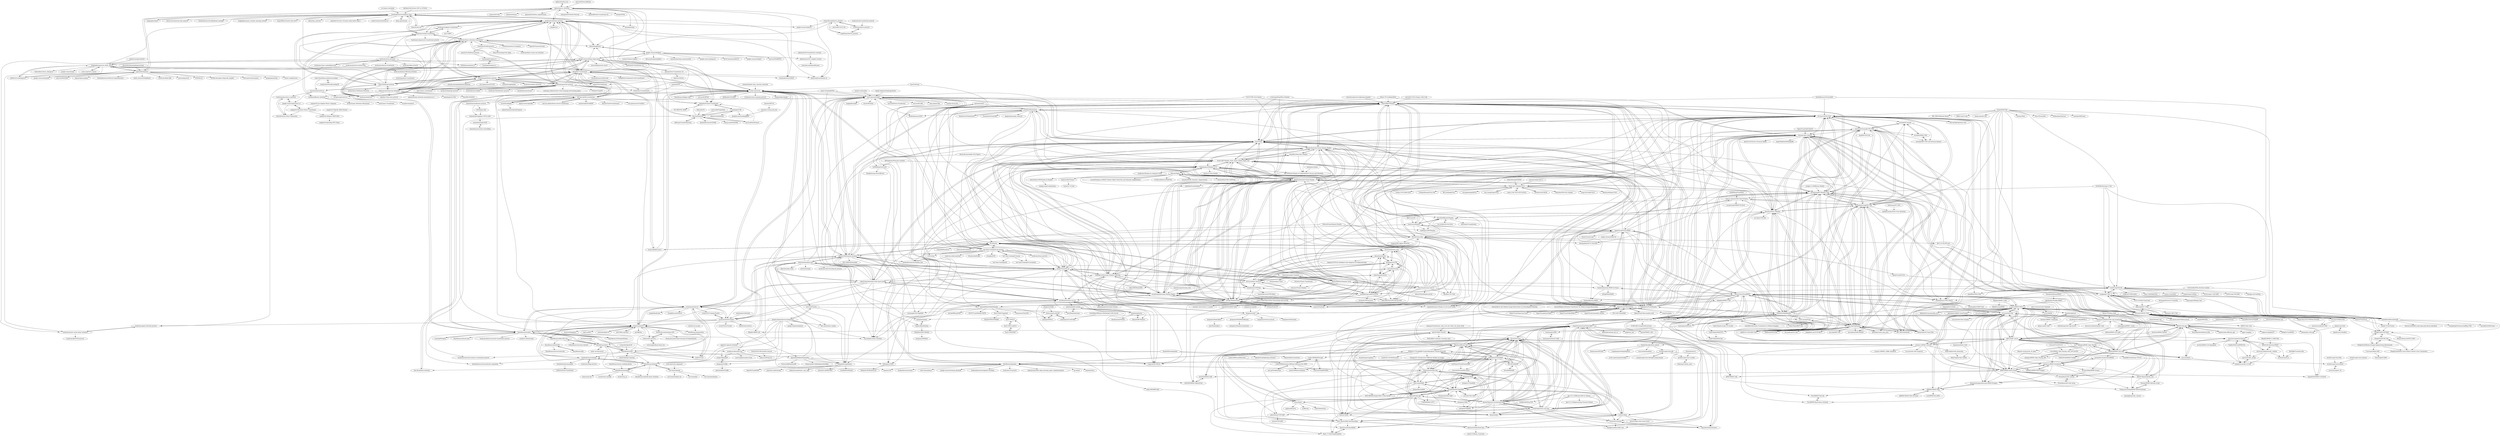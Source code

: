 digraph G {
"epfml/attention-cnn" -> "openai/sparse_attention" ["e"=1]
"mamba-org/mamba" -> "state-spaces/mamba" ["e"=1]
"rusty1s/pytorch_sparse" -> "huggingface/pytorch_block_sparse" ["e"=1]
"wzlxjtu/PositionalEncoding2D" -> "tatp22/multidim-positional-encoding"
"huggingface/hmtl" -> "facebookresearch/adaptive-span" ["e"=1]
"openai/blocksparse" -> "openai/sparse_attention"
"openai/blocksparse" -> "ptillet/torch-blocksparse"
"openai/blocksparse" -> "huggingface/pytorch_block_sparse"
"openai/blocksparse" -> "google-research/sputnik" ["e"=1]
"openai/blocksparse" -> "NervanaSystems/maxas" ["e"=1]
"openai/blocksparse" -> "google/gemmlowp" ["e"=1]
"openai/blocksparse" -> "tensor-compiler/taco" ["e"=1]
"openai/blocksparse" -> "pytorch/FBGEMM" ["e"=1]
"openai/blocksparse" -> "openai/openai-gemm" ["e"=1]
"openai/blocksparse" -> "facebookresearch/TensorComprehensions" ["e"=1]
"openai/blocksparse" -> "baidu-research/DeepBench" ["e"=1]
"openai/blocksparse" -> "IntelLabs/SkimCaffe" ["e"=1]
"openai/blocksparse" -> "gunrock/gunrock" ["e"=1]
"openai/blocksparse" -> "NVIDIA/cub" ["e"=1]
"openai/blocksparse" -> "NVIDIA-developer-blog/code-samples" ["e"=1]
"microsoft/NeuronBlocks" -> "openai/sparse_attention" ["e"=1]
"jcpeterson/openwebtext" -> "huggingface/pytorch_block_sparse" ["e"=1]
"openai/sparse_attention" -> "openai/blocksparse"
"openai/sparse_attention" -> "kimiyoung/transformer-xl" ["e"=1]
"openai/sparse_attention" -> "lucidrains/reformer-pytorch"
"openai/sparse_attention" -> "allenai/longformer" ["e"=1]
"openai/sparse_attention" -> "namisan/mt-dnn" ["e"=1]
"openai/sparse_attention" -> "bojone/attention" ["e"=1]
"openai/sparse_attention" -> "openai/distribution_augmentation" ["e"=1]
"openai/sparse_attention" -> "zihangdai/xlnet" ["e"=1]
"openai/sparse_attention" -> "facebookresearch/adaptive-span"
"openai/sparse_attention" -> "epfml/attention-cnn" ["e"=1]
"openai/sparse_attention" -> "yikangshen/Ordered-Neurons" ["e"=1]
"openai/sparse_attention" -> "openai/finetune-transformer-lm" ["e"=1]
"openai/sparse_attention" -> "thunlp/ERNIE" ["e"=1]
"openai/sparse_attention" -> "idiap/fast-transformers"
"openai/sparse_attention" -> "facebookresearch/XLM" ["e"=1]
"keitakurita/Practical_NLP_in_PyTorch" -> "facebookresearch/adaptive-span" ["e"=1]
"juho-lee/set_transformer" -> "lucidrains/perceiver-pytorch" ["e"=1]
"facebookresearch/adaptive-span" -> "nelson-liu/contextual-repr-analysis" ["e"=1]
"facebookresearch/adaptive-span" -> "facebookresearch/unlikelihood_training" ["e"=1]
"facebookresearch/adaptive-span" -> "Smerity/sha-rnn" ["e"=1]
"facebookresearch/adaptive-span" -> "lucidrains/routing-transformer"
"facebookresearch/adaptive-span" -> "lucidrains/reformer-pytorch"
"facebookresearch/adaptive-span" -> "huggingface/naacl_transfer_learning_tutorial" ["e"=1]
"facebookresearch/adaptive-span" -> "kimiyoung/transformer-xl" ["e"=1]
"facebookresearch/adaptive-span" -> "mrqa/MRQA-Shared-Task-2019" ["e"=1]
"facebookresearch/adaptive-span" -> "mit-han-lab/lite-transformer"
"facebookresearch/adaptive-span" -> "huggingface/hmtl" ["e"=1]
"facebookresearch/adaptive-span" -> "allenai/tpu_pretrain"
"facebookresearch/adaptive-span" -> "pmichel31415/are-16-heads-really-better-than-1" ["e"=1]
"facebookresearch/adaptive-span" -> "openai/sparse_attention"
"facebookresearch/adaptive-span" -> "cybertronai/transformer-xl"
"facebookresearch/adaptive-span" -> "deep-spin/entmax" ["e"=1]
"keroro824/HashingDeepLearning" -> "openai/blocksparse" ["e"=1]
"deep-spin/entmax" -> "facebookresearch/adaptive-span" ["e"=1]
"zhuohan123/macaron-net" -> "gonglinyuan/StackingBERT"
"HazyResearch/butterfly" -> "HazyResearch/structured-nets"
"HazyResearch/butterfly" -> "HazyResearch/fly"
"cmsflash/efficient-attention" -> "lucidrains/linear-attention-transformer"
"cmsflash/efficient-attention" -> "xyltt/Linear-Transformer"
"cmsflash/efficient-attention" -> "lironui/Linear-Attention-Mechanism" ["e"=1]
"google/trax" -> "lucidrains/reformer-pytorch" ["e"=1]
"raminmh/liquid_time_constant_networks" -> "state-spaces/s4" ["e"=1]
"allenai/longformer" -> "lucidrains/reformer-pytorch" ["e"=1]
"allenai/longformer" -> "google-research/bigbird" ["e"=1]
"idiap/fast-transformers" -> "lucidrains/performer-pytorch"
"idiap/fast-transformers" -> "lucidrains/linear-attention-transformer"
"idiap/fast-transformers" -> "lucidrains/reformer-pytorch"
"idiap/fast-transformers" -> "google-research/long-range-arena"
"idiap/fast-transformers" -> "kimiyoung/transformer-xl" ["e"=1]
"idiap/fast-transformers" -> "ml-jku/hopfield-layers" ["e"=1]
"idiap/fast-transformers" -> "tatp22/linformer-pytorch"
"idiap/fast-transformers" -> "Separius/awesome-fast-attention"
"idiap/fast-transformers" -> "allenai/longformer" ["e"=1]
"idiap/fast-transformers" -> "state-spaces/s4"
"idiap/fast-transformers" -> "lucidrains/x-transformers" ["e"=1]
"idiap/fast-transformers" -> "mlpen/Nystromformer" ["e"=1]
"idiap/fast-transformers" -> "facebookresearch/XLM" ["e"=1]
"idiap/fast-transformers" -> "facebookresearch/fairscale" ["e"=1]
"idiap/fast-transformers" -> "YatingMusic/compound-word-transformer" ["e"=1]
"lucidrains/reformer-pytorch" -> "lucidrains/performer-pytorch"
"lucidrains/reformer-pytorch" -> "allenai/longformer" ["e"=1]
"lucidrains/reformer-pytorch" -> "idiap/fast-transformers"
"lucidrains/reformer-pytorch" -> "kimiyoung/transformer-xl" ["e"=1]
"lucidrains/reformer-pytorch" -> "lucidrains/linear-attention-transformer"
"lucidrains/reformer-pytorch" -> "google/trax" ["e"=1]
"lucidrains/reformer-pytorch" -> "openai/sparse_attention"
"lucidrains/reformer-pytorch" -> "lucidrains/routing-transformer"
"lucidrains/reformer-pytorch" -> "Smerity/sha-rnn" ["e"=1]
"lucidrains/reformer-pytorch" -> "facebookresearch/adaptive-span"
"lucidrains/reformer-pytorch" -> "facebookresearch/XLM" ["e"=1]
"lucidrains/reformer-pytorch" -> "google-research/electra" ["e"=1]
"lucidrains/reformer-pytorch" -> "tatp22/linformer-pytorch"
"lucidrains/reformer-pytorch" -> "zihangdai/xlnet" ["e"=1]
"lucidrains/reformer-pytorch" -> "lucidrains/sinkhorn-transformer"
"mlech26l/ncps" -> "state-spaces/s4" ["e"=1]
"mlech26l/ncps" -> "NX-AI/xlstm" ["e"=1]
"mit-han-lab/lite-transformer" -> "mit-han-lab/hardware-aware-transformers" ["e"=1]
"mit-han-lab/lite-transformer" -> "sacmehta/delight"
"mit-han-lab/lite-transformer" -> "laiguokun/Funnel-Transformer"
"mit-han-lab/lite-transformer" -> "Tencent/TurboTransformers" ["e"=1]
"mit-han-lab/lite-transformer" -> "facebookresearch/adaptive-span"
"mit-han-lab/lite-transformer" -> "lucidrains/reformer-pytorch"
"mit-han-lab/lite-transformer" -> "yitu-opensource/ConvBert" ["e"=1]
"mit-han-lab/lite-transformer" -> "zhijian-liu/torchprofile" ["e"=1]
"mit-han-lab/lite-transformer" -> "idiap/fast-transformers"
"mit-han-lab/lite-transformer" -> "cloneofsimo/realformer-pytorch"
"mit-han-lab/lite-transformer" -> "autoliuweijie/FastBERT" ["e"=1]
"huggingface/pytorch_block_sparse" -> "ptillet/torch-blocksparse"
"huggingface/pytorch_block_sparse" -> "google-research/sputnik" ["e"=1]
"huggingface/pytorch_block_sparse" -> "openai/blocksparse"
"huggingface/pytorch_block_sparse" -> "YulhwaKim/cutlass_tilesparse"
"huggingface/pytorch_block_sparse" -> "microsoft/fastseq"
"huggingface/pytorch_block_sparse" -> "google-research/rigl" ["e"=1]
"huggingface/pytorch_block_sparse" -> "laiguokun/Funnel-Transformer"
"huggingface/pytorch_block_sparse" -> "idiap/fast-transformers"
"huggingface/pytorch_block_sparse" -> "google-research/long-range-arena"
"huggingface/pytorch_block_sparse" -> "rusty1s/pytorch_sparse" ["e"=1]
"huggingface/pytorch_block_sparse" -> "facebookresearch/adaptive-span"
"lucidrains/routing-transformer" -> "lucidrains/sinkhorn-transformer"
"lucidrains/routing-transformer" -> "lucidrains/linear-attention-transformer"
"lucidrains/routing-transformer" -> "lucidrains/compressive-transformer-pytorch" ["e"=1]
"lucidrains/routing-transformer" -> "facebookresearch/adaptive-span"
"lucidrains/linear-attention-transformer" -> "idiap/fast-transformers"
"lucidrains/linear-attention-transformer" -> "lucidrains/linformer"
"lucidrains/linear-attention-transformer" -> "lucidrains/performer-pytorch"
"lucidrains/linear-attention-transformer" -> "tatp22/linformer-pytorch"
"lucidrains/linear-attention-transformer" -> "lucidrains/routing-transformer"
"lucidrains/linear-attention-transformer" -> "lucidrains/reformer-pytorch"
"lucidrains/linear-attention-transformer" -> "cmsflash/efficient-attention"
"lucidrains/linear-attention-transformer" -> "lucidrains/local-attention"
"lucidrains/linear-attention-transformer" -> "Separius/awesome-fast-attention"
"lucidrains/linear-attention-transformer" -> "allenai/longformer" ["e"=1]
"lucidrains/linear-attention-transformer" -> "lucidrains/FLASH-pytorch"
"lucidrains/linear-attention-transformer" -> "lucidrains/mixture-of-experts" ["e"=1]
"lucidrains/linear-attention-transformer" -> "mlpen/Nystromformer" ["e"=1]
"lucidrains/linear-attention-transformer" -> "lucidrains/perceiver-pytorch"
"lucidrains/linear-attention-transformer" -> "OpenNLPLab/cosFormer" ["e"=1]
"lucidrains/mixture-of-experts" -> "lucidrains/linear-attention-transformer" ["e"=1]
"sacmehta/delight" -> "mit-han-lab/lite-transformer"
"sacmehta/delight" -> "kahne/NonAutoregGenProgress" ["e"=1]
"ml-jku/hopfield-layers" -> "idiap/fast-transformers" ["e"=1]
"ml-jku/hopfield-layers" -> "state-spaces/s4" ["e"=1]
"ml-jku/hopfield-layers" -> "NX-AI/xlstm" ["e"=1]
"lucidrains/sinkhorn-transformer" -> "lucidrains/routing-transformer"
"lucidrains/sinkhorn-transformer" -> "yzh119/BPT"
"HHousen/TransformerSum" -> "microsoft/fastseq" ["e"=1]
"richarddwang/electra_pytorch" -> "lucidrains/electra-pytorch"
"richarddwang/electra_pytorch" -> "lonePatient/electra_pytorch"
"richarddwang/electra_pytorch" -> "microsoft/COCO-LM"
"richarddwang/electra_pytorch" -> "laiguokun/Funnel-Transformer"
"richarddwang/electra_pytorch" -> "google-research/electra" ["e"=1]
"abhimishra91/transformers-tutorials" -> "allenai/naacl2021-longdoc-tutorial" ["e"=1]
"mit-han-lab/hardware-aware-transformers" -> "mit-han-lab/lite-transformer" ["e"=1]
"acl-org/acl-anthology" -> "facebookresearch/adaptive-span" ["e"=1]
"tatp22/multidim-positional-encoding" -> "wzlxjtu/PositionalEncoding2D"
"tatp22/multidim-positional-encoding" -> "krasserm/perceiver-io"
"tatp22/multidim-positional-encoding" -> "lucidrains/perceiver-pytorch"
"Smerity/sha-rnn" -> "facebookresearch/adaptive-span" ["e"=1]
"Smerity/sha-rnn" -> "lucidrains/reformer-pytorch" ["e"=1]
"microsoft/MPNet" -> "laiguokun/Funnel-Transformer" ["e"=1]
"ptillet/torch-blocksparse" -> "huggingface/pytorch_block_sparse"
"ptillet/torch-blocksparse" -> "openai/blocksparse"
"microsoft/ProphetNet" -> "microsoft/fastseq" ["e"=1]
"tatp22/linformer-pytorch" -> "lucidrains/linformer"
"tatp22/linformer-pytorch" -> "lucidrains/linear-attention-transformer"
"tatp22/linformer-pytorch" -> "lucidrains/sinkhorn-transformer"
"tatp22/linformer-pytorch" -> "lucidrains/performer-pytorch"
"tatp22/linformer-pytorch" -> "lucidrains/reformer-pytorch"
"tatp22/linformer-pytorch" -> "idiap/fast-transformers"
"tatp22/linformer-pytorch" -> "Separius/awesome-fast-attention"
"tatp22/linformer-pytorch" -> "lucidrains/routing-transformer"
"tatp22/linformer-pytorch" -> "kuixu/Linear-Multihead-Attention"
"lucidrains/linformer" -> "tatp22/linformer-pytorch"
"lucidrains/linformer" -> "lucidrains/linear-attention-transformer"
"lucidrains/linformer" -> "lucidrains/performer-pytorch"
"Separius/awesome-fast-attention" -> "idiap/fast-transformers"
"Separius/awesome-fast-attention" -> "tatp22/linformer-pytorch"
"Separius/awesome-fast-attention" -> "lucidrains/linear-attention-transformer"
"Separius/awesome-fast-attention" -> "lucidrains/performer-pytorch"
"Separius/awesome-fast-attention" -> "pprp/awesome-attention-mechanism-in-cv" ["e"=1]
"Separius/awesome-fast-attention" -> "mit-han-lab/lite-transformer"
"Separius/awesome-fast-attention" -> "speedinghzl/CCNet" ["e"=1]
"Separius/awesome-fast-attention" -> "lucidrains/reformer-pytorch"
"Separius/awesome-fast-attention" -> "facebookresearch/adaptive-span"
"Separius/awesome-fast-attention" -> "XiaLiPKU/EMANet" ["e"=1]
"Separius/awesome-fast-attention" -> "lucidrains/routing-transformer"
"Separius/awesome-fast-attention" -> "google-research/long-range-arena"
"Separius/awesome-fast-attention" -> "AlexHex7/Non-local_pytorch" ["e"=1]
"Separius/awesome-fast-attention" -> "cmsflash/efficient-attention"
"Separius/awesome-fast-attention" -> "lucidrains/linformer"
"microsoft/fastformers" -> "microsoft/fastseq" ["e"=1]
"microsoft/fastformers" -> "laiguokun/Funnel-Transformer" ["e"=1]
"HazyResearch/hippo-code" -> "state-spaces/s4"
"2prime/ODE-DL" -> "zhuohan123/macaron-net" ["e"=1]
"microsoft/fastseq" -> "guolinke/TUPE"
"microsoft/fastseq" -> "microsoft/fastformers" ["e"=1]
"microsoft/fastseq" -> "laiguokun/Funnel-Transformer"
"microsoft/fastseq" -> "facebookresearch/transformer-sequential" ["e"=1]
"microsoft/fastseq" -> "facebookresearch/GENRE" ["e"=1]
"microsoft/fastseq" -> "HHousen/TransformerSum" ["e"=1]
"microsoft/fastseq" -> "dreasysnail/POINTER" ["e"=1]
"microsoft/fastseq" -> "huggingface/pytorch_block_sparse"
"lucidrains/local-attention" -> "lucidrains/routing-transformer"
"lucidrains/local-attention" -> "lucidrains/rotary-embedding-torch" ["e"=1]
"lucidrains/local-attention" -> "lucidrains/Adan-pytorch" ["e"=1]
"lucidrains/local-attention" -> "lucidrains/linear-attention-transformer"
"lucidrains/local-attention" -> "lucidrains/mixture-of-attention"
"lucidrains/local-attention" -> "lucidrains/taylor-series-linear-attention"
"lucidrains/local-attention" -> "NVIDIA/transformer-ls" ["e"=1]
"lucidrains/local-attention" -> "lucidrains/pytorch-custom-utils"
"asigalov61/Tegridy-MIDI-Dataset" -> "asigalov61/Optimus-VIRTUOSO" ["e"=1]
"lucidrains/electra-pytorch" -> "richarddwang/electra_pytorch"
"lucidrains/electra-pytorch" -> "lonePatient/electra_pytorch"
"laiguokun/Funnel-Transformer" -> "MC-BERT/MC-BERT"
"laiguokun/Funnel-Transformer" -> "guolinke/TUPE"
"guolinke/TUPE" -> "laiguokun/Funnel-Transformer"
"guolinke/TUPE" -> "ofirpress/shortformer"
"guolinke/TUPE" -> "microsoft/fastseq"
"guolinke/TUPE" -> "gonglinyuan/StackingBERT"
"lonePatient/electra_pytorch" -> "lucidrains/electra-pytorch"
"lonePatient/electra_pytorch" -> "richarddwang/electra_pytorch"
"XuezheMax/fairseq-apollo" -> "sooftware/luna-transformer" ["e"=1]
"BlinkDL/RWKV-LM" -> "state-spaces/mamba" ["e"=1]
"HuCaoFighting/Swin-Unet" -> "JCruan519/VM-UNet" ["e"=1]
"amusi/ICCV2023-Papers-with-Code" -> "MzeroMiko/VMamba" ["e"=1]
"lucidrains/x-transformers" -> "lucidrains/reformer-pytorch" ["e"=1]
"miracleyoo/pytorch-lightning-template" -> "MzeroMiko/VMamba" ["e"=1]
"cloneofsimo/realformer-pytorch" -> "cloneofsimo/clipping-CLIP-to-GAN"
"cloneofsimo/realformer-pytorch" -> "L0Z1K/para-Kor"
"lucidrains/performer-pytorch" -> "idiap/fast-transformers"
"lucidrains/performer-pytorch" -> "lucidrains/reformer-pytorch"
"lucidrains/performer-pytorch" -> "lucidrains/linear-attention-transformer"
"lucidrains/performer-pytorch" -> "lucidrains/lambda-networks" ["e"=1]
"lucidrains/performer-pytorch" -> "google-research/long-range-arena"
"lucidrains/performer-pytorch" -> "lucidrains/linformer"
"lucidrains/performer-pytorch" -> "tatp22/linformer-pytorch"
"lucidrains/performer-pytorch" -> "lucidrains/perceiver-pytorch"
"lucidrains/performer-pytorch" -> "juntang-zhuang/Adabelief-Optimizer" ["e"=1]
"lucidrains/performer-pytorch" -> "mlpen/Nystromformer" ["e"=1]
"lucidrains/performer-pytorch" -> "yitu-opensource/T2T-ViT" ["e"=1]
"lucidrains/performer-pytorch" -> "lucidrains/alphafold2" ["e"=1]
"lucidrains/performer-pytorch" -> "sacmehta/delight"
"lucidrains/performer-pytorch" -> "state-spaces/s4"
"lucidrains/performer-pytorch" -> "Separius/awesome-fast-attention"
"lucidrains/lambda-networks" -> "lucidrains/performer-pytorch" ["e"=1]
"McGregorWwww/UCTransNet" -> "kiharalab/ACC-UNet" ["e"=1]
"lucidrains/perceiver-pytorch" -> "krasserm/perceiver-io"
"lucidrains/perceiver-pytorch" -> "lucidrains/performer-pytorch"
"lucidrains/perceiver-pytorch" -> "lucidrains/flamingo-pytorch" ["e"=1]
"lucidrains/perceiver-pytorch" -> "facebookresearch/deit" ["e"=1]
"lucidrains/perceiver-pytorch" -> "lucidrains/reformer-pytorch"
"lucidrains/perceiver-pytorch" -> "lucidrains/x-transformers" ["e"=1]
"lucidrains/perceiver-pytorch" -> "juho-lee/set_transformer" ["e"=1]
"lucidrains/perceiver-pytorch" -> "idiap/fast-transformers"
"lucidrains/perceiver-pytorch" -> "lucidrains/TimeSformer-pytorch" ["e"=1]
"lucidrains/perceiver-pytorch" -> "lucidrains/linear-attention-transformer"
"lucidrains/perceiver-pytorch" -> "facebookresearch/vissl" ["e"=1]
"lucidrains/perceiver-pytorch" -> "yuewang-cuhk/awesome-vision-language-pretraining-papers" ["e"=1]
"lucidrains/perceiver-pytorch" -> "NVlabs/GroupViT" ["e"=1]
"lucidrains/perceiver-pytorch" -> "state-spaces/s4"
"lucidrains/perceiver-pytorch" -> "esceptico/perceiver-io"
"lucidrains/tab-transformer-pytorch" -> "lucidrains/electra-pytorch" ["e"=1]
"Rayicer/TransFuse" -> "JCruan519/EGE-UNet" ["e"=1]
"Rayicer/TransFuse" -> "yaoppeng/U-Net_v2" ["e"=1]
"Rayicer/TransFuse" -> "xianlin7/ConvFormer" ["e"=1]
"raminmh/CfC" -> "state-spaces/s4" ["e"=1]
"raminmh/CfC" -> "lindermanlab/S5" ["e"=1]
"juntang-zhuang/Adabelief-Optimizer" -> "lucidrains/performer-pytorch" ["e"=1]
"google-research/bigbird" -> "allenai/longformer" ["e"=1]
"google-research/bigbird" -> "google-research/long-range-arena"
"google-research/bigbird" -> "LowinLi/chinese-bigbird"
"google-research/bigbird" -> "thevasudevgupta/bigbird"
"google-research/bigbird" -> "armancohan/long-summarization" ["e"=1]
"google-research/bigbird" -> "google-research/pegasus" ["e"=1]
"google-research/bigbird" -> "KLUE-benchmark/KLUE" ["e"=1]
"google-research/bigbird" -> "openai/sparse_attention"
"google-research/bigbird" -> "google-research/longt5"
"google-research/bigbird" -> "allenai/naacl2021-longdoc-tutorial"
"google-research/bigbird" -> "microsoft/DeBERTa" ["e"=1]
"Ki6an/fastT5" -> "microsoft/fastseq" ["e"=1]
"IBM/CrossViT" -> "hunto/LocalMamba" ["e"=1]
"lucidrains/rotary-embedding-torch" -> "lucidrains/local-attention" ["e"=1]
"lucidrains/rotary-embedding-torch" -> "lucidrains/agent-attention-pytorch" ["e"=1]
"google-research/long-range-arena" -> "idiap/fast-transformers"
"google-research/long-range-arena" -> "lucidrains/performer-pytorch"
"google-research/long-range-arena" -> "google-research/bigbird"
"google-research/long-range-arena" -> "state-spaces/s4"
"google-research/long-range-arena" -> "NVIDIA/transformer-ls" ["e"=1]
"google-research/long-range-arena" -> "lindermanlab/S5"
"google-research/long-range-arena" -> "mlpen/Nystromformer" ["e"=1]
"google-research/long-range-arena" -> "lucidrains/h-transformer-1d"
"google-research/long-range-arena" -> "allenai/longformer" ["e"=1]
"google-research/long-range-arena" -> "srush/annotated-s4"
"google-research/long-range-arena" -> "huggingface/pytorch_block_sparse"
"google-research/long-range-arena" -> "laiguokun/Funnel-Transformer"
"google-research/long-range-arena" -> "harvardnlp/pytorch-struct" ["e"=1]
"google-research/long-range-arena" -> "HazyResearch/safari"
"google-research/long-range-arena" -> "lucidrains/reformer-pytorch"
"asigalov61/Optimus-VIRTUOSO" -> "asigalov61/Amazing-GPT2-Piano"
"allenai/naacl2021-longdoc-tutorial" -> "princeton-nlp/DensePhrases" ["e"=1]
"lucidrains/h-transformer-1d" -> "meraks/Swin-Transformer-1D"
"toshas/torch-discounted-cumsum" -> "johnryan465/pscan"
"cloneofsimo/clipping-CLIP-to-GAN" -> "cloneofsimo/poly2SOP"
"L0Z1K/para-Kor" -> "cloneofsimo/clipping-CLIP-to-GAN"
"cloneofsimo/poly2SOP" -> "cloneofsimo/zeroshot-storytelling"
"raminmh/liquid-s4" -> "lindermanlab/S5" ["e"=1]
"xmindflow/Awesome-Transformer-in-Medical-Imaging" -> "Omid-Nejati/MedViT" ["e"=1]
"Dao-AILab/flash-attention" -> "state-spaces/mamba" ["e"=1]
"MCG-NJU/VideoMAE" -> "OpenGVLab/VideoMamba" ["e"=1]
"state-spaces/s4" -> "srush/annotated-s4"
"state-spaces/s4" -> "state-spaces/mamba"
"state-spaces/s4" -> "lindermanlab/S5"
"state-spaces/s4" -> "johnma2006/mamba-minimal"
"state-spaces/s4" -> "HazyResearch/hippo-code"
"state-spaces/s4" -> "google-research/long-range-arena"
"state-spaces/s4" -> "radarFudan/Awesome-state-space-models"
"state-spaces/s4" -> "fla-org/flash-linear-attention" ["e"=1]
"state-spaces/s4" -> "HazyResearch/safari"
"state-spaces/s4" -> "AI4HealthUOL/SSSD" ["e"=1]
"state-spaces/s4" -> "alxndrTL/mamba.py"
"state-spaces/s4" -> "hustvl/Vim"
"state-spaces/s4" -> "idiap/fast-transformers"
"state-spaces/s4" -> "lucidrains/vector-quantize-pytorch" ["e"=1]
"state-spaces/s4" -> "arogozhnikov/einops" ["e"=1]
"srush/annotated-s4" -> "srush/annotated-mamba"
"srush/annotated-s4" -> "lindermanlab/S5"
"srush/annotated-s4" -> "state-spaces/s4"
"srush/annotated-s4" -> "AvivBick/awesome-ssm-ml"
"srush/annotated-s4" -> "google/flaxformer" ["e"=1]
"srush/annotated-s4" -> "HazyResearch/flash-fft-conv"
"srush/annotated-s4" -> "HazyResearch/safari"
"srush/annotated-s4" -> "ctlllll/SGConv"
"srush/annotated-s4" -> "TariqAHassan/S4Torch"
"srush/annotated-s4" -> "HazyResearch/H3"
"srush/annotated-s4" -> "srush/LLM-Training-Puzzles" ["e"=1]
"srush/annotated-s4" -> "radarFudan/Awesome-state-space-models"
"icey-zhang/SuperYOLO" -> "HZAI-ZJNU/Mamba-YOLO" ["e"=1]
"huaaaliu/RGBX_Semantic_Segmentation" -> "zifuwan/Sigma" ["e"=1]
"huoxiangzuo/HiFuse" -> "Omid-Nejati/MedViT"
"huoxiangzuo/HiFuse" -> "huoxiangzuo/SPA"
"huoxiangzuo/HiFuse" -> "YubiaoYue/MedMamba"
"JunnYu/FLASHQuad_pytorch" -> "hscspring/bytepiece-rs"
"jeya-maria-jose/UNeXt-pytorch" -> "JCruan519/EGE-UNet" ["e"=1]
"jeya-maria-jose/UNeXt-pytorch" -> "JCruan519/VM-UNet" ["e"=1]
"lucidrains/FLASH-pytorch" -> "JunnYu/FLASHQuad_pytorch"
"lucidrains/FLASH-pytorch" -> "lucidrains/flash-cosine-sim-attention" ["e"=1]
"lucidrains/FLASH-pytorch" -> "ZhuiyiTechnology/GAU-alpha" ["e"=1]
"krasserm/perceiver-io" -> "lucidrains/perceiver-pytorch"
"krasserm/perceiver-io" -> "esceptico/perceiver-io"
"krasserm/perceiver-io" -> "google-research/perceiver-ar"
"krasserm/perceiver-io" -> "lucidrains/perceiver-ar-pytorch"
"esceptico/perceiver-io" -> "esceptico/squeezer" ["e"=1]
"Dootmaan/MT-UNet" -> "gorkemcanates/Dual-Cross-Attention" ["e"=1]
"HazyResearch/fly" -> "HazyResearch/butterfly"
"cloneofsimo/zeroshot-storytelling" -> "cloneofsimo/poly2SOP"
"BlinkDL/RWKV-CUDA" -> "JL-er/RWKV-PEFT"
"BlinkDL/RWKV-CUDA" -> "BlinkDL/nanoRWKV"
"google-research/perceiver-ar" -> "asigalov61/Perceiver-Music-Transformer"
"google-research/perceiver-ar" -> "lucidrains/perceiver-ar-pytorch"
"google-research/perceiver-ar" -> "feizc/Perceiver-Music-Generation"
"BlinkDL/RWKV-v2-RNN-Pile" -> "ArEnSc/Production-RWKV"
"JonasGeiping/cramming" -> "HazyResearch/H3" ["e"=1]
"HazyResearch/H3" -> "facebookresearch/mega"
"HazyResearch/H3" -> "ctlllll/SGConv"
"HazyResearch/H3" -> "lindermanlab/S5"
"HazyResearch/H3" -> "HazyResearch/based"
"HazyResearch/H3" -> "HazyResearch/safari"
"HazyResearch/H3" -> "jzhang38/LongMamba"
"HazyResearch/H3" -> "srush/annotated-s4"
"HazyResearch/H3" -> "AmeenAli/HiddenMambaAttn"
"HazyResearch/H3" -> "JonasGeiping/cramming" ["e"=1]
"HazyResearch/H3" -> "HazyResearch/m2"
"HazyResearch/H3" -> "lucidrains/recurrent-memory-transformer-pytorch" ["e"=1]
"JunweiLiang/awesome_lists" -> "yyyujintang/Awesome-Mamba-Papers" ["e"=1]
"ctlllll/SGConv" -> "lindermanlab/S5"
"Amshaker/unetr_plus_plus" -> "bowang-lab/U-Mamba" ["e"=1]
"Amshaker/unetr_plus_plus" -> "ge-xing/SegMamba" ["e"=1]
"yangqy1110/Diffusion-Models" -> "ziyangwang007/Mamba-UNet" ["e"=1]
"ExtensityAI/symbolicai" -> "NX-AI/xlstm" ["e"=1]
"lucidrains/perceiver-ar-pytorch" -> "feizc/Perceiver-Music-Generation"
"lucidrains/perceiver-ar-pytorch" -> "google-research/perceiver-ar"
"NITR098/Awesome-U-Net" -> "xmindflow/deformableLKA" ["e"=1]
"NITR098/Awesome-U-Net" -> "SLDGroup/EMCAD" ["e"=1]
"NITR098/Awesome-U-Net" -> "yaoppeng/U-Net_v2" ["e"=1]
"NITR098/Awesome-U-Net" -> "ziyangwang007/Mamba-UNet" ["e"=1]
"lindermanlab/S5" -> "i404788/s5-pytorch"
"lindermanlab/S5" -> "ctlllll/SGConv"
"lindermanlab/S5" -> "srush/annotated-s4"
"lindermanlab/S5" -> "raminmh/liquid-s4" ["e"=1]
"lindermanlab/S5" -> "state-spaces/s4"
"lindermanlab/S5" -> "NicolasZucchet/minimal-LRU"
"lindermanlab/S5" -> "Gothos/LRU-pytorch"
"lindermanlab/S5" -> "facebookresearch/mega"
"lindermanlab/S5" -> "HazyResearch/safari"
"lindermanlab/S5" -> "ag1988/dss"
"lindermanlab/S5" -> "luchris429/popjaxrl" ["e"=1]
"lindermanlab/S5" -> "HazyResearch/spacetime"
"lindermanlab/S5" -> "ruke1ire/RTF"
"OpenGVLab/InternVideo" -> "OpenGVLab/VideoMamba" ["e"=1]
"CarperAI/OpenELM" -> "HazyResearch/H3" ["e"=1]
"facebookresearch/mega" -> "XuezheMax/fairseq-apollo"
"facebookresearch/mega" -> "HazyResearch/based"
"facebookresearch/mega" -> "lucidrains/Mega-pytorch"
"facebookresearch/mega" -> "facebookresearch/transformer-sequential" ["e"=1]
"facebookresearch/mega" -> "lindermanlab/S5"
"JCruan519/MALUNet" -> "JCruan519/EGE-UNet"
"JCruan519/MALUNet" -> "xuxuxuxuxuxjh/LB-UNet"
"asigalov61/Los-Angeles-Music-Composer" -> "asigalov61/Perceiver-Music-Transformer" ["e"=1]
"harrisonvanderbyl/rwkvstic" -> "hizkifw/WebChatRWKVstic"
"harrisonvanderbyl/rwkvstic" -> "ArEnSc/Production-RWKV"
"harrisonvanderbyl/rwkvstic" -> "harrisonvanderbyl/rwkv_chatbot"
"harrisonvanderbyl/rwkvstic" -> "josephrocca/rwkv-v4-web"
"harrisonvanderbyl/rwkvstic" -> "cryscan/eloise"
"harrisonvanderbyl/rwkvstic" -> "gururise/rwkv_gradio"
"harrisonvanderbyl/rwkvstic" -> "mrsteyk/RWKV-LM-deepspeed"
"MASILab/3DUX-Net" -> "ge-xing/SegMamba" ["e"=1]
"MASILab/3DUX-Net" -> "bowang-lab/U-Mamba" ["e"=1]
"nlpodyssey/verbaflow" -> "nlpodyssey/rwkv"
"lucidrains/Mega-pytorch" -> "facebookresearch/mega"
"asigalov61/Perceiver-Music-Transformer" -> "feizc/Perceiver-Music-Generation"
"asigalov61/Perceiver-Music-Transformer" -> "google-research/perceiver-ar"
"asigalov61/Perceiver-Music-Transformer" -> "asigalov61/Optimus-VIRTUOSO"
"salesforce/causalai" -> "HazyResearch/spacetime" ["e"=1]
"meraks/Swin-Transformer-1D" -> "chgwan/1DSwin"
"ArEnSc/Production-RWKV" -> "mrsteyk/rwkvk-rs"
"ArEnSc/Production-RWKV" -> "harrisonvanderbyl/rwkv_chatbot"
"josephrocca/rwkv-v4-web" -> "gururise/rwkv_gradio"
"FengheTan9/CMU-Net" -> "FengheTan9/Multi-Level-Global-Context-Cross-Consistency"
"FengheTan9/CMU-Net" -> "FengheTan9/CMUNeXt"
"FengheTan9/CMU-Net" -> "FengheTan9/Medical-Image-Segmentation-Benchmarks"
"gururise/rwkv_gradio" -> "josephrocca/rwkv-v4-web"
"feizc/Perceiver-Music-Generation" -> "lucidrains/perceiver-ar-pytorch"
"harrisonvanderbyl/rwkv_chatbot" -> "ArEnSc/Production-RWKV"
"harrisonvanderbyl/rwkv_chatbot" -> "mrsteyk/rwkvk-rs"
"harrisonvanderbyl/rwkv_chatbot" -> "harrisonvanderbyl/rwkvstic"
"harrisonvanderbyl/rwkv_chatbot" -> "gururise/rwkv_gradio"
"harrisonvanderbyl/rwkv_chatbot" -> "josephrocca/rwkv-v4-web"
"nlpodyssey/rwkv" -> "nlpodyssey/verbaflow"
"nlpodyssey/rwkv" -> "donomii/go-rwkv.cpp"
"RWKV/rwkv.cpp" -> "harrisonvanderbyl/rwkv-cpp-accelerated"
"RWKV/rwkv.cpp" -> "Ai00-X/ai00_server"
"RWKV/rwkv.cpp" -> "Blealtan/RWKV-LM-LoRA"
"RWKV/rwkv.cpp" -> "cryscan/web-rwkv"
"RWKV/rwkv.cpp" -> "BlinkDL/ChatRWKV" ["e"=1]
"RWKV/rwkv.cpp" -> "BlinkDL/RWKV-LM" ["e"=1]
"RWKV/rwkv.cpp" -> "harrisonvanderbyl/rwkvstic"
"RWKV/rwkv.cpp" -> "JL-er/RWKV-PEFT"
"RWKV/rwkv.cpp" -> "PotatoSpudowski/fastLLaMa" ["e"=1]
"RWKV/rwkv.cpp" -> "leejet/stable-diffusion.cpp" ["e"=1]
"RWKV/rwkv.cpp" -> "cryscan/eloise"
"RWKV/rwkv.cpp" -> "RWKV/RWKV-infctx-trainer"
"RWKV/rwkv.cpp" -> "ggml-org/ggml" ["e"=1]
"RWKV/rwkv.cpp" -> "josStorer/RWKV-Runner" ["e"=1]
"RWKV/rwkv.cpp" -> "ridgerchu/SpikeGPT" ["e"=1]
"vec2text/vec2text" -> "HazyResearch/m2" ["e"=1]
"Omid-Nejati/MedViT" -> "Omid-Nejati/MedViTV2"
"Omid-Nejati/MedViT" -> "huoxiangzuo/HiFuse"
"Omid-Nejati/MedViT" -> "Omid-Nejati/BEFUnet"
"Omid-Nejati/MedViT" -> "xmindflow/Awesome-Transformer-in-Medical-Imaging" ["e"=1]
"Omid-Nejati/MedViT" -> "Omid-Nejati/DenUnet"
"Omid-Nejati/MedViT" -> "Omid-Nejati/Locality-iN-Locality"
"Omid-Nejati/MedViT" -> "YubiaoYue/MedMamba"
"OpenGVLab/SAM-Med2D" -> "bowang-lab/U-Mamba" ["e"=1]
"Liuhong99/Sophia" -> "HazyResearch/safari" ["e"=1]
"josStorer/RWKV-Runner" -> "Ai00-X/ai00_server" ["e"=1]
"josStorer/RWKV-Runner" -> "RWKV/rwkv.cpp" ["e"=1]
"NVlabs/FasterViT" -> "NVlabs/MambaVision" ["e"=1]
"kyegomez/LongNet" -> "kyegomez/zeta" ["e"=1]
"YaoleiQi/DSCNet" -> "xmindflow/deformableLKA"
"YaoleiQi/DSCNet" -> "jocpae/clDice" ["e"=1]
"YaoleiQi/DSCNet" -> "Zyun-Y/DconnNet" ["e"=1]
"YaoleiQi/DSCNet" -> "HuXiaoling/TopoLoss" ["e"=1]
"YaoleiQi/DSCNet" -> "rayleizhu/BiFormer" ["e"=1]
"YaoleiQi/DSCNet" -> "SLDGroup/EMCAD"
"YaoleiQi/DSCNet" -> "ge-xing/SegMamba"
"YaoleiQi/DSCNet" -> "JCruan519/VM-UNet"
"YaoleiQi/DSCNet" -> "MIC-DKFZ/Skeleton-Recall" ["e"=1]
"YaoleiQi/DSCNet" -> "iMED-Lab/CS-Net" ["e"=1]
"YaoleiQi/DSCNet" -> "cheng-haha/ScConv" ["e"=1]
"YaoleiQi/DSCNet" -> "JCruan519/EGE-UNet"
"YaoleiQi/DSCNet" -> "MrBlankness/LightM-UNet"
"YaoleiQi/DSCNet" -> "MIC-DKFZ/MedNeXt" ["e"=1]
"YaoleiQi/DSCNet" -> "Beckschen/3D-TransUNet" ["e"=1]
"yemu1138178251/FFCA-YOLO" -> "HZAI-ZJNU/Mamba-YOLO" ["e"=1]
"Jamie-Stirling/RetNet" -> "johnma2006/mamba-minimal" ["e"=1]
"Jamie-Stirling/RetNet" -> "alxndrTL/mamba.py" ["e"=1]
"Jamie-Stirling/RetNet" -> "HazyResearch/m2" ["e"=1]
"Jamie-Stirling/RetNet" -> "state-spaces/mamba" ["e"=1]
"OpenGVLab/VideoMAEv2" -> "OpenGVLab/VideoMamba" ["e"=1]
"srush/LLM-Training-Puzzles" -> "srush/annotated-mamba" ["e"=1]
"vitoplantamura/OnnxStream" -> "RWKV/rwkv.cpp" ["e"=1]
"harrisonvanderbyl/rwkv-cpp-accelerated" -> "RWKV/rwkv.cpp"
"harrisonvanderbyl/rwkv-cpp-accelerated" -> "harrisonvanderbyl/godot-rwkv"
"harrisonvanderbyl/rwkv-cpp-accelerated" -> "cryscan/web-rwkv"
"harrisonvanderbyl/rwkv-cpp-accelerated" -> "ZeldaHuang/rwkv-cpp-server"
"harrisonvanderbyl/rwkv-cpp-accelerated" -> "Blealtan/RWKV-LM-LoRA"
"harrisonvanderbyl/rwkv-cpp-accelerated" -> "RWKV/rwkv-onnx"
"harrisonvanderbyl/rwkv-cpp-accelerated" -> "howard-hou/VisualRWKV"
"harrisonvanderbyl/rwkv-cpp-accelerated" -> "Ai00-X/ai00_server"
"harrisonvanderbyl/rwkv-cpp-accelerated" -> "harrisonvanderbyl/rwkvstic"
"harrisonvanderbyl/rwkv-cpp-accelerated" -> "jiamingkong/RWKV_chains"
"harrisonvanderbyl/rwkv-cpp-accelerated" -> "cryscan/eloise"
"Atome-FE/llama-node" -> "harrisonvanderbyl/rwkv-cpp-accelerated" ["e"=1]
"Atome-FE/llama-node" -> "RWKV/rwkv.cpp" ["e"=1]
"YOLOonMe/EMA-attention-module" -> "yaoppeng/U-Net_v2" ["e"=1]
"YOLOonMe/EMA-attention-module" -> "xmindflow/deformableLKA" ["e"=1]
"howard-hou/VisualRWKV" -> "deepglint/RWKV-CLIP"
"howard-hou/VisualRWKV" -> "OpenGVLab/Vision-RWKV"
"howard-hou/VisualRWKV" -> "RWKV/RWKV-infctx-trainer"
"howard-hou/VisualRWKV" -> "JL-er/RWKV-PEFT"
"howard-hou/VisualRWKV" -> "AGENDD/RWKV-ASR"
"howard-hou/VisualRWKV" -> "cryscan/web-rwkv"
"howard-hou/VisualRWKV" -> "AGENDD/RWKV-SpeechChat"
"howard-hou/VisualRWKV" -> "Ai00-X/ai00_server"
"howard-hou/VisualRWKV" -> "Yaziwel/Restore-RWKV"
"howard-hou/VisualRWKV" -> "OpenMOSE/RWKV-Infer"
"howard-hou/VisualRWKV" -> "AIIRWKV/RWKV-RAG"
"howard-hou/VisualRWKV" -> "yuunnn-w/RWKV_Pytorch"
"howard-hou/VisualRWKV" -> "Yaziwel/Awesome-RWKV-in-Vision"
"howard-hou/VisualRWKV" -> "harrisonvanderbyl/rwkv-cpp-accelerated"
"howard-hou/VisualRWKV" -> "theodorblackbird/lina-speech"
"HazyResearch/m2" -> "HazyResearch/zoology"
"HazyResearch/m2" -> "HazyResearch/flash-fft-conv"
"HazyResearch/m2" -> "HazyResearch/based"
"HazyResearch/m2" -> "nomic-ai/contrastors" ["e"=1]
"HazyResearch/m2" -> "HazyResearch/safari"
"HazyResearch/m2" -> "HazyResearch/H3"
"HazyResearch/m2" -> "proger/accelerated-scan"
"RWKV/RWKV-infctx-trainer" -> "JL-er/RWKV-PEFT"
"RWKV/RWKV-infctx-trainer" -> "neromous/RWKV-Ouroboros"
"RWKV/RWKV-infctx-trainer" -> "AGENDD/RWKV-ASR"
"RWKV/RWKV-infctx-trainer" -> "shoumenchougou/Awesome-RWKV-Prompts"
"RWKV/RWKV-infctx-trainer" -> "Abel2076/json2binidx_tool"
"RWKV/RWKV-infctx-trainer" -> "OpenMOSE/RWKV-LM-RLHF"
"RWKV/RWKV-infctx-trainer" -> "howard-hou/VisualRWKV"
"RWKV/RWKV-infctx-trainer" -> "SynthiaDL/TrainChatGalRWKV"
"RWKV/RWKV-infctx-trainer" -> "Triang-jyed-driung/RWKV-World-Finetune"
"RWKV/RWKV-infctx-trainer" -> "cryscan/web-rwkv"
"RWKV/RWKV-infctx-trainer" -> "Prunoideae/rwkv-contrib"
"RWKV/RWKV-infctx-trainer" -> "RWKV/RWKV-wiki"
"xianlin7/ConvFormer" -> "FengheTan9/CMUNeXt"
"leejet/stable-diffusion.cpp" -> "RWKV/rwkv.cpp" ["e"=1]
"valeman/Transformers_And_LLM_Are_What_You_Dont_Need" -> "pg2455/KAN-Tutorial" ["e"=1]
"OpenGVLab/unmasked_teacher" -> "OpenGVLab/VideoMamba" ["e"=1]
"JCruan519/EGE-UNet" -> "JCruan519/MALUNet"
"JCruan519/EGE-UNet" -> "JCruan519/VM-UNet"
"JCruan519/EGE-UNet" -> "kiharalab/ACC-UNet"
"JCruan519/EGE-UNet" -> "MrBlankness/LightM-UNet"
"JCruan519/EGE-UNet" -> "jeya-maria-jose/UNeXt-pytorch" ["e"=1]
"JCruan519/EGE-UNet" -> "yaoppeng/U-Net_v2"
"JCruan519/EGE-UNet" -> "ziyangwang007/Mamba-UNet"
"JCruan519/EGE-UNet" -> "FengheTan9/CMUNeXt"
"JCruan519/EGE-UNet" -> "xmindflow/deformableLKA"
"JCruan519/EGE-UNet" -> "CUHK-AIM-Group/U-KAN"
"JCruan519/EGE-UNet" -> "Rayicer/TransFuse" ["e"=1]
"JCruan519/EGE-UNet" -> "xuxuxuxuxuxjh/LB-UNet"
"JCruan519/EGE-UNet" -> "Xiaoqi-Zhao-DLUT/MSNet-M2SNet" ["e"=1]
"JCruan519/EGE-UNet" -> "yykzjh/PMFSNet" ["e"=1]
"JCruan519/EGE-UNet" -> "xmindflow/DermoSegDiff" ["e"=1]
"NouamaneTazi/bloomz.cpp" -> "RWKV/rwkv.cpp" ["e"=1]
"HazyResearch/safari" -> "lindermanlab/S5"
"HazyResearch/safari" -> "HazyResearch/hyena-dna" ["e"=1]
"HazyResearch/safari" -> "state-spaces/s4"
"HazyResearch/safari" -> "HazyResearch/H3"
"HazyResearch/safari" -> "srush/annotated-s4"
"HazyResearch/safari" -> "HazyResearch/ThunderKittens" ["e"=1]
"HazyResearch/safari" -> "HazyResearch/m2"
"HazyResearch/safari" -> "ctlllll/SGConv"
"HazyResearch/safari" -> "HazyResearch/flash-fft-conv"
"HazyResearch/safari" -> "google-research/long-range-arena"
"HazyResearch/safari" -> "Liuhong99/Sophia" ["e"=1]
"HazyResearch/safari" -> "lucidrains/recurrent-memory-transformer-pytorch" ["e"=1]
"HazyResearch/safari" -> "lucidrains/block-recurrent-transformer-pytorch" ["e"=1]
"HazyResearch/safari" -> "fla-org/flash-linear-attention" ["e"=1]
"HazyResearch/safari" -> "stanford-crfm/levanter" ["e"=1]
"NicolasZucchet/minimal-LRU" -> "Gothos/LRU-pytorch"
"NicolasZucchet/minimal-LRU" -> "NicolasZucchet/Online-learning-LR-dependencies"
"Ai00-X/ai00_server" -> "cryscan/web-rwkv"
"Ai00-X/ai00_server" -> "yuunnn-w/RWKV_Pytorch"
"Ai00-X/ai00_server" -> "JL-er/RWKV-PEFT"
"Ai00-X/ai00_server" -> "RWKV/rwkv.cpp"
"Ai00-X/ai00_server" -> "howard-hou/VisualRWKV"
"Ai00-X/ai00_server" -> "Blealtan/RWKV-LM-LoRA"
"Ai00-X/ai00_server" -> "neromous/RWKV-Ouroboros"
"Ai00-X/ai00_server" -> "RWKV/RWKV-infctx-trainer"
"Ai00-X/ai00_server" -> "shengxia/RWKV_Role_Playing"
"Ai00-X/ai00_server" -> "shoumenchougou/Awesome-RWKV-Prompts"
"Ai00-X/ai00_server" -> "AIIRWKV/RWKV-RAG"
"Ai00-X/ai00_server" -> "harrisonvanderbyl/rwkv-cpp-accelerated"
"Ai00-X/ai00_server" -> "OpenMOSE/RWKV-LM-RLHF"
"Ai00-X/ai00_server" -> "AGENDD/RWKV-ASR"
"Ai00-X/ai00_server" -> "theodorblackbird/lina-speech"
"FengheTan9/Medical-Image-Segmentation-Benchmarks" -> "FengheTan9/CMUNeXt"
"FengheTan9/Medical-Image-Segmentation-Benchmarks" -> "FengheTan9/Multi-Level-Global-Context-Cross-Consistency"
"FengheTan9/Medical-Image-Segmentation-Benchmarks" -> "Curli-quan/Slide-SAM"
"FengheTan9/Medical-Image-Segmentation-Benchmarks" -> "FengheTan9/CMU-Net"
"PotatoSpudowski/fastLLaMa" -> "RWKV/rwkv.cpp" ["e"=1]
"MIC-DKFZ/MedNeXt" -> "ge-xing/SegMamba" ["e"=1]
"MIC-DKFZ/MedNeXt" -> "bowang-lab/U-Mamba" ["e"=1]
"DaiShiResearch/TransNeXt" -> "SLDGroup/EMCAD" ["e"=1]
"DaiShiResearch/TransNeXt" -> "MzeroMiko/VMamba" ["e"=1]
"DaiShiResearch/TransNeXt" -> "JCruan519/VM-UNet" ["e"=1]
"QwenLM/qwen.cpp" -> "RWKV/rwkv.cpp" ["e"=1]
"xmindflow/deformableLKA" -> "xmindflow/DAEFormer" ["e"=1]
"xmindflow/deformableLKA" -> "StevenLauHKHK/Large-Separable-Kernel-Attention"
"xmindflow/deformableLKA" -> "ChongQingNoSubway/SelfReg-UNet"
"xmindflow/deformableLKA" -> "FengheTan9/CMUNeXt"
"xmindflow/deformableLKA" -> "xianlin7/ConvFormer"
"xmindflow/deformableLKA" -> "yaoppeng/U-Net_v2"
"xmindflow/deformableLKA" -> "JCruan519/EGE-UNet"
"neromous/RWKV-Ouroboros" -> "Seikaijyu/RWKV-PEFT-Simple"
"neromous/RWKV-Ouroboros" -> "ms-KuroNeko/RWKV-Drama"
"neromous/RWKV-Ouroboros" -> "RWKV/RWKV-infctx-trainer"
"neromous/RWKV-Ouroboros" -> "Triang-jyed-driung/RWKV-World-Finetune"
"neromous/RWKV-Ouroboros" -> "shoumenchougou/Awesome-RWKV-Prompts"
"shengxia/RWKV_Role_Playing" -> "shengxia/RWKV_Role_Playing_API"
"shengxia/RWKV_Role_Playing" -> "cryscan/eloise"
"shengxia/RWKV_Role_Playing" -> "Blealtan/RWKV-LM-LoRA"
"shengxia/RWKV_Role_Playing" -> "Ai00-X/ai00_server"
"shengxia/RWKV_Role_Playing" -> "v3ucn/RWKV_Role_Playing_with_GPT-SoVITS"
"shengxia/RWKV_Role_Playing" -> "1694439208/RWKV-ToolKit"
"shengxia/RWKV_Role_Playing" -> "JL-er/RWKV-PEFT"
"shengxia/RWKV_Role_Playing" -> "Minami-su/character_AI_open" ["e"=1]
"shengxia/RWKV_Role_Playing" -> "howard-hou/VisualRWKV"
"shengxia/RWKV_Role_Playing" -> "harrisonvanderbyl/rwkv-cpp-accelerated"
"shengxia/RWKV_Role_Playing" -> "neromous/RWKV-Ouroboros"
"Blealtan/RWKV-LM-LoRA" -> "Abel2076/json2binidx_tool"
"Blealtan/RWKV-LM-LoRA" -> "JL-er/RWKV-PEFT"
"Blealtan/RWKV-LM-LoRA" -> "cryscan/web-rwkv"
"Blealtan/RWKV-LM-LoRA" -> "RWKV/rwkv.cpp"
"Blealtan/RWKV-LM-LoRA" -> "Ai00-X/ai00_server"
"Blealtan/RWKV-LM-LoRA" -> "RWKV/RWKV-infctx-trainer"
"Blealtan/RWKV-LM-LoRA" -> "harrisonvanderbyl/rwkv-cpp-accelerated"
"Blealtan/RWKV-LM-LoRA" -> "shengxia/RWKV_Role_Playing"
"Blealtan/RWKV-LM-LoRA" -> "neromous/RWKV-Ouroboros"
"Blealtan/RWKV-LM-LoRA" -> "Durham/RWKV-finetune-script"
"Blealtan/RWKV-LM-LoRA" -> "SynthiaDL/TrainChatGalRWKV"
"Blealtan/RWKV-LM-LoRA" -> "Triang-jyed-driung/RWKV-World-Finetune"
"Blealtan/RWKV-LM-LoRA" -> "cryscan/eloise"
"Blealtan/RWKV-LM-LoRA" -> "howard-hou/VisualRWKV"
"Blealtan/RWKV-LM-LoRA" -> "1694439208/RWKV-ToolKit"
"kiharalab/ACC-UNet" -> "JCruan519/EGE-UNet"
"kiharalab/ACC-UNet" -> "FengheTan9/CMUNeXt"
"kiharalab/ACC-UNet" -> "xzhong411/BCU-Net"
"FengheTan9/CMUNeXt" -> "FengheTan9/CMU-Net"
"FengheTan9/CMUNeXt" -> "Retinal-Research/EVIT-UNET"
"FengheTan9/CMUNeXt" -> "FengheTan9/Medical-Image-Segmentation-Benchmarks"
"FengheTan9/CMUNeXt" -> "FengheTan9/Multi-Level-Global-Context-Cross-Consistency"
"yaoppeng/U-Net_v2" -> "SUN-1024/DA-TransUnet"
"yaoppeng/U-Net_v2" -> "xmindflow/deformableLKA"
"yaoppeng/U-Net_v2" -> "JCruan519/EGE-UNet"
"yaoppeng/U-Net_v2" -> "nobodyplayer1/VM-UNetV2"
"yaoppeng/U-Net_v2" -> "FengheTan9/CMUNeXt"
"yaoppeng/U-Net_v2" -> "SLDGroup/EMCAD"
"yaoppeng/U-Net_v2" -> "kiharalab/ACC-UNet"
"yaoppeng/U-Net_v2" -> "Rayicer/TransFuse" ["e"=1]
"yaoppeng/U-Net_v2" -> "JCruan519/VM-UNet"
"yaoppeng/U-Net_v2" -> "ziyangwang007/Mamba-UNet"
"yaoppeng/U-Net_v2" -> "Jiaoyang45/Rolling-Unet"
"SUN-1024/DA-TransUnet" -> "yaoppeng/U-Net_v2"
"SUN-1024/DA-TransUnet" -> "kiharalab/ACC-UNet"
"cryscan/eloise" -> "josephrocca/rwkv-v4-web"
"cryscan/eloise" -> "harrisonvanderbyl/rwkvstic"
"cryscan/web-rwkv" -> "Ai00-X/ai00_server"
"cryscan/web-rwkv" -> "JL-er/RWKV-PEFT"
"cryscan/web-rwkv" -> "Prunoideae/web-rwkv-axum"
"cryscan/web-rwkv" -> "AIIRWKV/RWKV-RAG"
"cryscan/web-rwkv" -> "RWKV/RWKV-infctx-trainer"
"cryscan/web-rwkv" -> "howard-hou/VisualRWKV"
"cryscan/web-rwkv" -> "shoumenchougou/Awesome-RWKV-Prompts"
"cryscan/web-rwkv" -> "harrisonvanderbyl/rwkv-cpp-accelerated"
"cryscan/web-rwkv" -> "Blealtan/RWKV-LM-LoRA"
"cryscan/web-rwkv" -> "yuunnn-w/RWKV_Pytorch"
"cryscan/web-rwkv" -> "neromous/RWKV-Ouroboros"
"cryscan/web-rwkv" -> "TorchRWKV/rwkv-kit"
"cryscan/web-rwkv" -> "RWKV/RWKV-wiki"
"cryscan/web-rwkv" -> "daquexian/faster-rwkv" ["e"=1]
"cryscan/web-rwkv" -> "cryscan/web-rwkv-realweb"
"kyegomez/zeta" -> "kyegomez/VisionMamba"
"kyegomez/zeta" -> "kyegomez/Jamba"
"kyegomez/zeta" -> "alxndrTL/mamba.py"
"kyegomez/zeta" -> "kyegomez/Andromeda" ["e"=1]
"kyegomez/zeta" -> "kyegomez/swarms-pytorch"
"kyegomez/zeta" -> "kyegomez/MambaByte"
"kyegomez/zeta" -> "kyegomez/MultiModalMamba"
"kyegomez/zeta" -> "Event-AHU/Mamba_State_Space_Model_Paper_List"
"hscspring/bytepiece-rs" -> "SunDoge/bytepiece-rs"
"hizkifw/WebChatRWKVstic" -> "harrisonvanderbyl/rwkvstic"
"hizkifw/WebChatRWKVstic" -> "gururise/rwkv_gradio"
"hizkifw/WebChatRWKVstic" -> "josephrocca/rwkv-v4-web"
"Durham/RWKV-finetune-script" -> "Triang-jyed-driung/RWKV-World-Finetune"
"StarRing2022/MiniRWKV-4" -> "ZeldaHuang/rwkv-cpp-server"
"Triang-jyed-driung/RWKV-World-Finetune" -> "Durham/RWKV-finetune-script"
"Triang-jyed-driung/RWKV-World-Finetune" -> "jiamingkong/rwkv_reward"
"FengheTan9/Multi-Level-Global-Context-Cross-Consistency" -> "FengheTan9/CMU-Net"
"shengxia/RWKV_Role_Playing_API" -> "v3ucn/RWKV_Role_Playing_with_GPT-SoVITS"
"SynthiaDL/TrainChatGalRWKV" -> "ms-KuroNeko/RWKV-Drama"
"SynthiaDL/TrainChatGalRWKV" -> "neromous/RWKV-Ouroboros"
"SynthiaDL/TrainChatGalRWKV" -> "Prunoideae/rwkv-contrib"
"Gothos/LRU-pytorch" -> "NicolasZucchet/minimal-LRU"
"Gothos/LRU-pytorch" -> "sustcsonglin/flash-linear-rnn"
"jiamingkong/RWKV_chains" -> "m8than/RWKV-LM-LoRA"
"fxxJuses/MICFormer" -> "taozh2017/F2Net"
"ms-KuroNeko/RWKV-Drama" -> "Prunoideae/rwkv-contrib"
"i404788/s5-pytorch" -> "lindermanlab/S5"
"Abel2076/json2binidx_tool" -> "JL-er/RWKV-PEFT"
"Abel2076/json2binidx_tool" -> "RWKV/RWKV-infctx-trainer"
"Abel2076/json2binidx_tool" -> "shoumenchougou/Awesome-RWKV-Prompts"
"Abel2076/json2binidx_tool" -> "Triang-jyed-driung/RWKV-World-Finetune"
"Abel2076/json2binidx_tool" -> "Blealtan/RWKV-LM-LoRA"
"Abel2076/json2binidx_tool" -> "neromous/RWKV-Ouroboros"
"Abel2076/json2binidx_tool" -> "Durham/RWKV-finetune-script"
"huoxiangzuo/Doctor-SAM" -> "huoxiangzuo/SPA"
"Hannibal046/nanoRWKV" -> "Jellyfish042/Sudoku-RWKV"
"huoxiangzuo/SPA" -> "huoxiangzuo/Doctor-SAM"
"Prunoideae/web-rwkv-axum" -> "Prunoideae/rwkv-contrib"
"SmerkyG/gptcore" -> "SmerkyG/RWKV_Explained"
"daquexian/faster-rwkv" -> "MollySophia/rwkv-mobile" ["e"=1]
"RWKV/rwkv-onnx" -> "donomii/go-rwkv.cpp"
"Prunoideae/rwkv-contrib" -> "Prunoideae/web-rwkv-axum"
"sustcsonglin/flash-linear-rnn" -> "Gothos/LRU-pytorch"
"KerfuffleV2/smolrsrwkv" -> "mrsteyk/rwkvk-rs" ["e"=1]
"SunDoge/bytepiece-rs" -> "hscspring/bytepiece-rs"
"KindXiaoming/pykan" -> "Blealtan/efficient-kan"
"KindXiaoming/pykan" -> "mintisan/awesome-kan"
"KindXiaoming/pykan" -> "state-spaces/mamba"
"KindXiaoming/pykan" -> "karpathy/llm.c" ["e"=1]
"KindXiaoming/pykan" -> "facebookresearch/sam2" ["e"=1]
"KindXiaoming/pykan" -> "Dao-AILab/flash-attention" ["e"=1]
"KindXiaoming/pykan" -> "meta-llama/llama3" ["e"=1]
"KindXiaoming/pykan" -> "google-research/tuning_playbook" ["e"=1]
"KindXiaoming/pykan" -> "facebookresearch/segment-anything" ["e"=1]
"KindXiaoming/pykan" -> "lucidrains/vit-pytorch" ["e"=1]
"KindXiaoming/pykan" -> "openai/CLIP" ["e"=1]
"KindXiaoming/pykan" -> "GistNoesis/FourierKAN"
"KindXiaoming/pykan" -> "labmlai/annotated_deep_learning_paper_implementations" ["e"=1]
"KindXiaoming/pykan" -> "jax-ml/jax" ["e"=1]
"KindXiaoming/pykan" -> "hustvl/Vim"
"alxndrTL/mamba.py" -> "johnma2006/mamba-minimal"
"alxndrTL/mamba.py" -> "MzeroMiko/VMamba"
"alxndrTL/mamba.py" -> "hustvl/Vim"
"alxndrTL/mamba.py" -> "state-spaces/mamba"
"alxndrTL/mamba.py" -> "fla-org/flash-linear-attention" ["e"=1]
"alxndrTL/mamba.py" -> "yyyujintang/Awesome-Mamba-Papers"
"alxndrTL/mamba.py" -> "Event-AHU/Mamba_State_Space_Model_Paper_List"
"alxndrTL/mamba.py" -> "Dao-AILab/causal-conv1d"
"alxndrTL/mamba.py" -> "state-spaces/s4"
"alxndrTL/mamba.py" -> "redotvideo/mamba-chat"
"alxndrTL/mamba.py" -> "tommyip/mamba2-minimal"
"alxndrTL/mamba.py" -> "XiudingCai/Awesome-Mamba-Collection"
"alxndrTL/mamba.py" -> "kyegomez/zeta"
"alxndrTL/mamba.py" -> "AvivBick/awesome-ssm-ml"
"alxndrTL/mamba.py" -> "LeapLabTHU/MLLA" ["e"=1]
"mintisan/awesome-kan" -> "Blealtan/efficient-kan"
"mintisan/awesome-kan" -> "KindXiaoming/pykan"
"mintisan/awesome-kan" -> "AntonioTepsich/Convolutional-KANs"
"mintisan/awesome-kan" -> "ZiyaoLi/fast-kan"
"mintisan/awesome-kan" -> "IvanDrokin/torch-conv-kan"
"mintisan/awesome-kan" -> "GistNoesis/FourierKAN"
"mintisan/awesome-kan" -> "SynodicMonth/ChebyKAN"
"mintisan/awesome-kan" -> "Adamdad/kat" ["e"=1]
"mintisan/awesome-kan" -> "team-daniel/KAN"
"mintisan/awesome-kan" -> "chenziwenhaoshuai/Vision-KAN"
"mintisan/awesome-kan" -> "AdityaNG/kan-gpt"
"mintisan/awesome-kan" -> "pg2455/KAN-Tutorial"
"mintisan/awesome-kan" -> "WillHua127/GraphKAN-Graph-Kolmogorov-Arnold-Networks"
"mintisan/awesome-kan" -> "remigenet/TKAN"
"mintisan/awesome-kan" -> "Jerry-Master/KAN-benchmarking"
"ZiyaoLi/fast-kan" -> "SynodicMonth/ChebyKAN"
"ZiyaoLi/fast-kan" -> "AthanasiosDelis/faster-kan"
"ZiyaoLi/fast-kan" -> "1ssb/torchkan"
"ZiyaoLi/fast-kan" -> "team-daniel/KAN"
"ZiyaoLi/fast-kan" -> "chenziwenhaoshuai/Vision-KAN"
"ZiyaoLi/fast-kan" -> "Jerry-Master/KAN-benchmarking"
"ZiyaoLi/fast-kan" -> "AntonioTepsich/Convolutional-KANs"
"ZiyaoLi/fast-kan" -> "Indoxer/LKAN"
"ZiyaoLi/fast-kan" -> "mintisan/awesome-kan"
"ZiyaoLi/fast-kan" -> "remigenet/TKAN"
"ZiyaoLi/fast-kan" -> "GistNoesis/FourierKAN"
"ZiyaoLi/fast-kan" -> "Blealtan/efficient-kan"
"ZiyaoLi/fast-kan" -> "IvanDrokin/torch-conv-kan"
"ZiyaoLi/fast-kan" -> "Adamdad/kat" ["e"=1]
"ZiyaoLi/fast-kan" -> "akaashdash/kansformers"
"Blealtan/efficient-kan" -> "KindXiaoming/pykan"
"Blealtan/efficient-kan" -> "mintisan/awesome-kan"
"Blealtan/efficient-kan" -> "GistNoesis/FourierKAN"
"Blealtan/efficient-kan" -> "AntonioTepsich/Convolutional-KANs"
"Blealtan/efficient-kan" -> "ZiyaoLi/fast-kan"
"Blealtan/efficient-kan" -> "IvanDrokin/torch-conv-kan"
"Blealtan/efficient-kan" -> "state-spaces/mamba"
"Blealtan/efficient-kan" -> "AdityaNG/kan-gpt"
"Blealtan/efficient-kan" -> "hustvl/Vim"
"Blealtan/efficient-kan" -> "WillHua127/GraphKAN-Graph-Kolmogorov-Arnold-Networks"
"Blealtan/efficient-kan" -> "Adamdad/kat" ["e"=1]
"Blealtan/efficient-kan" -> "MzeroMiko/VMamba"
"Blealtan/efficient-kan" -> "SynodicMonth/ChebyKAN"
"Blealtan/efficient-kan" -> "CUHK-AIM-Group/U-KAN"
"Blealtan/efficient-kan" -> "chenziwenhaoshuai/Vision-KAN"
"radarFudan/Awesome-state-space-models" -> "AvivBick/awesome-ssm-ml"
"radarFudan/Awesome-state-space-models" -> "Event-AHU/Mamba_State_Space_Model_Paper_List"
"radarFudan/Awesome-state-space-models" -> "yyyujintang/Awesome-Mamba-Papers"
"radarFudan/Awesome-state-space-models" -> "state-spaces/s4"
"radarFudan/Awesome-state-space-models" -> "lindermanlab/S5"
"radarFudan/Awesome-state-space-models" -> "fla-org/flash-linear-attention" ["e"=1]
"radarFudan/Awesome-state-space-models" -> "XiudingCai/Awesome-Mamba-Collection"
"radarFudan/Awesome-state-space-models" -> "johnma2006/mamba-minimal"
"radarFudan/Awesome-state-space-models" -> "jzhang38/LongMamba"
"radarFudan/Awesome-state-space-models" -> "alxndrTL/mamba.py"
"radarFudan/Awesome-state-space-models" -> "srush/annotated-s4"
"radarFudan/Awesome-state-space-models" -> "srush/annotated-mamba"
"radarFudan/Awesome-state-space-models" -> "MzeroMiko/VMamba"
"radarFudan/Awesome-state-space-models" -> "OpenGVLab/Vision-RWKV"
"radarFudan/Awesome-state-space-models" -> "hustvl/Vim"
"yyyujintang/Awesome-Mamba-Papers" -> "Event-AHU/Mamba_State_Space_Model_Paper_List"
"yyyujintang/Awesome-Mamba-Papers" -> "XiudingCai/Awesome-Mamba-Collection"
"yyyujintang/Awesome-Mamba-Papers" -> "Ruixxxx/Awesome-Vision-Mamba-Models"
"yyyujintang/Awesome-Mamba-Papers" -> "MzeroMiko/VMamba"
"yyyujintang/Awesome-Mamba-Papers" -> "hustvl/Vim"
"yyyujintang/Awesome-Mamba-Papers" -> "johnma2006/mamba-minimal"
"yyyujintang/Awesome-Mamba-Papers" -> "NVlabs/MambaVision"
"yyyujintang/Awesome-Mamba-Papers" -> "alxndrTL/mamba.py"
"yyyujintang/Awesome-Mamba-Papers" -> "state-spaces/mamba"
"yyyujintang/Awesome-Mamba-Papers" -> "radarFudan/Awesome-state-space-models"
"yyyujintang/Awesome-Mamba-Papers" -> "csguoh/MambaIR" ["e"=1]
"yyyujintang/Awesome-Mamba-Papers" -> "ReaFly/Awesome-Vision-Mamba"
"yyyujintang/Awesome-Mamba-Papers" -> "yuweihao/MambaOut"
"yyyujintang/Awesome-Mamba-Papers" -> "bowang-lab/U-Mamba"
"yyyujintang/Awesome-Mamba-Papers" -> "AvivBick/awesome-ssm-ml"
"CompVis/zigma" -> "feizc/Diffusion-RWKV" ["e"=1]
"Yangzhangcst/Mamba-in-CV" -> "ReaFly/Awesome-Vision-Mamba"
"Yangzhangcst/Mamba-in-CV" -> "Ruixxxx/Awesome-Vision-Mamba-Models"
"Yangzhangcst/Mamba-in-CV" -> "Event-AHU/Mamba_State_Space_Model_Paper_List"
"Yangzhangcst/Mamba-in-CV" -> "csguoh/Awesome-Mamba-in-Low-Level-Vision" ["e"=1]
"Yangzhangcst/Mamba-in-CV" -> "XiudingCai/Awesome-Mamba-Collection"
"Yangzhangcst/Mamba-in-CV" -> "zifuwan/Sigma"
"Yangzhangcst/Mamba-in-CV" -> "maklachur/Mamba-in-Computer-Vision"
"Yangzhangcst/Mamba-in-CV" -> "Yaziwel/Awesome-RWKV-in-Vision"
"Yangzhangcst/Mamba-in-CV" -> "kyegomez/VisionMamba"
"Yangzhangcst/Mamba-in-CV" -> "XiaoBuL/CM-UNet" ["e"=1]
"Yangzhangcst/Mamba-in-CV" -> "csguoh/MambaIR" ["e"=1]
"Yangzhangcst/Mamba-in-CV" -> "YuHengsss/VSSD"
"Yangzhangcst/Mamba-in-CV" -> "lewandofskee/MobileMamba"
"Yangzhangcst/Mamba-in-CV" -> "lx6c78/Vision-Mamba-A-Comprehensive-Survey-and-Taxonomy"
"Yangzhangcst/Mamba-in-CV" -> "alexhe101/Pan-Mamba" ["e"=1]
"52CV/CVPR-2024-Papers" -> "Yangzhangcst/Mamba-in-CV" ["e"=1]
"52CV/CVPR-2024-Papers" -> "MzeroMiko/VMamba" ["e"=1]
"52CV/CVPR-2024-Papers" -> "NVlabs/MambaVision" ["e"=1]
"team-daniel/KAN" -> "ZiyaoLi/fast-kan"
"team-daniel/KAN" -> "pg2455/KAN-Tutorial"
"team-daniel/KAN" -> "JianpanHuang/KAN"
"team-daniel/KAN" -> "MSD-IRIMAS/Simple-KAN-4-Time-Series"
"team-daniel/KAN" -> "remigenet/TKAN"
"team-daniel/KAN" -> "jakariaemon/CNN-KAN"
"team-daniel/KAN" -> "SynodicMonth/ChebyKAN"
"team-daniel/KAN" -> "remigenet/TKAT"
"smvorwerk/xlstm-cuda" -> "akaashdash/xlstm"
"smvorwerk/xlstm-cuda" -> "kyegomez/xLSTM"
"smvorwerk/xlstm-cuda" -> "muditbhargava66/PyxLSTM"
"smvorwerk/xlstm-cuda" -> "NISCHALPI/xLSTM-and-mLSTM"
"state-spaces/mamba" -> "hustvl/Vim"
"state-spaces/mamba" -> "MzeroMiko/VMamba"
"state-spaces/mamba" -> "Dao-AILab/flash-attention" ["e"=1]
"state-spaces/mamba" -> "johnma2006/mamba-minimal"
"state-spaces/mamba" -> "KindXiaoming/pykan"
"state-spaces/mamba" -> "state-spaces/s4"
"state-spaces/mamba" -> "haotian-liu/LLaVA" ["e"=1]
"state-spaces/mamba" -> "huggingface/peft" ["e"=1]
"state-spaces/mamba" -> "BlinkDL/RWKV-LM" ["e"=1]
"state-spaces/mamba" -> "facebookresearch/DiT" ["e"=1]
"state-spaces/mamba" -> "openai/CLIP" ["e"=1]
"state-spaces/mamba" -> "microsoft/unilm" ["e"=1]
"state-spaces/mamba" -> "microsoft/Swin-Transformer" ["e"=1]
"state-spaces/mamba" -> "microsoft/LoRA" ["e"=1]
"state-spaces/mamba" -> "vllm-project/vllm" ["e"=1]
"uni-medical/SAM-Med3D" -> "bowang-lab/U-Mamba" ["e"=1]
"SLDGroup/EMCAD" -> "SLDGroup/G-CASCADE" ["e"=1]
"SLDGroup/EMCAD" -> "SLDGroup/CASCADE" ["e"=1]
"SLDGroup/EMCAD" -> "Mengqi-Lei/ConDSeg"
"SLDGroup/EMCAD" -> "UARK-AICV/MEGANet"
"SLDGroup/EMCAD" -> "Omid-Nejati/BEFUnet"
"SLDGroup/EMCAD" -> "Inha-CVAI/MADGNet"
"SLDGroup/EMCAD" -> "yaoppeng/U-Net_v2"
"SLDGroup/EMCAD" -> "wjh892521292/LKM-UNet"
"SLDGroup/EMCAD" -> "Linwei-Chen/FADC" ["e"=1]
"SLDGroup/EMCAD" -> "xmindflow/MSA-2Net"
"SLDGroup/EMCAD" -> "nizhenliang/CGRSeg"
"MzeroMiko/VMamba" -> "hustvl/Vim"
"MzeroMiko/VMamba" -> "JCruan519/VM-UNet"
"MzeroMiko/VMamba" -> "NVlabs/MambaVision"
"MzeroMiko/VMamba" -> "state-spaces/mamba"
"MzeroMiko/VMamba" -> "bowang-lab/U-Mamba"
"MzeroMiko/VMamba" -> "yyyujintang/Awesome-Mamba-Papers"
"MzeroMiko/VMamba" -> "csguoh/MambaIR" ["e"=1]
"MzeroMiko/VMamba" -> "Ruixxxx/Awesome-Vision-Mamba-Models"
"MzeroMiko/VMamba" -> "ziyangwang007/Mamba-UNet"
"MzeroMiko/VMamba" -> "yuweihao/MambaOut"
"MzeroMiko/VMamba" -> "OpenGVLab/VideoMamba"
"MzeroMiko/VMamba" -> "hunto/LocalMamba"
"MzeroMiko/VMamba" -> "kyegomez/VisionMamba"
"MzeroMiko/VMamba" -> "johnma2006/mamba-minimal"
"MzeroMiko/VMamba" -> "HZAI-ZJNU/Mamba-YOLO"
"AILab-CVC/UniRepLKNet" -> "hustvl/Vim" ["e"=1]
"AILab-CVC/UniRepLKNet" -> "MzeroMiko/VMamba" ["e"=1]
"AILab-CVC/UniRepLKNet" -> "OpenGVLab/Vision-RWKV" ["e"=1]
"google-deepmind/alphageometry" -> "state-spaces/mamba" ["e"=1]
"JiarunLiu/Swin-UMamba" -> "bowang-lab/U-Mamba"
"JiarunLiu/Swin-UMamba" -> "MrBlankness/LightM-UNet"
"JiarunLiu/Swin-UMamba" -> "ge-xing/SegMamba"
"JiarunLiu/Swin-UMamba" -> "JCruan519/VM-UNet"
"JiarunLiu/Swin-UMamba" -> "ziyangwang007/Mamba-UNet"
"JiarunLiu/Swin-UMamba" -> "wjh892521292/LKM-UNet"
"JiarunLiu/Swin-UMamba" -> "nobodyplayer1/VM-UNetV2"
"JiarunLiu/Swin-UMamba" -> "YubiaoYue/MedMamba"
"JiarunLiu/Swin-UMamba" -> "CUHK-AIM-Group/U-KAN"
"JiarunLiu/Swin-UMamba" -> "zzr-idam/UVM-Net" ["e"=1]
"JiarunLiu/Swin-UMamba" -> "wurenkai/UltraLight-VM-UNet"
"JiarunLiu/Swin-UMamba" -> "MzeroMiko/VMamba"
"JiarunLiu/Swin-UMamba" -> "TerryPei/EfficientVMamba"
"JiarunLiu/Swin-UMamba" -> "tianrun-chen/xLSTM-UNet-PyTorch"
"SynodicMonth/ChebyKAN" -> "ZiyaoLi/fast-kan"
"SynodicMonth/ChebyKAN" -> "SpaceLearner/JacobiKAN"
"SynodicMonth/ChebyKAN" -> "1ssb/torchkan"
"SynodicMonth/ChebyKAN" -> "Boris-73-TA/OrthogPolyKANs"
"SynodicMonth/ChebyKAN" -> "Jerry-Master/KAN-benchmarking"
"SynodicMonth/ChebyKAN" -> "zavareh1/Wav-KAN"
"SynodicMonth/ChebyKAN" -> "GistNoesis/FourierKAN"
"SynodicMonth/ChebyKAN" -> "AdityaNG/kan-gpt"
"SynodicMonth/ChebyKAN" -> "Zhangyanbo/MLP-KAN"
"SynodicMonth/ChebyKAN" -> "CG80499/KAN-GPT-2"
"SynodicMonth/ChebyKAN" -> "chenziwenhaoshuai/Vision-KAN"
"SynodicMonth/ChebyKAN" -> "StarostinV/convkan"
"SynodicMonth/ChebyKAN" -> "MSD-IRIMAS/Simple-KAN-4-Time-Series"
"SynodicMonth/ChebyKAN" -> "team-daniel/KAN"
"SynodicMonth/ChebyKAN" -> "remigenet/TKAN"
"jzhang38/LongMamba" -> "assafbk/DeciMamba" ["e"=1]
"jzhang38/LongMamba" -> "princeton-nlp/ProLong" ["e"=1]
"jzhang38/LongMamba" -> "sjelassi/transformers_ssm_copy"
"jzhang38/LongMamba" -> "OpenNLPLab/HGRN"
"jzhang38/LongMamba" -> "princeton-nlp/HELMET" ["e"=1]
"johnma2006/mamba-minimal" -> "alxndrTL/mamba.py"
"johnma2006/mamba-minimal" -> "state-spaces/mamba"
"johnma2006/mamba-minimal" -> "hustvl/Vim"
"johnma2006/mamba-minimal" -> "state-spaces/s4"
"johnma2006/mamba-minimal" -> "yyyujintang/Awesome-Mamba-Papers"
"johnma2006/mamba-minimal" -> "MzeroMiko/VMamba"
"johnma2006/mamba-minimal" -> "fla-org/flash-linear-attention" ["e"=1]
"johnma2006/mamba-minimal" -> "redotvideo/mamba-chat"
"johnma2006/mamba-minimal" -> "SJTU-IPADS/PowerInfer" ["e"=1]
"johnma2006/mamba-minimal" -> "radarFudan/Awesome-state-space-models"
"johnma2006/mamba-minimal" -> "NX-AI/xlstm"
"johnma2006/mamba-minimal" -> "srush/annotated-mamba"
"johnma2006/mamba-minimal" -> "facebookresearch/schedule_free" ["e"=1]
"johnma2006/mamba-minimal" -> "HazyResearch/ThunderKittens" ["e"=1]
"johnma2006/mamba-minimal" -> "NVlabs/MambaVision"
"JCruan519/VM-UNet" -> "ziyangwang007/Mamba-UNet"
"JCruan519/VM-UNet" -> "MrBlankness/LightM-UNet"
"JCruan519/VM-UNet" -> "wurenkai/UltraLight-VM-UNet"
"JCruan519/VM-UNet" -> "bowang-lab/U-Mamba"
"JCruan519/VM-UNet" -> "nobodyplayer1/VM-UNetV2"
"JCruan519/VM-UNet" -> "MzeroMiko/VMamba"
"JCruan519/VM-UNet" -> "ge-xing/SegMamba"
"JCruan519/VM-UNet" -> "JiarunLiu/Swin-UMamba"
"JCruan519/VM-UNet" -> "CUHK-AIM-Group/U-KAN"
"JCruan519/VM-UNet" -> "JCruan519/EGE-UNet"
"JCruan519/VM-UNet" -> "wjh892521292/LKM-UNet"
"JCruan519/VM-UNet" -> "wurenkai/H-vmunet"
"JCruan519/VM-UNet" -> "YubiaoYue/MedMamba"
"JCruan519/VM-UNet" -> "hustvl/Vim"
"JCruan519/VM-UNet" -> "HuCaoFighting/Swin-Unet" ["e"=1]
"OpenGVLab/Vision-RWKV" -> "howard-hou/VisualRWKV"
"OpenGVLab/Vision-RWKV" -> "Yaziwel/Awesome-RWKV-in-Vision"
"OpenGVLab/Vision-RWKV" -> "Yaziwel/Restore-RWKV"
"OpenGVLab/Vision-RWKV" -> "hunto/LocalMamba"
"OpenGVLab/Vision-RWKV" -> "feizc/Diffusion-RWKV"
"OpenGVLab/Vision-RWKV" -> "deepglint/RWKV-CLIP"
"OpenGVLab/Vision-RWKV" -> "NX-AI/vision-lstm"
"OpenGVLab/Vision-RWKV" -> "MzeroMiko/VMamba"
"OpenGVLab/Vision-RWKV" -> "OpenGVLab/VideoMamba"
"OpenGVLab/Vision-RWKV" -> "TerryPei/EfficientVMamba"
"OpenGVLab/Vision-RWKV" -> "JCruan519/VM-UNet"
"OpenGVLab/Vision-RWKV" -> "HarborYuan/ovsam" ["e"=1]
"OpenGVLab/Vision-RWKV" -> "zifuwan/Sigma"
"OpenGVLab/Vision-RWKV" -> "megvii-research/RevCol" ["e"=1]
"OpenGVLab/Vision-RWKV" -> "yuunnn-w/RWKV_Pytorch"
"wurenkai/H-vmunet" -> "wurenkai/MHA-UNet"
"wurenkai/H-vmunet" -> "wurenkai/UltraLight-VM-UNet"
"wurenkai/H-vmunet" -> "wurenkai/HF-UNet-and-Autooral-dataset"
"hustvl/Vim" -> "MzeroMiko/VMamba"
"hustvl/Vim" -> "state-spaces/mamba"
"hustvl/Vim" -> "NVlabs/MambaVision"
"hustvl/Vim" -> "yyyujintang/Awesome-Mamba-Papers"
"hustvl/Vim" -> "kyegomez/VisionMamba"
"hustvl/Vim" -> "bowang-lab/U-Mamba"
"hustvl/Vim" -> "JCruan519/VM-UNet"
"hustvl/Vim" -> "johnma2006/mamba-minimal"
"hustvl/Vim" -> "OpenGVLab/VideoMamba"
"hustvl/Vim" -> "Ruixxxx/Awesome-Vision-Mamba-Models"
"hustvl/Vim" -> "yuweihao/MambaOut"
"hustvl/Vim" -> "csguoh/MambaIR" ["e"=1]
"hustvl/Vim" -> "alxndrTL/mamba.py"
"hustvl/Vim" -> "Event-AHU/Mamba_State_Space_Model_Paper_List"
"hustvl/Vim" -> "ge-xing/SegMamba"
"XiudingCai/Awesome-Mamba-Collection" -> "yyyujintang/Awesome-Mamba-Papers"
"XiudingCai/Awesome-Mamba-Collection" -> "Event-AHU/Mamba_State_Space_Model_Paper_List"
"XiudingCai/Awesome-Mamba-Collection" -> "Ruixxxx/Awesome-Vision-Mamba-Models"
"XiudingCai/Awesome-Mamba-Collection" -> "Yangzhangcst/Mamba-in-CV"
"XiudingCai/Awesome-Mamba-Collection" -> "ReaFly/Awesome-Vision-Mamba"
"XiudingCai/Awesome-Mamba-Collection" -> "LeapLabTHU/MLLA" ["e"=1]
"XiudingCai/Awesome-Mamba-Collection" -> "pengzhangzhi/Awesome-Mamba"
"XiudingCai/Awesome-Mamba-Collection" -> "MzeroMiko/VMamba"
"XiudingCai/Awesome-Mamba-Collection" -> "kyegomez/VisionMamba"
"XiudingCai/Awesome-Mamba-Collection" -> "AvivBick/awesome-ssm-ml"
"XiudingCai/Awesome-Mamba-Collection" -> "xmindflow/Awesome_Mamba"
"XiudingCai/Awesome-Mamba-Collection" -> "csguoh/Awesome-Mamba-in-Low-Level-Vision" ["e"=1]
"XiudingCai/Awesome-Mamba-Collection" -> "radarFudan/Awesome-state-space-models"
"XiudingCai/Awesome-Mamba-Collection" -> "alxndrTL/mamba.py"
"XiudingCai/Awesome-Mamba-Collection" -> "hustvl/Vim"
"badripatro/simba" -> "lx6c78/Vision-Mamba-A-Comprehensive-Survey-and-Taxonomy" ["e"=1]
"GistNoesis/FourierKAN" -> "WillHua127/GraphKAN-Graph-Kolmogorov-Arnold-Networks"
"GistNoesis/FourierKAN" -> "Blealtan/efficient-kan"
"GistNoesis/FourierKAN" -> "GistNoesis/FusedFourierKAN"
"GistNoesis/FourierKAN" -> "ZiyaoLi/fast-kan"
"GistNoesis/FourierKAN" -> "AntonioTepsich/Convolutional-KANs"
"GistNoesis/FourierKAN" -> "SynodicMonth/ChebyKAN"
"GistNoesis/FourierKAN" -> "mintisan/awesome-kan"
"GistNoesis/FourierKAN" -> "zavareh1/Wav-KAN"
"GistNoesis/FourierKAN" -> "lif314/X-KANeRF"
"GistNoesis/FourierKAN" -> "Indoxer/LKAN"
"GistNoesis/FourierKAN" -> "IvanDrokin/torch-conv-kan"
"GistNoesis/FourierKAN" -> "syassami/FourierKAN-mnist"
"GistNoesis/FourierKAN" -> "riiswa/kanrl"
"GistNoesis/FourierKAN" -> "KindXiaoming/pykan"
"GistNoesis/FourierKAN" -> "chenziwenhaoshuai/Vision-KAN"
"akaashdash/kansformers" -> "StarostinV/convkan"
"akaashdash/kansformers" -> "chenziwenhaoshuai/Vision-KAN"
"Event-AHU/Mamba_State_Space_Model_Paper_List" -> "yyyujintang/Awesome-Mamba-Papers"
"Event-AHU/Mamba_State_Space_Model_Paper_List" -> "Ruixxxx/Awesome-Vision-Mamba-Models"
"Event-AHU/Mamba_State_Space_Model_Paper_List" -> "XiudingCai/Awesome-Mamba-Collection"
"Event-AHU/Mamba_State_Space_Model_Paper_List" -> "Yangzhangcst/Mamba-in-CV"
"Event-AHU/Mamba_State_Space_Model_Paper_List" -> "xmindflow/Awesome_Mamba"
"Event-AHU/Mamba_State_Space_Model_Paper_List" -> "MzeroMiko/VMamba"
"Event-AHU/Mamba_State_Space_Model_Paper_List" -> "radarFudan/Awesome-state-space-models"
"Event-AHU/Mamba_State_Space_Model_Paper_List" -> "hustvl/Vim"
"Event-AHU/Mamba_State_Space_Model_Paper_List" -> "kyegomez/VisionMamba"
"Event-AHU/Mamba_State_Space_Model_Paper_List" -> "AvivBick/awesome-ssm-ml"
"Event-AHU/Mamba_State_Space_Model_Paper_List" -> "LeapLabTHU/MLLA" ["e"=1]
"Event-AHU/Mamba_State_Space_Model_Paper_List" -> "ReaFly/Awesome-Vision-Mamba"
"Event-AHU/Mamba_State_Space_Model_Paper_List" -> "NVlabs/MambaVision"
"Event-AHU/Mamba_State_Space_Model_Paper_List" -> "OpenGVLab/VideoMamba"
"Event-AHU/Mamba_State_Space_Model_Paper_List" -> "csguoh/MambaIR" ["e"=1]
"nomic-ai/contrastors" -> "HazyResearch/m2" ["e"=1]
"Ruixxxx/Awesome-Vision-Mamba-Models" -> "Event-AHU/Mamba_State_Space_Model_Paper_List"
"Ruixxxx/Awesome-Vision-Mamba-Models" -> "yyyujintang/Awesome-Mamba-Papers"
"Ruixxxx/Awesome-Vision-Mamba-Models" -> "MzeroMiko/VMamba"
"Ruixxxx/Awesome-Vision-Mamba-Models" -> "XiudingCai/Awesome-Mamba-Collection"
"Ruixxxx/Awesome-Vision-Mamba-Models" -> "NVlabs/MambaVision"
"Ruixxxx/Awesome-Vision-Mamba-Models" -> "Yangzhangcst/Mamba-in-CV"
"Ruixxxx/Awesome-Vision-Mamba-Models" -> "ReaFly/Awesome-Vision-Mamba"
"Ruixxxx/Awesome-Vision-Mamba-Models" -> "hustvl/Vim"
"Ruixxxx/Awesome-Vision-Mamba-Models" -> "lx6c78/Vision-Mamba-A-Comprehensive-Survey-and-Taxonomy"
"Ruixxxx/Awesome-Vision-Mamba-Models" -> "csguoh/Awesome-Mamba-in-Low-Level-Vision" ["e"=1]
"Ruixxxx/Awesome-Vision-Mamba-Models" -> "xmindflow/Awesome_Mamba"
"Ruixxxx/Awesome-Vision-Mamba-Models" -> "kyegomez/VisionMamba"
"Ruixxxx/Awesome-Vision-Mamba-Models" -> "Yaziwel/Awesome-RWKV-in-Vision"
"Ruixxxx/Awesome-Vision-Mamba-Models" -> "ziyangwang007/Mamba-UNet"
"Ruixxxx/Awesome-Vision-Mamba-Models" -> "LeapLabTHU/MLLA" ["e"=1]
"HazyResearch/aisys-building-blocks" -> "HazyResearch/zoology" ["e"=1]
"LilLouis5/Vision-Transformer" -> "LilLouis5/Vision-Mamba-"
"DmitryRyumin/AAAI-2024-Papers" -> "Event-AHU/Mamba_State_Space_Model_Paper_List" ["e"=1]
"DmitryRyumin/AAAI-2024-Papers" -> "radarFudan/Awesome-state-space-models" ["e"=1]
"AI-Guru/xlstm-resources" -> "muditbhargava66/PyxLSTM"
"AI-Guru/xlstm-resources" -> "andrewgcodes/xlstm"
"AI-Guru/xlstm-resources" -> "kyegomez/xLSTM"
"AI-Guru/xlstm-resources" -> "muslehal/xLSTMTime"
"AI-Guru/xlstm-resources" -> "NX-AI/xlstm"
"AI-Guru/xlstm-resources" -> "myscience/x-lstm"
"AI-Guru/xlstm-resources" -> "NX-AI/vision-lstm"
"AI-Guru/xlstm-resources" -> "akaashdash/xlstm"
"AI-Guru/xlstm-resources" -> "smvorwerk/xlstm-cuda"
"AI-Guru/xlstm-resources" -> "NISCHALPI/xLSTM-and-mLSTM"
"AI-Guru/xlstm-resources" -> "sidhu2690/Deep-KAN"
"andrewgcodes/xlstm" -> "akaashdash/xlstm"
"andrewgcodes/xlstm" -> "kyegomez/xLSTM"
"andrewgcodes/xlstm" -> "muditbhargava66/PyxLSTM"
"andrewgcodes/xlstm" -> "AI-Guru/xlstm-resources"
"andrewgcodes/xlstm" -> "myscience/x-lstm"
"andrewgcodes/xlstm" -> "NISCHALPI/xLSTM-and-mLSTM"
"muditbhargava66/PyxLSTM" -> "AI-Guru/xlstm-resources"
"muditbhargava66/PyxLSTM" -> "kyegomez/xLSTM"
"muditbhargava66/PyxLSTM" -> "myscience/x-lstm"
"muditbhargava66/PyxLSTM" -> "andrewgcodes/xlstm"
"muditbhargava66/PyxLSTM" -> "akaashdash/xlstm"
"muditbhargava66/PyxLSTM" -> "muslehal/xLSTMTime"
"muditbhargava66/PyxLSTM" -> "smvorwerk/xlstm-cuda"
"muditbhargava66/PyxLSTM" -> "NX-AI/xlstm"
"muditbhargava66/PyxLSTM" -> "NX-AI/vision-lstm"
"muditbhargava66/PyxLSTM" -> "NISCHALPI/xLSTM-and-mLSTM"
"muditbhargava66/PyxLSTM" -> "styalai/xLSTM-pytorch"
"muditbhargava66/PyxLSTM" -> "saurav-dhait/Time-Series-Forecasting-with-xLSTM"
"Indoxer/LKAN" -> "AthanasiosDelis/faster-kan"
"Indoxer/LKAN" -> "Boris-73-TA/OrthogPolyKANs"
"AntonioTepsich/Convolutional-KANs" -> "IvanDrokin/torch-conv-kan"
"AntonioTepsich/Convolutional-KANs" -> "CUHK-AIM-Group/U-KAN"
"AntonioTepsich/Convolutional-KANs" -> "Blealtan/efficient-kan"
"AntonioTepsich/Convolutional-KANs" -> "mintisan/awesome-kan"
"AntonioTepsich/Convolutional-KANs" -> "chenziwenhaoshuai/Vision-KAN"
"AntonioTepsich/Convolutional-KANs" -> "ZiyaoLi/fast-kan"
"AntonioTepsich/Convolutional-KANs" -> "GistNoesis/FourierKAN"
"AntonioTepsich/Convolutional-KANs" -> "StarostinV/convkan"
"AntonioTepsich/Convolutional-KANs" -> "XiangboGaoBarry/KA-Conv"
"AntonioTepsich/Convolutional-KANs" -> "WillHua127/GraphKAN-Graph-Kolmogorov-Arnold-Networks"
"AntonioTepsich/Convolutional-KANs" -> "Adamdad/kat" ["e"=1]
"AntonioTepsich/Convolutional-KANs" -> "SynodicMonth/ChebyKAN"
"AntonioTepsich/Convolutional-KANs" -> "AdityaNG/kan-gpt"
"AntonioTepsich/Convolutional-KANs" -> "jakariaemon/CNN-KAN"
"AntonioTepsich/Convolutional-KANs" -> "Jerry-Master/KAN-benchmarking"
"OpenGVLab/VideoMamba" -> "OpenGVLab/video-mamba-suite" ["e"=1]
"OpenGVLab/VideoMamba" -> "OpenGVLab/InternVideo" ["e"=1]
"OpenGVLab/VideoMamba" -> "OpenGVLab/VideoChat-Flash" ["e"=1]
"OpenGVLab/VideoMamba" -> "OpenGVLab/unmasked_teacher" ["e"=1]
"OpenGVLab/VideoMamba" -> "hustvl/Vim"
"OpenGVLab/VideoMamba" -> "MzeroMiko/VMamba"
"OpenGVLab/VideoMamba" -> "OpenGVLab/VideoMAEv2" ["e"=1]
"OpenGVLab/VideoMamba" -> "scott-yjyang/Vivim" ["e"=1]
"OpenGVLab/VideoMamba" -> "MCG-NJU/VideoMAE" ["e"=1]
"OpenGVLab/VideoMamba" -> "NVlabs/MambaVision"
"OpenGVLab/VideoMamba" -> "Ruixxxx/Awesome-Vision-Mamba-Models"
"OpenGVLab/VideoMamba" -> "Event-AHU/Mamba_State_Space_Model_Paper_List"
"OpenGVLab/VideoMamba" -> "OpenGVLab/Vision-RWKV"
"OpenGVLab/VideoMamba" -> "yyyujintang/Awesome-Mamba-Papers"
"OpenGVLab/VideoMamba" -> "CompVis/zigma" ["e"=1]
"OpenGVLab/DCNv4" -> "xmindflow/deformableLKA" ["e"=1]
"kyegomez/VisionMamba" -> "hustvl/Vim"
"kyegomez/VisionMamba" -> "MzeroMiko/VMamba"
"kyegomez/VisionMamba" -> "YubiaoYue/MedMamba"
"kyegomez/VisionMamba" -> "NVlabs/MambaVision"
"kyegomez/VisionMamba" -> "JCruan519/VM-UNet"
"kyegomez/VisionMamba" -> "Ruixxxx/Awesome-Vision-Mamba-Models"
"kyegomez/VisionMamba" -> "Event-AHU/Mamba_State_Space_Model_Paper_List"
"kyegomez/VisionMamba" -> "ReaFly/Awesome-Vision-Mamba"
"kyegomez/VisionMamba" -> "kyegomez/zeta"
"kyegomez/VisionMamba" -> "JiarunLiu/Swin-UMamba"
"kyegomez/VisionMamba" -> "Yangzhangcst/Mamba-in-CV"
"kyegomez/VisionMamba" -> "ziyangwang007/Mamba-UNet"
"kyegomez/VisionMamba" -> "bowang-lab/U-Mamba"
"kyegomez/VisionMamba" -> "XiudingCai/Awesome-Mamba-Collection"
"kyegomez/VisionMamba" -> "yyyujintang/Awesome-Mamba-Papers"
"ma-xu/Rewrite-the-Stars" -> "TerryPei/EfficientVMamba" ["e"=1]
"YubiaoYue/MedMamba" -> "JiarunLiu/Swin-UMamba"
"YubiaoYue/MedMamba" -> "JCruan519/VM-UNet"
"YubiaoYue/MedMamba" -> "bowang-lab/U-Mamba"
"YubiaoYue/MedMamba" -> "kyegomez/VisionMamba"
"YubiaoYue/MedMamba" -> "ziyangwang007/Mamba-UNet"
"YubiaoYue/MedMamba" -> "ge-xing/SegMamba"
"YubiaoYue/MedMamba" -> "MrBlankness/LightM-UNet"
"YubiaoYue/MedMamba" -> "Omid-Nejati/MedViT"
"YubiaoYue/MedMamba" -> "MzeroMiko/VMamba"
"YubiaoYue/MedMamba" -> "huoxiangzuo/HiFuse"
"YubiaoYue/MedMamba" -> "hustvl/Vim"
"YubiaoYue/MedMamba" -> "ReaFly/Awesome-Vision-Mamba"
"YubiaoYue/MedMamba" -> "wurenkai/UltraLight-VM-UNet"
"YubiaoYue/MedMamba" -> "wjh892521292/LKM-UNet"
"YubiaoYue/MedMamba" -> "scott-yjyang/Vivim" ["e"=1]
"StarostinV/convkan" -> "XiangboGaoBarry/KA-Conv"
"StarostinV/convkan" -> "akaashdash/kansformers"
"ziyangwang007/Mamba-UNet" -> "JCruan519/VM-UNet"
"ziyangwang007/Mamba-UNet" -> "bowang-lab/U-Mamba"
"ziyangwang007/Mamba-UNet" -> "MrBlankness/LightM-UNet"
"ziyangwang007/Mamba-UNet" -> "JiarunLiu/Swin-UMamba"
"ziyangwang007/Mamba-UNet" -> "ge-xing/SegMamba"
"ziyangwang007/Mamba-UNet" -> "wjh892521292/LKM-UNet"
"ziyangwang007/Mamba-UNet" -> "wurenkai/UltraLight-VM-UNet"
"ziyangwang007/Mamba-UNet" -> "CUHK-AIM-Group/U-KAN"
"ziyangwang007/Mamba-UNet" -> "MzeroMiko/VMamba"
"ziyangwang007/Mamba-UNet" -> "wurenkai/H-vmunet"
"ziyangwang007/Mamba-UNet" -> "JCruan519/EGE-UNet"
"ziyangwang007/Mamba-UNet" -> "nobodyplayer1/VM-UNetV2"
"ziyangwang007/Mamba-UNet" -> "tianrun-chen/xLSTM-UNet-PyTorch"
"ziyangwang007/Mamba-UNet" -> "YubiaoYue/MedMamba"
"ziyangwang007/Mamba-UNet" -> "yaoppeng/U-Net_v2"
"kyegomez/MultiModalMamba" -> "kyegomez/MambaTransformer"
"csguoh/MambaIR" -> "MzeroMiko/VMamba" ["e"=1]
"MrBlankness/LightM-UNet" -> "JCruan519/VM-UNet"
"MrBlankness/LightM-UNet" -> "ziyangwang007/Mamba-UNet"
"MrBlankness/LightM-UNet" -> "bowang-lab/U-Mamba"
"MrBlankness/LightM-UNet" -> "JiarunLiu/Swin-UMamba"
"MrBlankness/LightM-UNet" -> "wjh892521292/LKM-UNet"
"MrBlankness/LightM-UNet" -> "wurenkai/UltraLight-VM-UNet"
"MrBlankness/LightM-UNet" -> "ge-xing/SegMamba"
"MrBlankness/LightM-UNet" -> "wurenkai/H-vmunet"
"MrBlankness/LightM-UNet" -> "nobodyplayer1/VM-UNetV2"
"MrBlankness/LightM-UNet" -> "JCruan519/EGE-UNet"
"MrBlankness/LightM-UNet" -> "tianrun-chen/xLSTM-UNet-PyTorch"
"MrBlankness/LightM-UNet" -> "CUHK-AIM-Group/U-KAN"
"MrBlankness/LightM-UNet" -> "MIC-DKFZ/MedNeXt" ["e"=1]
"MrBlankness/LightM-UNet" -> "gorkemcanates/Dual-Cross-Attention"
"MrBlankness/LightM-UNet" -> "Beckschen/3D-TransUNet" ["e"=1]
"Dao-AILab/causal-conv1d" -> "JCruan519/VM-UNet"
"Dao-AILab/causal-conv1d" -> "MzeroMiko/VMamba"
"Dao-AILab/causal-conv1d" -> "hustvl/Vim"
"Dao-AILab/causal-conv1d" -> "Ruixxxx/Awesome-Vision-Mamba-Models"
"Dao-AILab/causal-conv1d" -> "Human9000/nd-Mamba2-torch"
"Dao-AILab/causal-conv1d" -> "bowang-lab/U-Mamba"
"Dao-AILab/causal-conv1d" -> "ge-xing/SegMamba"
"Dao-AILab/causal-conv1d" -> "yyyujintang/Awesome-Mamba-Papers"
"Dao-AILab/causal-conv1d" -> "NVlabs/MambaVision"
"Dao-AILab/causal-conv1d" -> "alxndrTL/mamba.py"
"Dao-AILab/causal-conv1d" -> "wurenkai/UltraLight-VM-UNet"
"Dao-AILab/causal-conv1d" -> "csguoh/MambaIR" ["e"=1]
"Dao-AILab/causal-conv1d" -> "Event-AHU/Mamba_State_Space_Model_Paper_List"
"Dao-AILab/causal-conv1d" -> "AlwaysFHao/Mamba-Install"
"Dao-AILab/causal-conv1d" -> "XiaoBuL/CM-UNet" ["e"=1]
"bowang-lab/U-Mamba" -> "ge-xing/SegMamba"
"bowang-lab/U-Mamba" -> "JiarunLiu/Swin-UMamba"
"bowang-lab/U-Mamba" -> "ziyangwang007/Mamba-UNet"
"bowang-lab/U-Mamba" -> "JCruan519/VM-UNet"
"bowang-lab/U-Mamba" -> "MrBlankness/LightM-UNet"
"bowang-lab/U-Mamba" -> "MIC-DKFZ/MedNeXt" ["e"=1]
"bowang-lab/U-Mamba" -> "MzeroMiko/VMamba"
"bowang-lab/U-Mamba" -> "uni-medical/SAM-Med3D" ["e"=1]
"bowang-lab/U-Mamba" -> "ljwztc/CLIP-Driven-Universal-Model" ["e"=1]
"bowang-lab/U-Mamba" -> "hustvl/Vim"
"bowang-lab/U-Mamba" -> "Amshaker/unetr_plus_plus" ["e"=1]
"bowang-lab/U-Mamba" -> "CUHK-AIM-Group/U-KAN"
"bowang-lab/U-Mamba" -> "YubiaoYue/MedMamba"
"bowang-lab/U-Mamba" -> "SuperMedIntel/MedSegDiff" ["e"=1]
"bowang-lab/U-Mamba" -> "Beckschen/3D-TransUNet" ["e"=1]
"wurenkai/UltraLight-VM-UNet" -> "wurenkai/H-vmunet"
"wurenkai/UltraLight-VM-UNet" -> "JCruan519/VM-UNet"
"wurenkai/UltraLight-VM-UNet" -> "wurenkai/MHA-UNet"
"wurenkai/UltraLight-VM-UNet" -> "MrBlankness/LightM-UNet"
"wurenkai/UltraLight-VM-UNet" -> "wjh892521292/LKM-UNet"
"wurenkai/UltraLight-VM-UNet" -> "nobodyplayer1/VM-UNetV2"
"wurenkai/UltraLight-VM-UNet" -> "ziyangwang007/Mamba-UNet"
"wurenkai/UltraLight-VM-UNet" -> "wurenkai/HF-UNet-and-Autooral-dataset"
"wurenkai/UltraLight-VM-UNet" -> "JCruan519/MALUNet"
"wurenkai/UltraLight-VM-UNet" -> "JiarunLiu/Swin-UMamba"
"wurenkai/UltraLight-VM-UNet" -> "zang0902/EM-Net"
"wurenkai/UltraLight-VM-UNet" -> "ge-xing/SegMamba"
"wurenkai/UltraLight-VM-UNet" -> "XiaoBuL/CM-UNet" ["e"=1]
"wurenkai/UltraLight-VM-UNet" -> "bowang-lab/U-Mamba"
"wurenkai/UltraLight-VM-UNet" -> "CUHK-AIM-Group/U-KAN"
"lucidrains/agent-attention-pytorch" -> "lucidrains/taylor-series-linear-attention"
"XuezheMax/megalodon" -> "facebookresearch/mega"
"XuezheMax/megalodon" -> "OpenNLPLab/lightning-attention" ["e"=1]
"XuezheMax/megalodon" -> "Beomi/InfiniTransformer" ["e"=1]
"XuezheMax/megalodon" -> "HazyResearch/based"
"NX-AI/xlstm" -> "NX-AI/vision-lstm"
"NX-AI/xlstm" -> "muditbhargava66/PyxLSTM"
"NX-AI/xlstm" -> "AI-Guru/xlstm-resources"
"NX-AI/xlstm" -> "muslehal/xLSTMTime"
"NX-AI/xlstm" -> "myscience/x-lstm"
"NX-AI/xlstm" -> "johnma2006/mamba-minimal"
"NX-AI/xlstm" -> "test-time-training/ttt-lm-pytorch"
"NX-AI/xlstm" -> "facebookresearch/schedule_free" ["e"=1]
"NX-AI/xlstm" -> "alxndrTL/mamba.py"
"NX-AI/xlstm" -> "smvorwerk/xlstm-cuda"
"NX-AI/xlstm" -> "state-spaces/mamba"
"NX-AI/xlstm" -> "ml-jku/hopfield-layers" ["e"=1]
"NX-AI/xlstm" -> "yuqinie98/PatchTST" ["e"=1]
"NX-AI/xlstm" -> "Blealtan/efficient-kan"
"NX-AI/xlstm" -> "ExtensityAI/symbolicai" ["e"=1]
"ge-xing/SegMamba" -> "bowang-lab/U-Mamba"
"ge-xing/SegMamba" -> "JiarunLiu/Swin-UMamba"
"ge-xing/SegMamba" -> "JCruan519/VM-UNet"
"ge-xing/SegMamba" -> "MrBlankness/LightM-UNet"
"ge-xing/SegMamba" -> "ziyangwang007/Mamba-UNet"
"ge-xing/SegMamba" -> "MIC-DKFZ/MedNeXt" ["e"=1]
"ge-xing/SegMamba" -> "wjh892521292/LKM-UNet"
"ge-xing/SegMamba" -> "Beckschen/3D-TransUNet" ["e"=1]
"ge-xing/SegMamba" -> "MASILab/3DUX-Net" ["e"=1]
"ge-xing/SegMamba" -> "scott-yjyang/Vivim" ["e"=1]
"ge-xing/SegMamba" -> "Amshaker/unetr_plus_plus" ["e"=1]
"ge-xing/SegMamba" -> "uni-medical/SAM-Med3D" ["e"=1]
"ge-xing/SegMamba" -> "ge-xing/Diff-UNet" ["e"=1]
"ge-xing/SegMamba" -> "DeepMed-Lab-ECNU/BCP" ["e"=1]
"ge-xing/SegMamba" -> "uni-medical/STU-Net" ["e"=1]
"Zyphra/BlackMamba" -> "kyegomez/MoE-Mamba"
"Zyphra/BlackMamba" -> "kyegomez/Jamba"
"IvanDrokin/torch-conv-kan" -> "AntonioTepsich/Convolutional-KANs"
"IvanDrokin/torch-conv-kan" -> "chenziwenhaoshuai/Vision-KAN"
"IvanDrokin/torch-conv-kan" -> "CUHK-AIM-Group/U-KAN"
"IvanDrokin/torch-conv-kan" -> "StarostinV/convkan"
"IvanDrokin/torch-conv-kan" -> "mintisan/awesome-kan"
"IvanDrokin/torch-conv-kan" -> "ZiyaoLi/fast-kan"
"IvanDrokin/torch-conv-kan" -> "jakariaemon/CNN-KAN"
"IvanDrokin/torch-conv-kan" -> "Adamdad/kat" ["e"=1]
"IvanDrokin/torch-conv-kan" -> "Blealtan/efficient-kan"
"IvanDrokin/torch-conv-kan" -> "1ssb/torchkan"
"IvanDrokin/torch-conv-kan" -> "akaashdash/kansformers"
"IvanDrokin/torch-conv-kan" -> "Indoxer/LKAN"
"IvanDrokin/torch-conv-kan" -> "AdityaNG/kan-gpt"
"IvanDrokin/torch-conv-kan" -> "GistNoesis/FourierKAN"
"IvanDrokin/torch-conv-kan" -> "pg2455/KAN-Tutorial"
"scott-yjyang/Vivim" -> "ge-xing/SegMamba" ["e"=1]
"zifuwan/Sigma" -> "millieXie/FusionMamba" ["e"=1]
"zifuwan/Sigma" -> "huaaaliu/RGBX_Semantic_Segmentation" ["e"=1]
"zifuwan/Sigma" -> "UkcheolShin/CRM_RGBTSeg" ["e"=1]
"zifuwan/Sigma" -> "zyrant/Summary-of-RGB-T-Salient-Object-Detection-and-Semantic-segmentation" ["e"=1]
"zifuwan/Sigma" -> "Yangzhangcst/Mamba-in-CV"
"zifuwan/Sigma" -> "ReaFly/Awesome-Vision-Mamba"
"zifuwan/Sigma" -> "FreeformRobotics/EAEFNet" ["e"=1]
"zifuwan/Sigma" -> "fxxJuses/MICFormer"
"zifuwan/Sigma" -> "zhouweilian1904/Mamba-in-Mamba"
"zhouweilian1904/Mamba-in-Mamba" -> "ahappyyang/GraphMamba"
"WillHua127/GraphKAN-Graph-Kolmogorov-Arnold-Networks" -> "GistNoesis/FourierKAN"
"WillHua127/GraphKAN-Graph-Kolmogorov-Arnold-Networks" -> "Ryanfzhang/GraphKan"
"WillHua127/GraphKAN-Graph-Kolmogorov-Arnold-Networks" -> "AntonioTepsich/Convolutional-KANs"
"WillHua127/GraphKAN-Graph-Kolmogorov-Arnold-Networks" -> "ZiyaoLi/fast-kan"
"WillHua127/GraphKAN-Graph-Kolmogorov-Arnold-Networks" -> "riiswa/kanrl"
"WillHua127/GraphKAN-Graph-Kolmogorov-Arnold-Networks" -> "Blealtan/efficient-kan"
"WillHua127/GraphKAN-Graph-Kolmogorov-Arnold-Networks" -> "lif314/X-KANeRF"
"WillHua127/GraphKAN-Graph-Kolmogorov-Arnold-Networks" -> "yueliu1999/KAN4Graph"
"WillHua127/GraphKAN-Graph-Kolmogorov-Arnold-Networks" -> "GLAD-RUC/GGNN4Science" ["e"=1]
"WillHua127/GraphKAN-Graph-Kolmogorov-Arnold-Networks" -> "ChengyiLIU-cs/Generative-Diffusion-Models-on-Graphs" ["e"=1]
"WillHua127/GraphKAN-Graph-Kolmogorov-Arnold-Networks" -> "Jerry-Master/KAN-benchmarking"
"Jellyfish042/uncheatable_eval" -> "JL-er/RWKV-PEFT"
"1ssb/torchkan" -> "ZiyaoLi/fast-kan"
"1ssb/torchkan" -> "SynodicMonth/ChebyKAN"
"1ssb/torchkan" -> "StarostinV/convkan"
"1ssb/torchkan" -> "AthanasiosDelis/faster-kan"
"1ssb/torchkan" -> "chenziwenhaoshuai/Vision-KAN"
"1ssb/torchkan" -> "Jerry-Master/KAN-benchmarking"
"1ssb/torchkan" -> "SpaceLearner/JacobiKAN"
"1ssb/torchkan" -> "remigenet/TKAN"
"1ssb/torchkan" -> "akaashdash/kansformers"
"1ssb/torchkan" -> "jloveric/high-order-layers-torch"
"redotvideo/mamba-chat" -> "johnma2006/mamba-minimal"
"redotvideo/mamba-chat" -> "alxndrTL/mamba.py"
"redotvideo/mamba-chat" -> "microsoft/Samba" ["e"=1]
"redotvideo/mamba-chat" -> "jzhang38/LongMamba"
"redotvideo/mamba-chat" -> "state-spaces/mamba"
"redotvideo/mamba-chat" -> "Zyphra/BlackMamba"
"redotvideo/mamba-chat" -> "AvivBick/awesome-ssm-ml"
"redotvideo/mamba-chat" -> "Dao-AILab/causal-conv1d"
"redotvideo/mamba-chat" -> "kyegomez/Jamba"
"redotvideo/mamba-chat" -> "hkproj/mamba-notes"
"redotvideo/mamba-chat" -> "state-spaces/s4"
"redotvideo/mamba-chat" -> "jondurbin/bagel" ["e"=1]
"redotvideo/mamba-chat" -> "lucidrains/self-rewarding-lm-pytorch" ["e"=1]
"redotvideo/mamba-chat" -> "srush/annotated-mamba"
"redotvideo/mamba-chat" -> "llm-random/llm-random" ["e"=1]
"OpenGVLab/video-mamba-suite" -> "OpenGVLab/VideoMamba" ["e"=1]
"google-deepmind/recurrentgemma" -> "proger/hippogriff"
"google-deepmind/recurrentgemma" -> "proger/accelerated-scan"
"google-deepmind/recurrentgemma" -> "HazyResearch/based"
"google-deepmind/recurrentgemma" -> "jzhang38/LongMamba"
"google-deepmind/recurrentgemma" -> "microsoft/Samba" ["e"=1]
"google-deepmind/recurrentgemma" -> "kyegomez/Griffin"
"google-deepmind/recurrentgemma" -> "llm-random/llm-random" ["e"=1]
"google-deepmind/recurrentgemma" -> "fla-org/flash-linear-attention" ["e"=1]
"google-deepmind/recurrentgemma" -> "google-deepmind/penzai" ["e"=1]
"google-deepmind/recurrentgemma" -> "lindermanlab/S5"
"google-deepmind/recurrentgemma" -> "apple/ml-sigmoid-attention"
"OpenGVLab/VideoChat-Flash" -> "OpenGVLab/VideoMamba" ["e"=1]
"remigenet/TKAN" -> "remigenet/TKAT"
"remigenet/TKAN" -> "remigenet/SigKAN"
"remigenet/TKAN" -> "MSD-IRIMAS/Simple-KAN-4-Time-Series"
"remigenet/TKAN" -> "ZiyaoLi/fast-kan"
"remigenet/TKAN" -> "team-daniel/KAN"
"remigenet/TKAN" -> "huangst21/TimeKAN"
"v3ucn/RWKV_Role_Playing_with_GPT-SoVITS" -> "shengxia/RWKV_Role_Playing_API"
"Beckschen/3D-TransUNet" -> "ge-xing/SegMamba" ["e"=1]
"Beckschen/3D-TransUNet" -> "bowang-lab/U-Mamba" ["e"=1]
"Beckschen/3D-TransUNet" -> "MrBlankness/LightM-UNet" ["e"=1]
"riiswa/kanrl" -> "ZiyaoLi/fast-kan"
"riiswa/kanrl" -> "SynodicMonth/ChebyKAN"
"riiswa/kanrl" -> "epignatelli/navix" ["e"=1]
"riiswa/kanrl" -> "Indoxer/LKAN"
"riiswa/kanrl" -> "araffin/sbx" ["e"=1]
"riiswa/kanrl" -> "WillHua127/GraphKAN-Graph-Kolmogorov-Arnold-Networks"
"riiswa/kanrl" -> "EdanToledo/Stoix" ["e"=1]
"yuunnn-w/RWKV_Pytorch" -> "JL-er/RWKV-PEFT"
"yuunnn-w/RWKV_Pytorch" -> "Ai00-X/ai00_server"
"yuunnn-w/RWKV_Pytorch" -> "yuunnn-w/RWKV_QQBot_BackEnd"
"yuunnn-w/RWKV_Pytorch" -> "TorchRWKV/flash-linear-attention"
"yuunnn-w/RWKV_Pytorch" -> "cryscan/web-rwkv"
"yuunnn-w/RWKV_Pytorch" -> "howard-hou/VisualRWKV"
"yuunnn-w/RWKV_Pytorch" -> "cryscan/web-rwkv-inspector"
"yuunnn-w/RWKV_Pytorch" -> "RWKV/RWKV-infctx-trainer"
"yuunnn-w/RWKV_Pytorch" -> "MollySophia/rwkv-qualcomm"
"lucidrains/pause-transformer" -> "lucidrains/kalman-filtering-attention"
"theodorblackbird/lina-speech" -> "ex3ndr/supervoice-gpt"
"theodorblackbird/lina-speech" -> "yangdongchao/SimpleSpeech" ["e"=1]
"theodorblackbird/lina-speech" -> "recursal/minmodmon"
"theodorblackbird/lina-speech" -> "chomeyama/SiFiGAN" ["e"=1]
"OpenMOSE/RWKV-LM-RLHF" -> "JL-er/RWKV-PEFT"
"huggingface/ratchet" -> "cryscan/web-rwkv" ["e"=1]
"LeapLabTHU/Agent-Attention" -> "MzeroMiko/VMamba" ["e"=1]
"AmeenAli/HiddenMambaAttn" -> "Itamarzimm/UnifiedImplicitAttnRepr"
"AmeenAli/HiddenMambaAttn" -> "FarnoushRJ/MambaLRP"
"AmeenAli/HiddenMambaAttn" -> "YuHengsss/VSSD"
"AmeenAli/HiddenMambaAttn" -> "jzhang38/LongMamba"
"AmeenAli/HiddenMambaAttn" -> "hunto/LocalMamba"
"AmeenAli/HiddenMambaAttn" -> "LeapLabTHU/MLLA" ["e"=1]
"AdityaNG/kan-gpt" -> "SynodicMonth/ChebyKAN"
"AdityaNG/kan-gpt" -> "CG80499/KAN-GPT-2"
"AdityaNG/kan-gpt" -> "Blealtan/efficient-kan"
"AdityaNG/kan-gpt" -> "ZiyaoLi/fast-kan"
"AdityaNG/kan-gpt" -> "IvanDrokin/torch-conv-kan"
"AdityaNG/kan-gpt" -> "chenziwenhaoshuai/Vision-KAN"
"AdityaNG/kan-gpt" -> "Indoxer/LKAN"
"AdityaNG/kan-gpt" -> "AntonioTepsich/Convolutional-KANs"
"AdityaNG/kan-gpt" -> "Jerry-Master/KAN-benchmarking"
"AdityaNG/kan-gpt" -> "riiswa/kanrl"
"AdityaNG/kan-gpt" -> "mintisan/awesome-kan"
"AdityaNG/kan-gpt" -> "GistNoesis/FourierKAN"
"AdityaNG/kan-gpt" -> "1ssb/torchkan"
"AdityaNG/kan-gpt" -> "remigenet/TKAN"
"AdityaNG/kan-gpt" -> "Adamdad/kat" ["e"=1]
"Tavish9/KANeRF" -> "lif314/X-KANeRF"
"kyegomez/Jamba" -> "Zyphra/BlackMamba"
"hunto/LocalMamba" -> "TerryPei/EfficientVMamba"
"hunto/LocalMamba" -> "MzeroMiko/VMamba"
"hunto/LocalMamba" -> "csguoh/MambaIR" ["e"=1]
"hunto/LocalMamba" -> "JCruan519/VM-UNet"
"hunto/LocalMamba" -> "csguoh/Awesome-Mamba-in-Low-Level-Vision" ["e"=1]
"hunto/LocalMamba" -> "YuHengsss/MSVMamba"
"hunto/LocalMamba" -> "OpenGVLab/Vision-RWKV"
"xmindflow/Awesome_Mamba" -> "Event-AHU/Mamba_State_Space_Model_Paper_List"
"xmindflow/Awesome_Mamba" -> "Ruixxxx/Awesome-Vision-Mamba-Models"
"xmindflow/Awesome_Mamba" -> "xmindflow/MSA-2Net"
"xmindflow/Awesome_Mamba" -> "lx6c78/Vision-Mamba-A-Comprehensive-Survey-and-Taxonomy"
"Curli-quan/Slide-SAM" -> "ToniChopp/ECAMP" ["e"=1]
"ReaFly/Awesome-Vision-Mamba" -> "Yangzhangcst/Mamba-in-CV"
"ReaFly/Awesome-Vision-Mamba" -> "Ruixxxx/Awesome-Vision-Mamba-Models"
"ReaFly/Awesome-Vision-Mamba" -> "XiudingCai/Awesome-Mamba-Collection"
"ReaFly/Awesome-Vision-Mamba" -> "zifuwan/Sigma"
"ReaFly/Awesome-Vision-Mamba" -> "NVlabs/MambaVision"
"ReaFly/Awesome-Vision-Mamba" -> "kyegomez/VisionMamba"
"ReaFly/Awesome-Vision-Mamba" -> "Event-AHU/Mamba_State_Space_Model_Paper_List"
"ReaFly/Awesome-Vision-Mamba" -> "TerryPei/EfficientVMamba"
"ReaFly/Awesome-Vision-Mamba" -> "YuHengsss/VSSD"
"ReaFly/Awesome-Vision-Mamba" -> "LeapLabTHU/MLLA" ["e"=1]
"ReaFly/Awesome-Vision-Mamba" -> "HZAI-ZJNU/Mamba-YOLO"
"ReaFly/Awesome-Vision-Mamba" -> "Human9000/nd-Mamba2-torch"
"ReaFly/Awesome-Vision-Mamba" -> "yyyujintang/Awesome-Mamba-Papers"
"ReaFly/Awesome-Vision-Mamba" -> "millieXie/FusionMamba" ["e"=1]
"ReaFly/Awesome-Vision-Mamba" -> "YubiaoYue/MedMamba"
"Omid-Nejati/BEFUnet" -> "Omid-Nejati/MedViTV2"
"TerryPei/EfficientVMamba" -> "hunto/LocalMamba"
"TerryPei/EfficientVMamba" -> "YuHengsss/MSVMamba"
"TerryPei/EfficientVMamba" -> "Amshaker/GroupMamba" ["e"=1]
"TerryPei/EfficientVMamba" -> "ma-xu/Rewrite-the-Stars" ["e"=1]
"TerryPei/EfficientVMamba" -> "JiarunLiu/Swin-UMamba"
"myscience/x-lstm" -> "kyegomez/xLSTM"
"myscience/x-lstm" -> "muditbhargava66/PyxLSTM"
"myscience/x-lstm" -> "akaashdash/xlstm"
"myscience/x-lstm" -> "andrewgcodes/xlstm"
"myscience/x-lstm" -> "styalai/xLSTM-pytorch"
"myscience/x-lstm" -> "smvorwerk/xlstm-cuda"
"myscience/x-lstm" -> "NISCHALPI/xLSTM-and-mLSTM"
"myscience/x-lstm" -> "AI-Guru/xlstm-resources"
"AvivBick/awesome-ssm-ml" -> "goombalab/hydra"
"AvivBick/awesome-ssm-ml" -> "radarFudan/Awesome-state-space-models"
"AvivBick/awesome-ssm-ml" -> "Event-AHU/Mamba_State_Space_Model_Paper_List"
"AvivBick/awesome-ssm-ml" -> "jzhang38/LongMamba"
"AvivBick/awesome-ssm-ml" -> "Hprairie/Bi-Mamba2"
"AvivBick/awesome-ssm-ml" -> "pengzhangzhi/Awesome-Mamba"
"AvivBick/awesome-ssm-ml" -> "srush/annotated-s4"
"AvivBick/awesome-ssm-ml" -> "yyyujintang/Awesome-Mamba-Papers"
"AvivBick/awesome-ssm-ml" -> "XiudingCai/Awesome-Mamba-Collection"
"AvivBick/awesome-ssm-ml" -> "goombalab/phi-mamba"
"LMMMEng/TransXNet" -> "tianrun-chen/xLSTM-UNet-PyTorch" ["e"=1]
"GistNoesis/FusedFourierKAN" -> "syassami/FourierKAN-mnist"
"sidhu2690/RBF-KAN" -> "SpaceLearner/JacobiKAN"
"kyegomez/xLSTM" -> "muditbhargava66/PyxLSTM"
"kyegomez/xLSTM" -> "myscience/x-lstm"
"kyegomez/xLSTM" -> "andrewgcodes/xlstm"
"kyegomez/xLSTM" -> "akaashdash/xlstm"
"kyegomez/xLSTM" -> "smvorwerk/xlstm-cuda"
"kyegomez/xLSTM" -> "NISCHALPI/xLSTM-and-mLSTM"
"kyegomez/xLSTM" -> "AI-Guru/xlstm-resources"
"kyegomez/xLSTM" -> "muslehal/xLSTMTime"
"srush/annotated-mamba" -> "srush/annotated-s4"
"srush/annotated-mamba" -> "lindermanlab/S5"
"srush/annotated-mamba" -> "srush/Triton-Puzzles" ["e"=1]
"srush/annotated-mamba" -> "BobMcDear/attorch" ["e"=1]
"srush/annotated-mamba" -> "srush/LLM-Training-Puzzles" ["e"=1]
"srush/annotated-mamba" -> "AmeenAli/HiddenMambaAttn"
"srush/annotated-mamba" -> "johnma2006/mamba-minimal"
"srush/annotated-mamba" -> "HazyResearch/zoology"
"srush/annotated-mamba" -> "proger/accelerated-scan"
"srush/annotated-mamba" -> "lucidrains/agent-attention-pytorch"
"srush/annotated-mamba" -> "alxndrTL/mamba.py"
"lif314/X-KANeRF" -> "Tavish9/KANeRF"
"lif314/X-KANeRF" -> "ZiyaoLi/fast-kan"
"lif314/X-KANeRF" -> "AthanasiosDelis/faster-kan"
"sidhu2690/Deep-KAN" -> "sidhu2690/RBF-KAN"
"lucidrains/kalman-filtering-attention" -> "lucidrains/pause-transformer"
"HazyResearch/zoology" -> "HazyResearch/based"
"HazyResearch/zoology" -> "HazyResearch/prefix-linear-attention"
"HazyResearch/zoology" -> "berlino/seq_icl"
"HazyResearch/zoology" -> "athms/mad-lab"
"HazyResearch/zoology" -> "srush/triton-autodiff" ["e"=1]
"proger/hippogriff" -> "kyegomez/Griffin"
"corl-team/rebased" -> "corl-team/lime"
"corl-team/rebased" -> "corl-team/katakomba" ["e"=1]
"corl-team/rebased" -> "HazyResearch/based"
"corl-team/rebased" -> "corl-team/headless-ad" ["e"=1]
"Boris-73-TA/OrthogPolyKANs" -> "SpaceLearner/JacobiKAN"
"HazyResearch/flash-fft-conv" -> "HazyResearch/butterfly"
"HazyResearch/flash-fft-conv" -> "ColfaxResearch/cutlass-kernels" ["e"=1]
"HazyResearch/flash-fft-conv" -> "HazyResearch/m2"
"kyegomez/MambaByte" -> "jxiw/MambaByte"
"kyegomez/MoE-Mamba" -> "kyegomez/MHMoE"
"wjh892521292/LKM-UNet" -> "MrBlankness/LightM-UNet"
"wjh892521292/LKM-UNet" -> "JiarunLiu/Swin-UMamba"
"wjh892521292/LKM-UNet" -> "ge-xing/SegMamba"
"wjh892521292/LKM-UNet" -> "wurenkai/UltraLight-VM-UNet"
"wjh892521292/LKM-UNet" -> "ziyangwang007/Mamba-UNet"
"AthanasiosDelis/faster-kan" -> "Jerry-Master/KAN-benchmarking"
"AthanasiosDelis/faster-kan" -> "ZiyaoLi/fast-kan"
"AthanasiosDelis/faster-kan" -> "seydi1370/Basis_Functions"
"akaashdash/xlstm" -> "andrewgcodes/xlstm"
"akaashdash/xlstm" -> "liguge/xLSTM-for-intelligent-fault-diagnosis-of-rolling-bearings"
"akaashdash/xlstm" -> "kyegomez/xLSTM"
"nobodyplayer1/VM-UNetV2" -> "JCruan519/VM-UNet"
"nobodyplayer1/VM-UNetV2" -> "simzhangbest/HMT-Unet"
"nobodyplayer1/VM-UNetV2" -> "wurenkai/UltraLight-VM-UNet"
"ex3ndr/supervoice-gpt" -> "ex3ndr/supervoice-librilight-preprocessed"
"ex3ndr/supervoice-gpt" -> "ex3ndr/supervoice-vocoder"
"ex3ndr/supervoice-gpt" -> "choiHkk/Transformer-TTS-V2"
"ex3ndr/supervoice-gpt" -> "ml-for-speech/speechtoolkit"
"choiHkk/Transformer-TTS-V2" -> "ex3ndr/supervoice-hybrid"
"MSD-IRIMAS/Simple-KAN-4-Time-Series" -> "remigenet/TKAT"
"MSD-IRIMAS/Simple-KAN-4-Time-Series" -> "remigenet/TKAN"
"MSD-IRIMAS/Simple-KAN-4-Time-Series" -> "Boris-73-TA/OrthogPolyKANs"
"lucidrains/pytorch-custom-utils" -> "lucidrains/taylor-series-linear-attention"
"lucidrains/pytorch-custom-utils" -> "lucidrains/kalman-filtering-attention"
"Seikaijyu/RWKV-PEFT-Simple" -> "neromous/RWKV-Ouroboros"
"lucidrains/taylor-series-linear-attention" -> "lucidrains/agent-attention-pytorch"
"lucidrains/taylor-series-linear-attention" -> "lucidrains/ReST-EM-pytorch"
"jakariaemon/CNN-KAN" -> "eonurk/CNN-KAN"
"SmerkyG/RWKV_Explained" -> "nkypy/candle-rwkv"
"SmerkyG/RWKV_Explained" -> "SmerkyG/gptcore"
"HazyResearch/based" -> "HazyResearch/zoology"
"HazyResearch/based" -> "corl-team/rebased"
"HazyResearch/based" -> "HazyResearch/prefix-linear-attention"
"HazyResearch/based" -> "facebookresearch/mega"
"proger/accelerated-scan" -> "sustcsonglin/mamba-triton"
"proger/accelerated-scan" -> "johnryan465/pscan"
"proger/accelerated-scan" -> "proger/hippogriff"
"TianyuanYang/KAN4Rec" -> "yueliu1999/KAN4Graph"
"yueliu1999/KAN4Graph" -> "TianyuanYang/KAN4Rec"
"yueliu1999/KAN4Graph" -> "yueliu1999/Awesome-Efficient-Inference-for-LRMs"
"yueliu1999/KAN4Graph" -> "yueliu1999/fastcodellama" ["e"=1]
"SpaceLearner/JacobiKAN" -> "Boris-73-TA/OrthogPolyKANs"
"Jerry-Master/KAN-benchmarking" -> "AthanasiosDelis/faster-kan"
"Jerry-Master/KAN-benchmarking" -> "Boris-73-TA/OrthogPolyKANs"
"Jerry-Master/KAN-benchmarking" -> "SpaceLearner/JacobiKAN"
"JL-er/RWKV-PEFT" -> "OpenMOSE/RWKV-LM-RLHF"
"JL-er/RWKV-PEFT" -> "AIIRWKV/RWKV-RAG"
"JL-er/RWKV-PEFT" -> "shoumenchougou/Awesome-RWKV-Prompts"
"JL-er/RWKV-PEFT" -> "cryscan/web-rwkv"
"JL-er/RWKV-PEFT" -> "RWKV/RWKV-infctx-trainer"
"JL-er/RWKV-PEFT" -> "Abel2076/json2binidx_tool"
"JL-er/RWKV-PEFT" -> "Jellyfish042/uncheatable_eval"
"JL-er/RWKV-PEFT" -> "Jellyfish042/RWKV-StateTuning"
"JL-er/RWKV-PEFT" -> "yuunnn-w/RWKV_Pytorch"
"JL-er/RWKV-PEFT" -> "neromous/RWKV-Ouroboros"
"JL-er/RWKV-PEFT" -> "JL-er/WorldRWKV"
"JL-er/RWKV-PEFT" -> "Seikaijyu/RWKV-PEFT-Simple"
"JL-er/RWKV-PEFT" -> "howard-hou/VisualRWKV"
"JL-er/RWKV-PEFT" -> "JL-er/DiSHA"
"JL-er/RWKV-PEFT" -> "SmerkyG/gptcore"
"MollySophia/rwkv-qualcomm" -> "MollySophia/rwkv-mobile"
"kyegomez/Griffin" -> "peytontolbert/Griffin"
"kyegomez/Griffin" -> "proger/hippogriff"
"shoumenchougou/Awesome-RWKV-Prompts" -> "AIIRWKV/RWKV-RAG"
"shoumenchougou/Awesome-RWKV-Prompts" -> "JL-er/RWKV-PEFT"
"wurenkai/MHA-UNet" -> "wurenkai/HF-UNet-and-Autooral-dataset"
"wurenkai/MHA-UNet" -> "wurenkai/H-vmunet"
"wurenkai/HF-UNet-and-Autooral-dataset" -> "wurenkai/MHA-UNet"
"uthree/fastersvc" -> "ex3ndr/supervoice-vocoder"
"ex3ndr/supervoice-flow" -> "ex3ndr/supervoice-hybrid"
"liuhuang31/g2pw_once" -> "ex3ndr/supervoice-vocoder"
"ex3ndr/supervoice-librilight-preprocessed" -> "ex3ndr/supervoice-gpt"
"ex3ndr/supervoice-vocoder" -> "liuhuang31/g2pw_once"
"p1an-lin-jung/wv_tts" -> "ex3ndr/supervoice-hybrid"
"AIFengheshu/Plug-play-modules" -> "lewandofskee/MobileMamba" ["e"=1]
"AIFengheshu/Plug-play-modules" -> "LMMMEng/OverLoCK" ["e"=1]
"AIFengheshu/Plug-play-modules" -> "Yangzhangcst/Mamba-in-CV" ["e"=1]
"ShiArthur03/ShiArthur03" -> "yuweihao/MambaOut" ["e"=1]
"ai-dawang/PlugNPlay-Modules" -> "MzeroMiko/VMamba" ["e"=1]
"ai-dawang/PlugNPlay-Modules" -> "hustvl/Vim" ["e"=1]
"ai-dawang/PlugNPlay-Modules" -> "Human9000/nd-Mamba2-torch" ["e"=1]
"lgy112112/Efficient-KAN-in-Chinese" -> "Adamdad/kat" ["e"=1]
"lgy112112/Efficient-KAN-in-Chinese" -> "2448845600/EasyTSF"
"lgy112112/Efficient-KAN-in-Chinese" -> "lgy112112/DeepLearning-Tutorial-Chinese"
"lgy112112/Efficient-KAN-in-Chinese" -> "IvanDrokin/torch-conv-kan"
"2448845600/EasyTSF" -> "remigenet/SigKAN"
"NVlabs/MambaVision" -> "hustvl/Vim"
"NVlabs/MambaVision" -> "MzeroMiko/VMamba"
"NVlabs/MambaVision" -> "Ruixxxx/Awesome-Vision-Mamba-Models"
"NVlabs/MambaVision" -> "csguoh/MambaIR" ["e"=1]
"NVlabs/MambaVision" -> "kyegomez/VisionMamba"
"NVlabs/MambaVision" -> "ReaFly/Awesome-Vision-Mamba"
"NVlabs/MambaVision" -> "yyyujintang/Awesome-Mamba-Papers"
"NVlabs/MambaVision" -> "OpenGVLab/VideoMamba"
"NVlabs/MambaVision" -> "JCruan519/VM-UNet"
"NVlabs/MambaVision" -> "lewandofskee/MobileMamba"
"NVlabs/MambaVision" -> "csguoh/Awesome-Mamba-in-Low-Level-Vision" ["e"=1]
"NVlabs/MambaVision" -> "Event-AHU/Mamba_State_Space_Model_Paper_List"
"NVlabs/MambaVision" -> "bowang-lab/U-Mamba"
"NVlabs/MambaVision" -> "NVlabs/FasterViT" ["e"=1]
"NVlabs/MambaVision" -> "LeapLabTHU/MLLA" ["e"=1]
"yuweihao/MambaOut" -> "MzeroMiko/VMamba"
"yuweihao/MambaOut" -> "hustvl/Vim"
"yuweihao/MambaOut" -> "yyyujintang/Awesome-Mamba-Papers"
"yuweihao/MambaOut" -> "NVlabs/MambaVision"
"yuweihao/MambaOut" -> "state-spaces/mamba"
"yuweihao/MambaOut" -> "FoundationVision/VAR" ["e"=1]
"yuweihao/MambaOut" -> "Event-AHU/Mamba_State_Space_Model_Paper_List"
"yuweihao/MambaOut" -> "facebookresearch/DiT" ["e"=1]
"yuweihao/MambaOut" -> "LTH14/mar" ["e"=1]
"yuweihao/MambaOut" -> "csguoh/MambaIR" ["e"=1]
"yuweihao/MambaOut" -> "JCruan519/VM-UNet"
"yuweihao/MambaOut" -> "pengsida/learning_research" ["e"=1]
"yuweihao/MambaOut" -> "test-time-training/ttt-lm-pytorch"
"yuweihao/MambaOut" -> "ShiArthur03/ShiArthur03" ["e"=1]
"yuweihao/MambaOut" -> "Blealtan/efficient-kan"
"swordlidev/Efficient-Multimodal-LLMs-Survey" -> "shufangxun/LLaVA-MoD" ["e"=1]
"test-time-training/ttt-lm-pytorch" -> "test-time-training/ttt-lm-jax"
"test-time-training/ttt-lm-pytorch" -> "test-time-training/ttt-lm-kernels"
"test-time-training/ttt-lm-pytorch" -> "fla-org/flash-linear-attention" ["e"=1]
"test-time-training/ttt-lm-pytorch" -> "yyyujintang/Awesome-Mamba-Papers"
"test-time-training/ttt-lm-pytorch" -> "MzeroMiko/VMamba"
"test-time-training/ttt-lm-pytorch" -> "hustvl/Vim"
"test-time-training/ttt-lm-pytorch" -> "ytongbai/LVM" ["e"=1]
"test-time-training/ttt-lm-pytorch" -> "NX-AI/xlstm"
"test-time-training/ttt-lm-pytorch" -> "lucidrains/titans-pytorch" ["e"=1]
"test-time-training/ttt-lm-pytorch" -> "cambrian-mllm/cambrian" ["e"=1]
"test-time-training/ttt-lm-pytorch" -> "alxndrTL/mamba.py"
"test-time-training/ttt-lm-pytorch" -> "MoonshotAI/MoBA" ["e"=1]
"test-time-training/ttt-lm-pytorch" -> "state-spaces/mamba"
"test-time-training/ttt-lm-pytorch" -> "LTH14/mar" ["e"=1]
"test-time-training/ttt-lm-pytorch" -> "johnma2006/mamba-minimal"
"ShihuaHuang95/DEIM" -> "HZAI-ZJNU/Mamba-YOLO" ["e"=1]
"muslehal/xLSTMTime" -> "saurav-dhait/Time-Series-Forecasting-with-xLSTM"
"muslehal/xLSTMTime" -> "mauricekraus/xLSTM-Mixer" ["e"=1]
"muslehal/xLSTMTime" -> "muditbhargava66/PyxLSTM"
"muslehal/xLSTMTime" -> "AI-Guru/xlstm-resources"
"muslehal/xLSTMTime" -> "kyegomez/xLSTM"
"muslehal/xLSTMTime" -> "smvorwerk/xlstm-cuda"
"muslehal/xLSTMTime" -> "andrewgcodes/xlstm"
"muslehal/xLSTMTime" -> "brandon-toews/xlstm-vs-markov"
"muslehal/xLSTMTime" -> "akaashdash/xlstm"
"AGENDD/RWKV-ASR" -> "AGENDD/RWKV-SpeechChat"
"Atten4Vis/LW-DETR" -> "HZAI-ZJNU/Mamba-YOLO" ["e"=1]
"HZAI-ZJNU/Mamba-YOLO" -> "SwjtuMa/FER-YOLO-Mamba"
"HZAI-ZJNU/Mamba-YOLO" -> "yemu1138178251/FFCA-YOLO" ["e"=1]
"HZAI-ZJNU/Mamba-YOLO" -> "MzeroMiko/VMamba"
"HZAI-ZJNU/Mamba-YOLO" -> "yang-0201/MAF-YOLO" ["e"=1]
"HZAI-ZJNU/Mamba-YOLO" -> "Atten4Vis/LW-DETR" ["e"=1]
"HZAI-ZJNU/Mamba-YOLO" -> "iMoonLab/Hyper-YOLO" ["e"=1]
"HZAI-ZJNU/Mamba-YOLO" -> "txchen-USTC/MiM-ISTD" ["e"=1]
"HZAI-ZJNU/Mamba-YOLO" -> "ReaFly/Awesome-Vision-Mamba"
"HZAI-ZJNU/Mamba-YOLO" -> "FishAndWasabi/YOLO-MS" ["e"=1]
"HZAI-ZJNU/Mamba-YOLO" -> "NVlabs/MambaVision"
"HZAI-ZJNU/Mamba-YOLO" -> "ziyangwang007/Mamba-UNet"
"HZAI-ZJNU/Mamba-YOLO" -> "icey-zhang/SuperYOLO" ["e"=1]
"HZAI-ZJNU/Mamba-YOLO" -> "BICLab/SpikeYOLO" ["e"=1]
"HZAI-ZJNU/Mamba-YOLO" -> "JCruan519/VM-UNet"
"HZAI-ZJNU/Mamba-YOLO" -> "ouyanghaodong/DEYO" ["e"=1]
"CUHK-AIM-Group/U-KAN" -> "JCruan519/VM-UNet"
"CUHK-AIM-Group/U-KAN" -> "AntonioTepsich/Convolutional-KANs"
"CUHK-AIM-Group/U-KAN" -> "ziyangwang007/Mamba-UNet"
"CUHK-AIM-Group/U-KAN" -> "JiarunLiu/Swin-UMamba"
"CUHK-AIM-Group/U-KAN" -> "bowang-lab/U-Mamba"
"CUHK-AIM-Group/U-KAN" -> "IvanDrokin/torch-conv-kan"
"CUHK-AIM-Group/U-KAN" -> "MrBlankness/LightM-UNet"
"CUHK-AIM-Group/U-KAN" -> "JCruan519/EGE-UNet"
"CUHK-AIM-Group/U-KAN" -> "chenziwenhaoshuai/Vision-KAN"
"CUHK-AIM-Group/U-KAN" -> "SLDGroup/EMCAD"
"CUHK-AIM-Group/U-KAN" -> "ge-xing/SegMamba"
"CUHK-AIM-Group/U-KAN" -> "Adamdad/kat" ["e"=1]
"CUHK-AIM-Group/U-KAN" -> "CUHK-AIM-Group/EndoGaussian" ["e"=1]
"CUHK-AIM-Group/U-KAN" -> "wurenkai/UltraLight-VM-UNet"
"CUHK-AIM-Group/U-KAN" -> "zifuwan/Sigma"
"chenziwenhaoshuai/Vision-KAN" -> "IvanDrokin/torch-conv-kan"
"chenziwenhaoshuai/Vision-KAN" -> "akaashdash/kansformers"
"chenziwenhaoshuai/Vision-KAN" -> "ZiyaoLi/fast-kan"
"chenziwenhaoshuai/Vision-KAN" -> "AntonioTepsich/Convolutional-KANs"
"chenziwenhaoshuai/Vision-KAN" -> "CUHK-AIM-Group/U-KAN"
"chenziwenhaoshuai/Vision-KAN" -> "Jerry-Master/KAN-benchmarking"
"chenziwenhaoshuai/Vision-KAN" -> "StarostinV/convkan"
"chenziwenhaoshuai/Vision-KAN" -> "Adamdad/kat" ["e"=1]
"chenziwenhaoshuai/Vision-KAN" -> "1ssb/torchkan"
"chenziwenhaoshuai/Vision-KAN" -> "SynodicMonth/ChebyKAN"
"chenziwenhaoshuai/Vision-KAN" -> "Adamdad/rational_kat_cu" ["e"=1]
"chenziwenhaoshuai/Vision-KAN" -> "XiangboGaoBarry/KA-Conv"
"chenziwenhaoshuai/Vision-KAN" -> "quiqi/relu_kan"
"chenziwenhaoshuai/Vision-KAN" -> "JaouadT/KANU_Net"
"chenziwenhaoshuai/Vision-KAN" -> "pg2455/KAN-Tutorial"
"Human9000/nd-Mamba2-torch" -> "tommyip/mamba2-minimal"
"Human9000/nd-Mamba2-torch" -> "YuHengsss/VSSD"
"Human9000/nd-Mamba2-torch" -> "ReaFly/Awesome-Vision-Mamba"
"Human9000/nd-Mamba2-torch" -> "Dao-AILab/causal-conv1d"
"Human9000/nd-Mamba2-torch" -> "lewandofskee/MobileMamba"
"Human9000/nd-Mamba2-torch" -> "ziyangwang007/Mamba-UNet"
"Human9000/nd-Mamba2-torch" -> "LilLouis5/Vision-Mamba-"
"Human9000/nd-Mamba2-torch" -> "SLDGroup/EMCAD"
"Human9000/nd-Mamba2-torch" -> "JCruan519/VM-UNet"
"Human9000/nd-Mamba2-torch" -> "Yaziwel/Awesome-RWKV-in-Vision"
"Human9000/nd-Mamba2-torch" -> "hustvl/Vim"
"microsoft/Samba" -> "google-deepmind/recurrentgemma" ["e"=1]
"microsoft/Samba" -> "jzhang38/LongMamba" ["e"=1]
"microsoft/Samba" -> "jxiw/MambaInLlama" ["e"=1]
"microsoft/Samba" -> "redotvideo/mamba-chat" ["e"=1]
"sjtuplayer/SaRA" -> "Fantasyele/LLaVA-KD"
"sjtuplayer/SaRA" -> "zhangzjn/EMOv2"
"turbo-llm/turbo-alignment" -> "corl-team/rebased" ["e"=1]
"remigenet/TKAT" -> "remigenet/SigKAN"
"remigenet/TKAT" -> "remigenet/TKAN"
"test-time-training/ttt-lm-jax" -> "test-time-training/ttt-lm-pytorch"
"test-time-training/ttt-lm-jax" -> "test-time-training/ttt-lm-kernels"
"test-time-training/ttt-lm-jax" -> "test-time-training/mttt" ["e"=1]
"tommyip/mamba2-minimal" -> "Human9000/nd-Mamba2-torch"
"tommyip/mamba2-minimal" -> "vasqu/mamba2-torch"
"deepglint/RWKV-CLIP" -> "howard-hou/VisualRWKV"
"deepglint/RWKV-CLIP" -> "OpenMOSE/RWKV-Infer"
"deepglint/RWKV-CLIP" -> "AGENDD/RWKV-SpeechChat"
"deepglint/RWKV-CLIP" -> "RWKV/RWKV-wiki"
"deepglint/RWKV-CLIP" -> "JL-er/RWKV-PEFT"
"deepglint/RWKV-CLIP" -> "feizc/Diffusion-RWKV"
"OpenMOSE/RWKV-Infer" -> "AGENDD/RWKV-SpeechChat"
"AGENDD/RWKV-SpeechChat" -> "AGENDD/RWKV-ASR"
"tianrun-chen/xLSTM-UNet-PyTorch" -> "NX-AI/vision-lstm"
"tianrun-chen/xLSTM-UNet-PyTorch" -> "wjh892521292/LKM-UNet"
"tianrun-chen/xLSTM-UNet-PyTorch" -> "duttapallabi2907/U-VixLSTM"
"tianrun-chen/xLSTM-UNet-PyTorch" -> "nobodyplayer1/VM-UNetV2"
"tianrun-chen/xLSTM-UNet-PyTorch" -> "MrBlankness/LightM-UNet"
"tianrun-chen/xLSTM-UNet-PyTorch" -> "yyyujintang/VMRNN-PyTorch" ["e"=1]
"pg2455/KAN-Tutorial" -> "team-daniel/KAN"
"pg2455/KAN-Tutorial" -> "Indoxer/LKAN"
"pg2455/KAN-Tutorial" -> "MSD-IRIMAS/Simple-KAN-4-Time-Series"
"pg2455/KAN-Tutorial" -> "ZiyaoLi/fast-kan"
"pg2455/KAN-Tutorial" -> "MrPio/KAN-Continual_Learning_tests"
"pg2455/KAN-Tutorial" -> "jakariaemon/CNN-KAN"
"lewandofskee/MobileMamba" -> "mlvlab/EfficientViM"
"lewandofskee/MobileMamba" -> "zhangzjn/EMOv2"
"lewandofskee/MobileMamba" -> "Karl1109/SCSegamba"
"lewandofskee/MobileMamba" -> "OSUPCVLab/MobileUNETR"
"lewandofskee/MobileMamba" -> "Fantasyele/LLaVA-KD"
"lewandofskee/MobileMamba" -> "yunxiangfu2001/SegMAN"
"lewandofskee/MobileMamba" -> "xwmaxwma/TinyViM" ["e"=1]
"v3ucn/GPT-SoVITS-V2" -> "v3ucn/RWKV_Role_Playing_with_GPT-SoVITS"
"BGU-CS-VIL/WTConv" -> "SLDGroup/EMCAD" ["e"=1]
"BGU-CS-VIL/WTConv" -> "ziyangwang007/Mamba-UNet" ["e"=1]
"zavareh1/Wav-KAN" -> "SynodicMonth/ChebyKAN"
"Yaziwel/Awesome-RWKV-in-Vision" -> "OpenGVLab/Vision-RWKV"
"Yaziwel/Awesome-RWKV-in-Vision" -> "Yaziwel/Restore-RWKV"
"Yaziwel/Awesome-RWKV-in-Vision" -> "howard-hou/VisualRWKV"
"Yaziwel/Awesome-RWKV-in-Vision" -> "hithqd/PointRWKV" ["e"=1]
"jxiw/MambaInLlama" -> "goombalab/phi-mamba"
"natolambert/rlhf-book" -> "srush/annotated-mamba" ["e"=1]
"ex3ndr/supervoice-enhance" -> "ex3ndr/supervoice-hybrid"
"NX-AI/vision-lstm" -> "NX-AI/xlstm"
"NX-AI/vision-lstm" -> "tianrun-chen/xLSTM-UNet-PyTorch"
"NX-AI/vision-lstm" -> "AI-Guru/xlstm-resources"
"NX-AI/vision-lstm" -> "muditbhargava66/PyxLSTM"
"NX-AI/vision-lstm" -> "OpenGVLab/Vision-RWKV"
"NX-AI/vision-lstm" -> "JCruan519/VM-UNet"
"NX-AI/vision-lstm" -> "smvorwerk/xlstm-cuda"
"NX-AI/vision-lstm" -> "ReaFly/Awesome-Vision-Mamba"
"NX-AI/vision-lstm" -> "OpenGVLab/VideoMamba"
"NX-AI/vision-lstm" -> "Event-AHU/Mamba_State_Space_Model_Paper_List"
"NX-AI/vision-lstm" -> "LeapLabTHU/Agent-Attention" ["e"=1]
"NX-AI/vision-lstm" -> "duttapallabi2907/U-VixLSTM"
"NX-AI/vision-lstm" -> "TerryPei/EfficientVMamba"
"NX-AI/vision-lstm" -> "BGU-CS-VIL/WTConv" ["e"=1]
"NX-AI/vision-lstm" -> "OpenGVLab/DCNv4" ["e"=1]
"goombalab/hydra" -> "Hprairie/Bi-Mamba2"
"goombalab/hydra" -> "goombalab/phi-mamba"
"goombalab/hydra" -> "KimHanjung/VISAGE" ["e"=1]
"goombalab/hydra" -> "AvivBick/awesome-ssm-ml"
"YuHengsss/VSSD" -> "MambaLLIE/MambaLLIE" ["e"=1]
"Omid-Nejati/MedViTV2" -> "Omid-Nejati/DenUnet"
"EdwardChasel/Spatial-Mamba" -> "yunxiangfu2001/SegMAN"
"EdwardChasel/Spatial-Mamba" -> "YuHengsss/MSVMamba"
"Fantasyele/LLaVA-KD" -> "zhangzjn/EMOv2"
"Fantasyele/LLaVA-KD" -> "shufangxun/LLaVA-MoD"
"apple/ml-sigmoid-attention" -> "HazyResearch/based"
"saurav-dhait/Time-Series-Forecasting-with-xLSTM" -> "brandon-toews/xlstm-vs-markov"
"Yaziwel/Restore-RWKV" -> "Yaziwel/All-In-One-Medical-Image-Restoration-via-Task-Adaptive-Routing"
"Yaziwel/Restore-RWKV" -> "Yaziwel/Region-Attention-Transformer-for-Medical-Image-Restoration"
"Karl1109/CrackSCF" -> "Karl1109/TUT"
"Karl1109/CrackSCF" -> "Karl1109/SFIAN"
"shufangxun/LLaVA-MoD" -> "Fantasyele/LLaVA-KD"
"TorchRWKV/flash-linear-attention" -> "TorchRWKV/rwkv-kit"
"AIIRWKV/RWKV-RAG" -> "shoumenchougou/Awesome-RWKV-Prompts"
"AIIRWKV/RWKV-RAG" -> "AIIRWKV/RWKV-RAG-Personal"
"AIIRWKV/RWKV-RAG" -> "JL-er/RWKV-PEFT"
"AIIRWKV/RWKV-RAG" -> "yynil/RWKVinLLAMA"
"AIIRWKV/RWKV-RAG" -> "TorchRWKV/rwkv-kit"
"AIIRWKV/RWKV-RAG" -> "TorchRWKV/flash-linear-attention"
"Karl1109/TUT" -> "Karl1109/CrackSCF"
"Jellyfish042/Sudoku-RWKV" -> "nkypy/candle-rwkv"
"Jellyfish042/Sudoku-RWKV" -> "JL-er/RWKV-PEFT"
"Hprairie/Bi-Mamba2" -> "goombalab/hydra"
"goombalab/phi-mamba" -> "goombalab/hydra"
"goombalab/phi-mamba" -> "jxiw/MambaInLlama"
"cahya-wirawan/rwkv-tokenizer" -> "JL-er/DiSHA"
"AIIRWKV/RWKV-RAG-Personal" -> "AIIRWKV/RWKV-RAG"
"Karl1109/SFIAN" -> "Karl1109/TUT"
"Karl1109/SFIAN" -> "Karl1109/CrackSCF"
"TorchRWKV/rwkv-kit" -> "TorchRWKV/flash-linear-attention"
"ex3ndr/supervoice-hybrid" -> "p1an-lin-jung/wv_tts"
"sunsmarterjie/yolov12" -> "HZAI-ZJNU/Mamba-YOLO" ["e"=1]
"yueliu1999/GuardReasoner" -> "yueliu1999/Awesome-Efficient-Inference-for-LRMs"
"LMMMEng/OverLoCK" -> "WangXueyang-uestc/ARConv"
"LMMMEng/OverLoCK" -> "yunxiangfu2001/SegMAN"
"lucidrains/titans-pytorch" -> "test-time-training/ttt-lm-pytorch" ["e"=1]
"lucidrains/titans-pytorch" -> "alxndrTL/mamba.py" ["e"=1]
"jiachenzhu/DyT" -> "NVlabs/MambaVision" ["e"=1]
"jiachenzhu/DyT" -> "LMMMEng/OverLoCK" ["e"=1]
"jiachenzhu/DyT" -> "yuweihao/MambaOut" ["e"=1]
"jiachenzhu/DyT" -> "lewandofskee/MobileMamba" ["e"=1]
"yueliu1999/Awesome-Efficient-Inference-for-LRMs" -> "sail-sg/FlowReasoner"
"yueliu1999/Awesome-Efficient-Inference-for-LRMs" -> "yueliu1999/KAN4Graph"
"yueliu1999/Awesome-Efficient-Inference-for-LRMs" -> "TianyuanYang/KAN4Rec"
"yueliu1999/Awesome-Efficient-Inference-for-LRMs" -> "yueliu1999/fastcodellama" ["e"=1]
"Karl1109/SCSegamba" -> "RainbowPillow/FRAME"
"Karl1109/SCSegamba" -> "Karl1109/TUT"
"zhangzjn/EMOv2" -> "Fantasyele/LLaVA-KD"
"sail-sg/FlowReasoner" -> "yueliu1999/Awesome-Efficient-Inference-for-LRMs"
"epfml/attention-cnn" ["l"="53.56,31.039", "c"=155]
"openai/sparse_attention" ["l"="48.822,33.923"]
"mamba-org/mamba" ["l"="43.614,23.748", "c"=95]
"state-spaces/mamba" ["l"="49.202,34.162"]
"rusty1s/pytorch_sparse" ["l"="65.127,11.377", "c"=203]
"huggingface/pytorch_block_sparse" ["l"="48.88,33.948"]
"wzlxjtu/PositionalEncoding2D" ["l"="48.798,33.791"]
"tatp22/multidim-positional-encoding" ["l"="48.818,33.823"]
"huggingface/hmtl" ["l"="52.951,25.564", "c"=172]
"facebookresearch/adaptive-span" ["l"="48.781,33.928"]
"openai/blocksparse" ["l"="48.863,33.895"]
"ptillet/torch-blocksparse" ["l"="48.89,33.912"]
"google-research/sputnik" ["l"="63.158,-1.978", "c"=175]
"NervanaSystems/maxas" ["l"="36.924,0.876", "c"=112]
"google/gemmlowp" ["l"="37.151,0.815", "c"=112]
"tensor-compiler/taco" ["l"="37.115,0.938", "c"=112]
"pytorch/FBGEMM" ["l"="37.128,0.864", "c"=112]
"openai/openai-gemm" ["l"="37.046,0.815", "c"=112]
"facebookresearch/TensorComprehensions" ["l"="37.142,0.92", "c"=112]
"baidu-research/DeepBench" ["l"="37.226,0.818", "c"=112]
"IntelLabs/SkimCaffe" ["l"="52.714,33.614", "c"=271]
"gunrock/gunrock" ["l"="51.441,15.303", "c"=1231]
"NVIDIA/cub" ["l"="36.72,0.942", "c"=112]
"NVIDIA-developer-blog/code-samples" ["l"="36.723,0.91", "c"=112]
"microsoft/NeuronBlocks" ["l"="53.329,27.334", "c"=60]
"jcpeterson/openwebtext" ["l"="53.366,25.768", "c"=172]
"kimiyoung/transformer-xl" ["l"="53.149,25.692", "c"=172]
"lucidrains/reformer-pytorch" ["l"="48.824,33.956"]
"allenai/longformer" ["l"="53.252,27.091", "c"=60]
"namisan/mt-dnn" ["l"="53.308,27.184", "c"=60]
"bojone/attention" ["l"="53.649,27.27", "c"=60]
"openai/distribution_augmentation" ["l"="23.206,14.41", "c"=505]
"zihangdai/xlnet" ["l"="53.051,25.718", "c"=172]
"yikangshen/Ordered-Neurons" ["l"="52.953,25.326", "c"=172]
"openai/finetune-transformer-lm" ["l"="53.112,25.624", "c"=172]
"thunlp/ERNIE" ["l"="53.397,27.266", "c"=60]
"idiap/fast-transformers" ["l"="48.866,33.983"]
"facebookresearch/XLM" ["l"="53.036,25.657", "c"=172]
"keitakurita/Practical_NLP_in_PyTorch" ["l"="53.997,27.081", "c"=60]
"juho-lee/set_transformer" ["l"="23.153,14.826", "c"=505]
"lucidrains/perceiver-pytorch" ["l"="48.859,33.923"]
"nelson-liu/contextual-repr-analysis" ["l"="52.925,25.291", "c"=172]
"facebookresearch/unlikelihood_training" ["l"="53.41,26.083", "c"=172]
"Smerity/sha-rnn" ["l"="53.204,27.143", "c"=60]
"lucidrains/routing-transformer" ["l"="48.77,33.947"]
"huggingface/naacl_transfer_learning_tutorial" ["l"="23.497,14.916", "c"=728]
"mrqa/MRQA-Shared-Task-2019" ["l"="54.744,26.404", "c"=587]
"mit-han-lab/lite-transformer" ["l"="48.766,33.977"]
"allenai/tpu_pretrain" ["l"="48.729,33.903"]
"pmichel31415/are-16-heads-really-better-than-1" ["l"="52.912,27.228", "c"=60]
"cybertronai/transformer-xl" ["l"="48.742,33.884"]
"deep-spin/entmax" ["l"="23.198,14.956", "c"=505]
"keroro824/HashingDeepLearning" ["l"="37.018,1.258", "c"=112]
"zhuohan123/macaron-net" ["l"="48.95,33.837"]
"gonglinyuan/StackingBERT" ["l"="48.939,33.88"]
"HazyResearch/butterfly" ["l"="49.055,33.861"]
"HazyResearch/structured-nets" ["l"="49.041,33.827"]
"HazyResearch/fly" ["l"="49.068,33.831"]
"cmsflash/efficient-attention" ["l"="48.744,33.936"]
"lucidrains/linear-attention-transformer" ["l"="48.797,33.949"]
"xyltt/Linear-Transformer" ["l"="48.712,33.928"]
"lironui/Linear-Attention-Mechanism" ["l"="42.232,23.948", "c"=76]
"google/trax" ["l"="53.153,25.852", "c"=172]
"raminmh/liquid_time_constant_networks" ["l"="22.822,14.679", "c"=505]
"state-spaces/s4" ["l"="49.031,34.068"]
"google-research/bigbird" ["l"="48.844,34.038"]
"lucidrains/performer-pytorch" ["l"="48.838,33.984"]
"google-research/long-range-arena" ["l"="48.916,34.009"]
"ml-jku/hopfield-layers" ["l"="23.711,14.926", "c"=728]
"tatp22/linformer-pytorch" ["l"="48.807,33.987"]
"Separius/awesome-fast-attention" ["l"="48.801,33.971"]
"lucidrains/x-transformers" ["l"="45.933,31.614", "c"=605]
"mlpen/Nystromformer" ["l"="23.635,14.848", "c"=728]
"facebookresearch/fairscale" ["l"="38.777,-0.604", "c"=39]
"YatingMusic/compound-word-transformer" ["l"="38.716,4.156", "c"=201]
"google-research/electra" ["l"="53.282,27.163", "c"=60]
"lucidrains/sinkhorn-transformer" ["l"="48.74,33.961"]
"mlech26l/ncps" ["l"="22.794,14.65", "c"=505]
"NX-AI/xlstm" ["l"="49.259,34.17"]
"mit-han-lab/hardware-aware-transformers" ["l"="52.792,34.03", "c"=708]
"sacmehta/delight" ["l"="48.743,34.002"]
"laiguokun/Funnel-Transformer" ["l"="48.851,34.002"]
"Tencent/TurboTransformers" ["l"="53.292,27.093", "c"=60]
"yitu-opensource/ConvBert" ["l"="53.181,26.881", "c"=60]
"zhijian-liu/torchprofile" ["l"="52.822,34.061", "c"=708]
"cloneofsimo/realformer-pytorch" ["l"="48.671,33.982"]
"autoliuweijie/FastBERT" ["l"="53.357,27.178", "c"=60]
"YulhwaKim/cutlass_tilesparse" ["l"="48.912,33.924"]
"microsoft/fastseq" ["l"="48.903,33.97"]
"google-research/rigl" ["l"="52.683,33.215", "c"=271]
"lucidrains/compressive-transformer-pytorch" ["l"="37.944,-1.659", "c"=1218]
"lucidrains/linformer" ["l"="48.788,33.994"]
"lucidrains/local-attention" ["l"="48.797,33.892"]
"lucidrains/FLASH-pytorch" ["l"="48.686,33.904"]
"lucidrains/mixture-of-experts" ["l"="38.611,-0.435", "c"=39]
"OpenNLPLab/cosFormer" ["l"="39.481,5.858", "c"=593]
"kahne/NonAutoregGenProgress" ["l"="53.957,24.693", "c"=492]
"yzh119/BPT" ["l"="48.685,33.954"]
"HHousen/TransformerSum" ["l"="58.337,28.99", "c"=665]
"richarddwang/electra_pytorch" ["l"="48.713,34.057"]
"lucidrains/electra-pytorch" ["l"="48.679,34.074"]
"lonePatient/electra_pytorch" ["l"="48.699,34.079"]
"microsoft/COCO-LM" ["l"="48.661,34.054"]
"abhimishra91/transformers-tutorials" ["l"="53.325,27.014", "c"=60]
"allenai/naacl2021-longdoc-tutorial" ["l"="48.8,34.092"]
"acl-org/acl-anthology" ["l"="-33.968,16.269", "c"=996]
"krasserm/perceiver-io" ["l"="48.853,33.835"]
"microsoft/MPNet" ["l"="54.723,25.251", "c"=439]
"microsoft/ProphetNet" ["l"="45.987,30.757", "c"=367]
"kuixu/Linear-Multihead-Attention" ["l"="48.771,34.023"]
"pprp/awesome-attention-mechanism-in-cv" ["l"="53.594,31.164", "c"=155]
"speedinghzl/CCNet" ["l"="53.423,31.008", "c"=155]
"XiaLiPKU/EMANet" ["l"="53.4,31.008", "c"=155]
"AlexHex7/Non-local_pytorch" ["l"="53.479,31.065", "c"=155]
"microsoft/fastformers" ["l"="52.612,25.524", "c"=172]
"HazyResearch/hippo-code" ["l"="48.99,34.075"]
"2prime/ODE-DL" ["l"="21.864,16.129", "c"=516]
"guolinke/TUPE" ["l"="48.912,33.948"]
"facebookresearch/transformer-sequential" ["l"="23.701,14.852", "c"=728]
"facebookresearch/GENRE" ["l"="-0.406,-42.173", "c"=934]
"dreasysnail/POINTER" ["l"="57.633,29.29", "c"=1082]
"lucidrains/rotary-embedding-torch" ["l"="46.375,30.416", "c"=367]
"lucidrains/Adan-pytorch" ["l"="48.845,32.994", "c"=401]
"lucidrains/mixture-of-attention" ["l"="48.761,33.858"]
"lucidrains/taylor-series-linear-attention" ["l"="48.897,33.891"]
"NVIDIA/transformer-ls" ["l"="23.765,14.849", "c"=728]
"lucidrains/pytorch-custom-utils" ["l"="48.817,33.858"]
"asigalov61/Tegridy-MIDI-Dataset" ["l"="38.769,4.186", "c"=201]
"asigalov61/Optimus-VIRTUOSO" ["l"="48.835,33.7"]
"MC-BERT/MC-BERT" ["l"="48.811,34.031"]
"ofirpress/shortformer" ["l"="48.943,33.914"]
"XuezheMax/fairseq-apollo" ["l"="49.038,33.898"]
"sooftware/luna-transformer" ["l"="-5.341,-23.062", "c"=164]
"BlinkDL/RWKV-LM" ["l"="39.888,0.618", "c"=7]
"HuCaoFighting/Swin-Unet" ["l"="61.818,36.933", "c"=178]
"JCruan519/VM-UNet" ["l"="49.148,34.259"]
"amusi/ICCV2023-Papers-with-Code" ["l"="50.838,29.727", "c"=83]
"MzeroMiko/VMamba" ["l"="49.155,34.212"]
"miracleyoo/pytorch-lightning-template" ["l"="-3.788,23.501", "c"=827]
"cloneofsimo/clipping-CLIP-to-GAN" ["l"="48.622,33.978"]
"L0Z1K/para-Kor" ["l"="48.639,33.985"]
"lucidrains/lambda-networks" ["l"="50.866,30.012", "c"=83]
"juntang-zhuang/Adabelief-Optimizer" ["l"="51.014,30.026", "c"=83]
"yitu-opensource/T2T-ViT" ["l"="50.843,29.831", "c"=83]
"lucidrains/alphafold2" ["l"="24.331,13.346", "c"=281]
"McGregorWwww/UCTransNet" ["l"="61.78,36.927", "c"=178]
"kiharalab/ACC-UNet" ["l"="49.113,34.369"]
"lucidrains/flamingo-pytorch" ["l"="49.022,30.299", "c"=191]
"facebookresearch/deit" ["l"="50.79,29.736", "c"=83]
"lucidrains/TimeSformer-pytorch" ["l"="47.974,33.84", "c"=168]
"facebookresearch/vissl" ["l"="52.961,29.524", "c"=547]
"yuewang-cuhk/awesome-vision-language-pretraining-papers" ["l"="48.733,31.999", "c"=300]
"NVlabs/GroupViT" ["l"="48.79,30.31", "c"=191]
"esceptico/perceiver-io" ["l"="48.858,33.863"]
"lucidrains/tab-transformer-pytorch" ["l"="46.038,24.715", "c"=1262]
"Rayicer/TransFuse" ["l"="61.712,36.956", "c"=178]
"JCruan519/EGE-UNet" ["l"="49.128,34.329"]
"yaoppeng/U-Net_v2" ["l"="49.107,34.342"]
"xianlin7/ConvFormer" ["l"="49.083,34.417"]
"raminmh/CfC" ["l"="22.794,14.685", "c"=505]
"lindermanlab/S5" ["l"="49.039,34.007"]
"LowinLi/chinese-bigbird" ["l"="48.838,34.075"]
"thevasudevgupta/bigbird" ["l"="48.819,34.061"]
"armancohan/long-summarization" ["l"="58.367,29.035", "c"=665]
"google-research/pegasus" ["l"="58.354,29.067", "c"=665]
"KLUE-benchmark/KLUE" ["l"="-5.126,-23.17", "c"=164]
"google-research/longt5" ["l"="48.79,34.064"]
"microsoft/DeBERTa" ["l"="53.231,27.124", "c"=60]
"Ki6an/fastT5" ["l"="38.673,-0.684", "c"=39]
"IBM/CrossViT" ["l"="49.187,33.09", "c"=401]
"hunto/LocalMamba" ["l"="49.163,34.167"]
"lucidrains/agent-attention-pytorch" ["l"="48.968,33.941"]
"lucidrains/h-transformer-1d" ["l"="48.897,34.056"]
"srush/annotated-s4" ["l"="49.058,34.043"]
"harvardnlp/pytorch-struct" ["l"="57.622,29.477", "c"=1082]
"HazyResearch/safari" ["l"="49.018,34.016"]
"asigalov61/Amazing-GPT2-Piano" ["l"="48.828,33.677"]
"princeton-nlp/DensePhrases" ["l"="54.506,25.572", "c"=439]
"meraks/Swin-Transformer-1D" ["l"="48.88,34.085"]
"toshas/torch-discounted-cumsum" ["l"="49.229,33.918"]
"johnryan465/pscan" ["l"="49.201,33.947"]
"cloneofsimo/poly2SOP" ["l"="48.591,33.976"]
"cloneofsimo/zeroshot-storytelling" ["l"="48.571,33.975"]
"raminmh/liquid-s4" ["l"="22.767,14.697", "c"=505]
"xmindflow/Awesome-Transformer-in-Medical-Imaging" ["l"="61.664,36.908", "c"=178]
"Omid-Nejati/MedViT" ["l"="49.039,34.302"]
"Dao-AILab/flash-attention" ["l"="38.876,-0.736", "c"=39]
"MCG-NJU/VideoMAE" ["l"="48.045,33.812", "c"=168]
"OpenGVLab/VideoMamba" ["l"="49.175,34.184"]
"johnma2006/mamba-minimal" ["l"="49.144,34.13"]
"radarFudan/Awesome-state-space-models" ["l"="49.1,34.118"]
"fla-org/flash-linear-attention" ["l"="38.943,-0.326", "c"=39]
"AI4HealthUOL/SSSD" ["l"="45.074,24.472", "c"=166]
"alxndrTL/mamba.py" ["l"="49.124,34.147"]
"hustvl/Vim" ["l"="49.146,34.193"]
"lucidrains/vector-quantize-pytorch" ["l"="38.599,2.021", "c"=54]
"arogozhnikov/einops" ["l"="50.9,29.579", "c"=83]
"srush/annotated-mamba" ["l"="49.096,34.052"]
"AvivBick/awesome-ssm-ml" ["l"="49.114,34.106"]
"google/flaxformer" ["l"="21.85,13.904", "c"=267]
"HazyResearch/flash-fft-conv" ["l"="49.049,33.962"]
"ctlllll/SGConv" ["l"="49.049,34.022"]
"TariqAHassan/S4Torch" ["l"="49.058,33.998"]
"HazyResearch/H3" ["l"="49.075,34.008"]
"srush/LLM-Training-Puzzles" ["l"="39.012,-0.261", "c"=39]
"icey-zhang/SuperYOLO" ["l"="54.436,34.246", "c"=887]
"HZAI-ZJNU/Mamba-YOLO" ["l"="49.099,34.242"]
"huaaaliu/RGBX_Semantic_Segmentation" ["l"="47.821,35.634", "c"=695]
"zifuwan/Sigma" ["l"="49.094,34.225"]
"huoxiangzuo/HiFuse" ["l"="49.042,34.285"]
"huoxiangzuo/SPA" ["l"="48.994,34.303"]
"YubiaoYue/MedMamba" ["l"="49.103,34.262"]
"JunnYu/FLASHQuad_pytorch" ["l"="48.641,33.884"]
"hscspring/bytepiece-rs" ["l"="48.614,33.872"]
"jeya-maria-jose/UNeXt-pytorch" ["l"="61.785,36.903", "c"=178]
"lucidrains/flash-cosine-sim-attention" ["l"="21.882,13.835", "c"=267]
"ZhuiyiTechnology/GAU-alpha" ["l"="53.371,26.925", "c"=60]
"google-research/perceiver-ar" ["l"="48.855,33.764"]
"lucidrains/perceiver-ar-pytorch" ["l"="48.845,33.781"]
"esceptico/squeezer" ["l"="-44.46,26.395", "c"=551]
"Dootmaan/MT-UNet" ["l"="61.743,36.905", "c"=178]
"gorkemcanates/Dual-Cross-Attention" ["l"="49.082,34.342"]
"BlinkDL/RWKV-CUDA" ["l"="49.567,34.061"]
"JL-er/RWKV-PEFT" ["l"="49.464,34.059"]
"BlinkDL/nanoRWKV" ["l"="49.618,34.064"]
"asigalov61/Perceiver-Music-Transformer" ["l"="48.845,33.735"]
"feizc/Perceiver-Music-Generation" ["l"="48.838,33.757"]
"BlinkDL/RWKV-v2-RNN-Pile" ["l"="49.593,33.896"]
"ArEnSc/Production-RWKV" ["l"="49.568,33.921"]
"JonasGeiping/cramming" ["l"="38.763,-0.346", "c"=39]
"facebookresearch/mega" ["l"="49.063,33.942"]
"HazyResearch/based" ["l"="49.1,33.935"]
"jzhang38/LongMamba" ["l"="49.121,34.05"]
"AmeenAli/HiddenMambaAttn" ["l"="49.089,34.085"]
"HazyResearch/m2" ["l"="49.079,33.976"]
"lucidrains/recurrent-memory-transformer-pytorch" ["l"="37.996,-1.591", "c"=1218]
"JunweiLiang/awesome_lists" ["l"="-3.978,23.512", "c"=827]
"yyyujintang/Awesome-Mamba-Papers" ["l"="49.138,34.169"]
"Amshaker/unetr_plus_plus" ["l"="62.514,37.699", "c"=284]
"bowang-lab/U-Mamba" ["l"="49.134,34.249"]
"ge-xing/SegMamba" ["l"="49.12,34.272"]
"yangqy1110/Diffusion-Models" ["l"="45.782,31.652", "c"=605]
"ziyangwang007/Mamba-UNet" ["l"="49.134,34.279"]
"ExtensityAI/symbolicai" ["l"="41.583,-3.752", "c"=146]
"NITR098/Awesome-U-Net" ["l"="61.737,36.869", "c"=178]
"xmindflow/deformableLKA" ["l"="49.089,34.369"]
"SLDGroup/EMCAD" ["l"="49.068,34.321"]
"i404788/s5-pytorch" ["l"="49.035,33.985"]
"NicolasZucchet/minimal-LRU" ["l"="48.995,33.982"]
"Gothos/LRU-pytorch" ["l"="48.99,33.997"]
"ag1988/dss" ["l"="49.012,33.989"]
"luchris429/popjaxrl" ["l"="59.33,17.336", "c"=169]
"HazyResearch/spacetime" ["l"="49.011,33.952"]
"ruke1ire/RTF" ["l"="49.019,33.972"]
"OpenGVLab/InternVideo" ["l"="47.549,30.045", "c"=254]
"CarperAI/OpenELM" ["l"="59.174,17.344", "c"=169]
"lucidrains/Mega-pytorch" ["l"="49.056,33.914"]
"JCruan519/MALUNet" ["l"="49.15,34.341"]
"xuxuxuxuxuxjh/LB-UNet" ["l"="49.141,34.361"]
"asigalov61/Los-Angeles-Music-Composer" ["l"="38.903,4.181", "c"=201]
"harrisonvanderbyl/rwkvstic" ["l"="49.532,33.96"]
"hizkifw/WebChatRWKVstic" ["l"="49.552,33.947"]
"harrisonvanderbyl/rwkv_chatbot" ["l"="49.557,33.934"]
"josephrocca/rwkv-v4-web" ["l"="49.528,33.944"]
"cryscan/eloise" ["l"="49.5,33.981"]
"gururise/rwkv_gradio" ["l"="49.54,33.934"]
"mrsteyk/RWKV-LM-deepspeed" ["l"="49.575,33.955"]
"MASILab/3DUX-Net" ["l"="62.5,37.704", "c"=284]
"nlpodyssey/verbaflow" ["l"="49.676,33.974"]
"nlpodyssey/rwkv" ["l"="49.652,33.98"]
"salesforce/causalai" ["l"="43.684,25.385", "c"=372]
"chgwan/1DSwin" ["l"="48.868,34.103"]
"mrsteyk/rwkvk-rs" ["l"="49.586,33.92"]
"FengheTan9/CMU-Net" ["l"="49.06,34.423"]
"FengheTan9/Multi-Level-Global-Context-Cross-Consistency" ["l"="49.07,34.436"]
"FengheTan9/CMUNeXt" ["l"="49.076,34.398"]
"FengheTan9/Medical-Image-Segmentation-Benchmarks" ["l"="49.051,34.436"]
"donomii/go-rwkv.cpp" ["l"="49.609,33.989"]
"RWKV/rwkv.cpp" ["l"="49.496,34.009"]
"harrisonvanderbyl/rwkv-cpp-accelerated" ["l"="49.472,34.005"]
"Ai00-X/ai00_server" ["l"="49.439,34.028"]
"Blealtan/RWKV-LM-LoRA" ["l"="49.467,34.024"]
"cryscan/web-rwkv" ["l"="49.436,34.045"]
"BlinkDL/ChatRWKV" ["l"="39.251,-1.95", "c"=202]
"PotatoSpudowski/fastLLaMa" ["l"="42.522,-1.941", "c"=1097]
"leejet/stable-diffusion.cpp" ["l"="40.288,0.872", "c"=7]
"RWKV/RWKV-infctx-trainer" ["l"="49.45,34.043"]
"ggml-org/ggml" ["l"="40.122,0.635", "c"=7]
"josStorer/RWKV-Runner" ["l"="39.286,-1.858", "c"=202]
"ridgerchu/SpikeGPT" ["l"="60.809,33.628", "c"=607]
"vec2text/vec2text" ["l"="37.93,-6.846", "c"=766]
"Omid-Nejati/MedViTV2" ["l"="49.005,34.324"]
"Omid-Nejati/BEFUnet" ["l"="49.028,34.326"]
"Omid-Nejati/DenUnet" ["l"="49.014,34.314"]
"Omid-Nejati/Locality-iN-Locality" ["l"="49.009,34.302"]
"OpenGVLab/SAM-Med2D" ["l"="62.449,37.732", "c"=284]
"Liuhong99/Sophia" ["l"="48.818,32.958", "c"=401]
"NVlabs/FasterViT" ["l"="49.017,32.999", "c"=401]
"NVlabs/MambaVision" ["l"="49.119,34.205"]
"kyegomez/LongNet" ["l"="38.125,-1.544", "c"=1218]
"kyegomez/zeta" ["l"="49.172,34.235"]
"YaoleiQi/DSCNet" ["l"="49.099,34.316"]
"jocpae/clDice" ["l"="61.709,37.715", "c"=1043]
"Zyun-Y/DconnNet" ["l"="61.743,37.723", "c"=1043]
"HuXiaoling/TopoLoss" ["l"="51.924,16.483", "c"=100]
"rayleizhu/BiFormer" ["l"="49.114,32.98", "c"=401]
"MIC-DKFZ/Skeleton-Recall" ["l"="61.766,37.711", "c"=1043]
"iMED-Lab/CS-Net" ["l"="61.662,37.687", "c"=1043]
"cheng-haha/ScConv" ["l"="49.13,32.954", "c"=401]
"MrBlankness/LightM-UNet" ["l"="49.137,34.295"]
"MIC-DKFZ/MedNeXt" ["l"="62.491,37.689", "c"=284]
"Beckschen/3D-TransUNet" ["l"="62.524,37.671", "c"=284]
"yemu1138178251/FFCA-YOLO" ["l"="51.321,16.315", "c"=1152]
"Jamie-Stirling/RetNet" ["l"="49.022,32.886", "c"=401]
"OpenGVLab/VideoMAEv2" ["l"="48.083,33.864", "c"=168]
"vitoplantamura/OnnxStream" ["l"="40.271,0.947", "c"=7]
"harrisonvanderbyl/godot-rwkv" ["l"="49.483,33.965"]
"ZeldaHuang/rwkv-cpp-server" ["l"="49.525,33.984"]
"RWKV/rwkv-onnx" ["l"="49.555,34"]
"howard-hou/VisualRWKV" ["l"="49.391,34.059"]
"jiamingkong/RWKV_chains" ["l"="49.524,33.997"]
"Atome-FE/llama-node" ["l"="40.811,0.957", "c"=7]
"YOLOonMe/EMA-attention-module" ["l"="49.132,32.939", "c"=401]
"deepglint/RWKV-CLIP" ["l"="49.367,34.079"]
"OpenGVLab/Vision-RWKV" ["l"="49.245,34.144"]
"AGENDD/RWKV-ASR" ["l"="49.405,34.041"]
"AGENDD/RWKV-SpeechChat" ["l"="49.379,34.048"]
"Yaziwel/Restore-RWKV" ["l"="49.301,34.09"]
"OpenMOSE/RWKV-Infer" ["l"="49.364,34.057"]
"AIIRWKV/RWKV-RAG" ["l"="49.44,34.068"]
"yuunnn-w/RWKV_Pytorch" ["l"="49.413,34.071"]
"Yaziwel/Awesome-RWKV-in-Vision" ["l"="49.235,34.125"]
"theodorblackbird/lina-speech" ["l"="49.416,33.974"]
"HazyResearch/zoology" ["l"="49.117,33.948"]
"nomic-ai/contrastors" ["l"="54.57,25.693", "c"=439]
"proger/accelerated-scan" ["l"="49.151,33.982"]
"neromous/RWKV-Ouroboros" ["l"="49.467,34.038"]
"shoumenchougou/Awesome-RWKV-Prompts" ["l"="49.45,34.056"]
"Abel2076/json2binidx_tool" ["l"="49.48,34.048"]
"OpenMOSE/RWKV-LM-RLHF" ["l"="49.464,34.048"]
"SynthiaDL/TrainChatGalRWKV" ["l"="49.481,34.035"]
"Triang-jyed-driung/RWKV-World-Finetune" ["l"="49.494,34.039"]
"Prunoideae/rwkv-contrib" ["l"="49.455,34.021"]
"RWKV/RWKV-wiki" ["l"="49.412,34.056"]
"valeman/Transformers_And_LLM_Are_What_You_Dont_Need" ["l"="43.742,26.173", "c"=1179]
"pg2455/KAN-Tutorial" ["l"="49.296,34.407"]
"OpenGVLab/unmasked_teacher" ["l"="47.778,32.957", "c"=373]
"CUHK-AIM-Group/U-KAN" ["l"="49.184,34.308"]
"Xiaoqi-Zhao-DLUT/MSNet-M2SNet" ["l"="61.624,37.029", "c"=178]
"yykzjh/PMFSNet" ["l"="-33.257,-26.813", "c"=185]
"xmindflow/DermoSegDiff" ["l"="61.811,36.563", "c"=178]
"NouamaneTazi/bloomz.cpp" ["l"="42.363,-1.95", "c"=1097]
"HazyResearch/hyena-dna" ["l"="24.535,13.568", "c"=281]
"HazyResearch/ThunderKittens" ["l"="38.957,-0.343", "c"=39]
"lucidrains/block-recurrent-transformer-pytorch" ["l"="37.937,-1.606", "c"=1218]
"stanford-crfm/levanter" ["l"="21.857,13.985", "c"=267]
"NicolasZucchet/Online-learning-LR-dependencies" ["l"="48.978,33.965"]
"shengxia/RWKV_Role_Playing" ["l"="49.449,34.003"]
"Curli-quan/Slide-SAM" ["l"="49.034,34.464"]
"DaiShiResearch/TransNeXt" ["l"="49.107,32.94", "c"=401]
"QwenLM/qwen.cpp" ["l"="39.16,-1.848", "c"=202]
"xmindflow/DAEFormer" ["l"="61.645,36.913", "c"=178]
"StevenLauHKHK/Large-Separable-Kernel-Attention" ["l"="49.049,34.392"]
"ChongQingNoSubway/SelfReg-UNet" ["l"="49.102,34.409"]
"Seikaijyu/RWKV-PEFT-Simple" ["l"="49.491,34.056"]
"ms-KuroNeko/RWKV-Drama" ["l"="49.489,34.027"]
"shengxia/RWKV_Role_Playing_API" ["l"="49.447,33.965"]
"v3ucn/RWKV_Role_Playing_with_GPT-SoVITS" ["l"="49.456,33.952"]
"1694439208/RWKV-ToolKit" ["l"="49.46,33.982"]
"Minami-su/character_AI_open" ["l"="39.169,-1.594", "c"=202]
"Durham/RWKV-finetune-script" ["l"="49.507,34.036"]
"xzhong411/BCU-Net" ["l"="49.12,34.398"]
"Retinal-Research/EVIT-UNET" ["l"="49.042,34.414"]
"SUN-1024/DA-TransUnet" ["l"="49.102,34.383"]
"nobodyplayer1/VM-UNetV2" ["l"="49.144,34.307"]
"Jiaoyang45/Rolling-Unet" ["l"="49.127,34.383"]
"Prunoideae/web-rwkv-axum" ["l"="49.43,34.012"]
"TorchRWKV/rwkv-kit" ["l"="49.428,34.068"]
"daquexian/faster-rwkv" ["l"="49.642,30.752", "c"=1055]
"cryscan/web-rwkv-realweb" ["l"="49.452,34.077"]
"kyegomez/VisionMamba" ["l"="49.117,34.222"]
"kyegomez/Jamba" ["l"="49.231,34.183"]
"kyegomez/Andromeda" ["l"="48.654,32.901", "c"=401]
"kyegomez/swarms-pytorch" ["l"="49.212,34.28"]
"kyegomez/MambaByte" ["l"="49.229,34.265"]
"kyegomez/MultiModalMamba" ["l"="49.18,34.367"]
"Event-AHU/Mamba_State_Space_Model_Paper_List" ["l"="49.119,34.179"]
"SunDoge/bytepiece-rs" ["l"="48.597,33.864"]
"StarRing2022/MiniRWKV-4" ["l"="49.565,33.978"]
"jiamingkong/rwkv_reward" ["l"="49.53,34.038"]
"sustcsonglin/flash-linear-rnn" ["l"="48.968,33.992"]
"m8than/RWKV-LM-LoRA" ["l"="49.547,33.988"]
"fxxJuses/MICFormer" ["l"="49.032,34.23"]
"taozh2017/F2Net" ["l"="49.004,34.231"]
"huoxiangzuo/Doctor-SAM" ["l"="48.973,34.315"]
"Hannibal046/nanoRWKV" ["l"="49.409,34.024"]
"Jellyfish042/Sudoku-RWKV" ["l"="49.472,34.077"]
"SmerkyG/gptcore" ["l"="49.521,34.092"]
"SmerkyG/RWKV_Explained" ["l"="49.535,34.109"]
"MollySophia/rwkv-mobile" ["l"="49.474,34.132"]
"KerfuffleV2/smolrsrwkv" ["l"="-11.097,-6.785", "c"=5]
"KindXiaoming/pykan" ["l"="49.316,34.271"]
"Blealtan/efficient-kan" ["l"="49.277,34.314"]
"mintisan/awesome-kan" ["l"="49.313,34.345"]
"karpathy/llm.c" ["l"="40.217,0.608", "c"=7]
"facebookresearch/sam2" ["l"="48.908,29.989", "c"=191]
"meta-llama/llama3" ["l"="40.155,0.388", "c"=7]
"google-research/tuning_playbook" ["l"="50.662,29.386", "c"=83]
"facebookresearch/segment-anything" ["l"="50.506,29.519", "c"=83]
"lucidrains/vit-pytorch" ["l"="50.683,29.606", "c"=83]
"openai/CLIP" ["l"="50.642,29.547", "c"=83]
"GistNoesis/FourierKAN" ["l"="49.335,34.349"]
"labmlai/annotated_deep_learning_paper_implementations" ["l"="50.577,29.37", "c"=83]
"jax-ml/jax" ["l"="50.809,29.353", "c"=83]
"Dao-AILab/causal-conv1d" ["l"="49.133,34.219"]
"redotvideo/mamba-chat" ["l"="49.158,34.109"]
"tommyip/mamba2-minimal" ["l"="49.039,34.201"]
"XiudingCai/Awesome-Mamba-Collection" ["l"="49.097,34.164"]
"LeapLabTHU/MLLA" ["l"="49.246,32.943", "c"=401]
"AntonioTepsich/Convolutional-KANs" ["l"="49.287,34.355"]
"ZiyaoLi/fast-kan" ["l"="49.316,34.382"]
"IvanDrokin/torch-conv-kan" ["l"="49.275,34.369"]
"SynodicMonth/ChebyKAN" ["l"="49.33,34.391"]
"Adamdad/kat" ["l"="-55.186,-11.361", "c"=365]
"team-daniel/KAN" ["l"="49.313,34.417"]
"chenziwenhaoshuai/Vision-KAN" ["l"="49.287,34.377"]
"AdityaNG/kan-gpt" ["l"="49.313,34.37"]
"WillHua127/GraphKAN-Graph-Kolmogorov-Arnold-Networks" ["l"="49.358,34.351"]
"remigenet/TKAN" ["l"="49.333,34.416"]
"Jerry-Master/KAN-benchmarking" ["l"="49.335,34.374"]
"AthanasiosDelis/faster-kan" ["l"="49.355,34.393"]
"1ssb/torchkan" ["l"="49.31,34.398"]
"Indoxer/LKAN" ["l"="49.341,34.384"]
"akaashdash/kansformers" ["l"="49.27,34.398"]
"Ruixxxx/Awesome-Vision-Mamba-Models" ["l"="49.107,34.19"]
"csguoh/MambaIR" ["l"="-35.862,22.296", "c"=463]
"ReaFly/Awesome-Vision-Mamba" ["l"="49.1,34.206"]
"yuweihao/MambaOut" ["l"="49.198,34.214"]
"CompVis/zigma" ["l"="46.253,30.54", "c"=367]
"feizc/Diffusion-RWKV" ["l"="49.321,34.106"]
"Yangzhangcst/Mamba-in-CV" ["l"="49.08,34.187"]
"csguoh/Awesome-Mamba-in-Low-Level-Vision" ["l"="-35.921,22.31", "c"=463]
"maklachur/Mamba-in-Computer-Vision" ["l"="49.017,34.172"]
"XiaoBuL/CM-UNet" ["l"="49.083,32.805", "c"=401]
"YuHengsss/VSSD" ["l"="49.06,34.162"]
"lewandofskee/MobileMamba" ["l"="48.978,34.231"]
"lx6c78/Vision-Mamba-A-Comprehensive-Survey-and-Taxonomy" ["l"="49.048,34.183"]
"alexhe101/Pan-Mamba" ["l"="54.139,34.257", "c"=887]
"52CV/CVPR-2024-Papers" ["l"="50.911,29.662", "c"=83]
"JianpanHuang/KAN" ["l"="49.311,34.455"]
"MSD-IRIMAS/Simple-KAN-4-Time-Series" ["l"="49.327,34.431"]
"jakariaemon/CNN-KAN" ["l"="49.275,34.412"]
"remigenet/TKAT" ["l"="49.333,34.447"]
"smvorwerk/xlstm-cuda" ["l"="49.299,34.166"]
"akaashdash/xlstm" ["l"="49.34,34.165"]
"kyegomez/xLSTM" ["l"="49.324,34.173"]
"muditbhargava66/PyxLSTM" ["l"="49.306,34.176"]
"NISCHALPI/xLSTM-and-mLSTM" ["l"="49.33,34.16"]
"haotian-liu/LLaVA" ["l"="47.375,29.865", "c"=254]
"huggingface/peft" ["l"="40.04,0.52", "c"=7]
"facebookresearch/DiT" ["l"="45.849,31.545", "c"=605]
"microsoft/unilm" ["l"="38.785,-0.95", "c"=39]
"microsoft/Swin-Transformer" ["l"="50.669,29.705", "c"=83]
"microsoft/LoRA" ["l"="39.84,0.5", "c"=7]
"vllm-project/vllm" ["l"="40.265,0.397", "c"=7]
"uni-medical/SAM-Med3D" ["l"="62.469,37.721", "c"=284]
"SLDGroup/G-CASCADE" ["l"="61.613,36.982", "c"=178]
"SLDGroup/CASCADE" ["l"="61.6,37.003", "c"=178]
"Mengqi-Lei/ConDSeg" ["l"="49.035,34.345"]
"UARK-AICV/MEGANet" ["l"="49.009,34.348"]
"Inha-CVAI/MADGNet" ["l"="49.046,34.361"]
"wjh892521292/LKM-UNet" ["l"="49.12,34.29"]
"Linwei-Chen/FADC" ["l"="49.082,32.909", "c"=401]
"xmindflow/MSA-2Net" ["l"="49.056,34.267"]
"nizhenliang/CGRSeg" ["l"="49.021,34.365"]
"AILab-CVC/UniRepLKNet" ["l"="49.061,32.948", "c"=401]
"google-deepmind/alphageometry" ["l"="38.804,-0.866", "c"=39]
"JiarunLiu/Swin-UMamba" ["l"="49.153,34.272"]
"zzr-idam/UVM-Net" ["l"="-35.89,22.335", "c"=463]
"wurenkai/UltraLight-VM-UNet" ["l"="49.154,34.292"]
"TerryPei/EfficientVMamba" ["l"="49.177,34.204"]
"tianrun-chen/xLSTM-UNet-PyTorch" ["l"="49.181,34.269"]
"SpaceLearner/JacobiKAN" ["l"="49.357,34.379"]
"Boris-73-TA/OrthogPolyKANs" ["l"="49.347,34.403"]
"zavareh1/Wav-KAN" ["l"="49.374,34.395"]
"Zhangyanbo/MLP-KAN" ["l"="49.385,34.436"]
"CG80499/KAN-GPT-2" ["l"="49.362,34.414"]
"StarostinV/convkan" ["l"="49.284,34.392"]
"assafbk/DeciMamba" ["l"="38.955,0.015", "c"=39]
"princeton-nlp/ProLong" ["l"="38.002,-1.387", "c"=1218]
"sjelassi/transformers_ssm_copy" ["l"="49.127,34.024"]
"OpenNLPLab/HGRN" ["l"="49.148,34.023"]
"princeton-nlp/HELMET" ["l"="38.017,-1.343", "c"=1218]
"SJTU-IPADS/PowerInfer" ["l"="38.998,-0.659", "c"=39]
"facebookresearch/schedule_free" ["l"="38.814,-0.246", "c"=39]
"wurenkai/H-vmunet" ["l"="49.161,34.306"]
"NX-AI/vision-lstm" ["l"="49.233,34.203"]
"HarborYuan/ovsam" ["l"="48.712,30.143", "c"=191]
"megvii-research/RevCol" ["l"="49.059,32.989", "c"=401]
"wurenkai/MHA-UNet" ["l"="49.17,34.322"]
"wurenkai/HF-UNet-and-Autooral-dataset" ["l"="49.155,34.322"]
"pengzhangzhi/Awesome-Mamba" ["l"="49.066,34.128"]
"xmindflow/Awesome_Mamba" ["l"="49.066,34.2"]
"badripatro/simba" ["l"="44.722,24.574", "c"=166]
"GistNoesis/FusedFourierKAN" ["l"="49.396,34.338"]
"lif314/X-KANeRF" ["l"="49.391,34.378"]
"syassami/FourierKAN-mnist" ["l"="49.379,34.336"]
"riiswa/kanrl" ["l"="49.367,34.37"]
"HazyResearch/aisys-building-blocks" ["l"="38.989,-0.267", "c"=39]
"LilLouis5/Vision-Transformer" ["l"="48.953,34.293"]
"LilLouis5/Vision-Mamba-" ["l"="48.997,34.267"]
"DmitryRyumin/AAAI-2024-Papers" ["l"="38.259,2.314", "c"=54]
"AI-Guru/xlstm-resources" ["l"="49.306,34.19"]
"andrewgcodes/xlstm" ["l"="49.338,34.177"]
"muslehal/xLSTMTime" ["l"="49.328,34.187"]
"myscience/x-lstm" ["l"="49.316,34.159"]
"sidhu2690/Deep-KAN" ["l"="49.367,34.248"]
"styalai/xLSTM-pytorch" ["l"="49.34,34.147"]
"saurav-dhait/Time-Series-Forecasting-with-xLSTM" ["l"="49.354,34.185"]
"XiangboGaoBarry/KA-Conv" ["l"="49.256,34.384"]
"OpenGVLab/video-mamba-suite" ["l"="48.112,33.987", "c"=168]
"OpenGVLab/VideoChat-Flash" ["l"="47.552,30.13", "c"=254]
"scott-yjyang/Vivim" ["l"="62.399,37.919", "c"=284]
"OpenGVLab/DCNv4" ["l"="49.086,32.955", "c"=401]
"ma-xu/Rewrite-the-Stars" ["l"="49.061,32.93", "c"=401]
"kyegomez/MambaTransformer" ["l"="49.172,34.422"]
"Human9000/nd-Mamba2-torch" ["l"="49.076,34.226"]
"AlwaysFHao/Mamba-Install" ["l"="49.194,34.252"]
"ljwztc/CLIP-Driven-Universal-Model" ["l"="62.442,37.668", "c"=284]
"SuperMedIntel/MedSegDiff" ["l"="-54.351,-12.549", "c"=252]
"zang0902/EM-Net" ["l"="49.181,34.334"]
"XuezheMax/megalodon" ["l"="49.086,33.89"]
"OpenNLPLab/lightning-attention" ["l"="39.488,5.94", "c"=593]
"Beomi/InfiniTransformer" ["l"="37.884,-1.429", "c"=1218]
"test-time-training/ttt-lm-pytorch" ["l"="49.201,34.129"]
"yuqinie98/PatchTST" ["l"="44.941,24.448", "c"=166]
"ge-xing/Diff-UNet" ["l"="61.848,36.559", "c"=178]
"DeepMed-Lab-ECNU/BCP" ["l"="61.92,36.667", "c"=178]
"uni-medical/STU-Net" ["l"="62.464,37.698", "c"=284]
"Zyphra/BlackMamba" ["l"="49.269,34.188"]
"kyegomez/MoE-Mamba" ["l"="49.35,34.21"]
"millieXie/FusionMamba" ["l"="54.185,34.241", "c"=887]
"UkcheolShin/CRM_RGBTSeg" ["l"="47.901,35.591", "c"=695]
"zyrant/Summary-of-RGB-T-Salient-Object-Detection-and-Semantic-segmentation" ["l"="47.763,35.5", "c"=695]
"FreeformRobotics/EAEFNet" ["l"="47.856,35.558", "c"=695]
"zhouweilian1904/Mamba-in-Mamba" ["l"="49.026,34.244"]
"ahappyyang/GraphMamba" ["l"="48.994,34.251"]
"Ryanfzhang/GraphKan" ["l"="49.416,34.354"]
"yueliu1999/KAN4Graph" ["l"="49.464,34.391"]
"GLAD-RUC/GGNN4Science" ["l"="23.568,13.281", "c"=209]
"ChengyiLIU-cs/Generative-Diffusion-Models-on-Graphs" ["l"="23.153,13.627", "c"=209]
"Jellyfish042/uncheatable_eval" ["l"="49.491,34.083"]
"jloveric/high-order-layers-torch" ["l"="49.3,34.441"]
"microsoft/Samba" ["l"="38.866,-0.168", "c"=39]
"hkproj/mamba-notes" ["l"="49.192,34.061"]
"jondurbin/bagel" ["l"="38.497,-0.221", "c"=39]
"lucidrains/self-rewarding-lm-pytorch" ["l"="37.219,-0.29", "c"=126]
"llm-random/llm-random" ["l"="-0.491,15.52", "c"=268]
"google-deepmind/recurrentgemma" ["l"="49.128,33.97"]
"proger/hippogriff" ["l"="49.164,33.957"]
"kyegomez/Griffin" ["l"="49.171,33.942"]
"google-deepmind/penzai" ["l"="21.797,14", "c"=267]
"apple/ml-sigmoid-attention" ["l"="49.144,33.93"]
"remigenet/SigKAN" ["l"="49.33,34.468"]
"huangst21/TimeKAN" ["l"="49.362,34.458"]
"epignatelli/navix" ["l"="59.331,17.386", "c"=169]
"araffin/sbx" ["l"="59.34,17.444", "c"=169]
"EdanToledo/Stoix" ["l"="59.314,17.418", "c"=169]
"yuunnn-w/RWKV_QQBot_BackEnd" ["l"="49.416,34.097"]
"TorchRWKV/flash-linear-attention" ["l"="49.428,34.084"]
"cryscan/web-rwkv-inspector" ["l"="49.403,34.089"]
"MollySophia/rwkv-qualcomm" ["l"="49.449,34.113"]
"lucidrains/pause-transformer" ["l"="48.751,33.805"]
"lucidrains/kalman-filtering-attention" ["l"="48.771,33.822"]
"ex3ndr/supervoice-gpt" ["l"="49.447,33.889"]
"yangdongchao/SimpleSpeech" ["l"="38.38,2.137", "c"=54]
"recursal/minmodmon" ["l"="49.409,33.952"]
"chomeyama/SiFiGAN" ["l"="38.459,2.224", "c"=54]
"huggingface/ratchet" ["l"="-8.584,-4.315", "c"=407]
"LeapLabTHU/Agent-Attention" ["l"="49.212,32.946", "c"=401]
"Itamarzimm/UnifiedImplicitAttnRepr" ["l"="49.056,34.093"]
"FarnoushRJ/MambaLRP" ["l"="49.069,34.072"]
"Tavish9/KANeRF" ["l"="49.428,34.392"]
"YuHengsss/MSVMamba" ["l"="49.077,34.173"]
"ToniChopp/ECAMP" ["l"="62.334,37.535", "c"=284]
"Amshaker/GroupMamba" ["l"="48.83,33.026", "c"=401]
"goombalab/hydra" ["l"="49.138,34.074"]
"Hprairie/Bi-Mamba2" ["l"="49.12,34.077"]
"goombalab/phi-mamba" ["l"="49.157,34.055"]
"LMMMEng/TransXNet" ["l"="49.117,32.9", "c"=401]
"sidhu2690/RBF-KAN" ["l"="49.378,34.312"]
"srush/Triton-Puzzles" ["l"="38.988,-0.306", "c"=39]
"BobMcDear/attorch" ["l"="38.995,-0.216", "c"=39]
"HazyResearch/prefix-linear-attention" ["l"="49.114,33.921"]
"berlino/seq_icl" ["l"="49.136,33.912"]
"athms/mad-lab" ["l"="49.16,33.903"]
"srush/triton-autodiff" ["l"="39.084,-0.135", "c"=39]
"corl-team/rebased" ["l"="49.12,33.894"]
"corl-team/lime" ["l"="49.133,33.865"]
"corl-team/katakomba" ["l"="59.395,17.338", "c"=169]
"corl-team/headless-ad" ["l"="59.344,17.257", "c"=169]
"ColfaxResearch/cutlass-kernels" ["l"="36.84,0.986", "c"=112]
"jxiw/MambaByte" ["l"="49.248,34.278"]
"kyegomez/MHMoE" ["l"="49.386,34.211"]
"seydi1370/Basis_Functions" ["l"="49.391,34.411"]
"liguge/xLSTM-for-intelligent-fault-diagnosis-of-rolling-bearings" ["l"="49.381,34.162"]
"simzhangbest/HMT-Unet" ["l"="49.136,34.349"]
"ex3ndr/supervoice-librilight-preprocessed" ["l"="49.456,33.874"]
"ex3ndr/supervoice-vocoder" ["l"="49.474,33.863"]
"choiHkk/Transformer-TTS-V2" ["l"="49.46,33.842"]
"ml-for-speech/speechtoolkit" ["l"="49.438,33.869"]
"ex3ndr/supervoice-hybrid" ["l"="49.477,33.805"]
"lucidrains/ReST-EM-pytorch" ["l"="48.907,33.86"]
"eonurk/CNN-KAN" ["l"="49.256,34.436"]
"nkypy/candle-rwkv" ["l"="49.506,34.103"]
"sustcsonglin/mamba-triton" ["l"="49.188,33.972"]
"TianyuanYang/KAN4Rec" ["l"="49.486,34.398"]
"yueliu1999/Awesome-Efficient-Inference-for-LRMs" ["l"="49.504,34.409"]
"yueliu1999/fastcodellama" ["l"="36.47,-0.084", "c"=315]
"Jellyfish042/RWKV-StateTuning" ["l"="49.503,34.07"]
"JL-er/WorldRWKV" ["l"="49.513,34.059"]
"JL-er/DiSHA" ["l"="49.521,34.075"]
"peytontolbert/Griffin" ["l"="49.191,33.922"]
"uthree/fastersvc" ["l"="49.497,33.849"]
"ex3ndr/supervoice-flow" ["l"="49.49,33.785"]
"liuhuang31/g2pw_once" ["l"="49.48,33.848"]
"p1an-lin-jung/wv_tts" ["l"="49.496,33.799"]
"AIFengheshu/Plug-play-modules" ["l"="6.379,-9.978", "c"=14]
"LMMMEng/OverLoCK" ["l"="48.861,34.212"]
"ShiArthur03/ShiArthur03" ["l"="-4.134,23.691", "c"=827]
"ai-dawang/PlugNPlay-Modules" ["l"="50.541,29.574", "c"=83]
"lgy112112/Efficient-KAN-in-Chinese" ["l"="49.275,34.468"]
"2448845600/EasyTSF" ["l"="49.307,34.495"]
"lgy112112/DeepLearning-Tutorial-Chinese" ["l"="49.267,34.495"]
"FoundationVision/VAR" ["l"="51.232,2.921", "c"=85]
"LTH14/mar" ["l"="46.402,30.601", "c"=367]
"pengsida/learning_research" ["l"="-4.009,23.579", "c"=827]
"swordlidev/Efficient-Multimodal-LLMs-Survey" ["l"="47.518,30.217", "c"=254]
"shufangxun/LLaVA-MoD" ["l"="48.873,34.285"]
"test-time-training/ttt-lm-jax" ["l"="49.24,34.085"]
"test-time-training/ttt-lm-kernels" ["l"="49.216,34.088"]
"ytongbai/LVM" ["l"="46.493,30.613", "c"=367]
"lucidrains/titans-pytorch" ["l"="37.442,-0.633", "c"=126]
"cambrian-mllm/cambrian" ["l"="47.383,30.081", "c"=254]
"MoonshotAI/MoBA" ["l"="39.065,-0.332", "c"=39]
"ShihuaHuang95/DEIM" ["l"="48.587,30.078", "c"=191]
"mauricekraus/xLSTM-Mixer" ["l"="-5.892,-41.803", "c"=333]
"brandon-toews/xlstm-vs-markov" ["l"="49.365,34.193"]
"Atten4Vis/LW-DETR" ["l"="48.593,30.118", "c"=191]
"SwjtuMa/FER-YOLO-Mamba" ["l"="49.041,34.258"]
"yang-0201/MAF-YOLO" ["l"="51.351,16.316", "c"=1152]
"iMoonLab/Hyper-YOLO" ["l"="51.355,16.271", "c"=1152]
"txchen-USTC/MiM-ISTD" ["l"="54.109,31.979", "c"=2290]
"FishAndWasabi/YOLO-MS" ["l"="47.729,35.619", "c"=695]
"BICLab/SpikeYOLO" ["l"="60.802,33.693", "c"=607]
"ouyanghaodong/DEYO" ["l"="48.526,30.107", "c"=191]
"CUHK-AIM-Group/EndoGaussian" ["l"="61.391,37.058", "c"=178]
"Adamdad/rational_kat_cu" ["l"="38.954,0.365", "c"=39]
"quiqi/relu_kan" ["l"="49.345,34.433"]
"JaouadT/KANU_Net" ["l"="49.249,34.41"]
"jxiw/MambaInLlama" ["l"="49.182,34.028"]
"sjtuplayer/SaRA" ["l"="48.899,34.29"]
"Fantasyele/LLaVA-KD" ["l"="48.907,34.269"]
"zhangzjn/EMOv2" ["l"="48.927,34.265"]
"turbo-llm/turbo-alignment" ["l"="-44.236,26.098", "c"=551]
"test-time-training/mttt" ["l"="59.37,22.606", "c"=778]
"vasqu/mamba2-torch" ["l"="48.998,34.203"]
"duttapallabi2907/U-VixLSTM" ["l"="49.229,34.244"]
"yyyujintang/VMRNN-PyTorch" ["l"="41.692,25.749", "c"=537]
"MrPio/KAN-Continual_Learning_tests" ["l"="49.277,34.443"]
"mlvlab/EfficientViM" ["l"="48.947,34.246"]
"Karl1109/SCSegamba" ["l"="48.895,34.245"]
"OSUPCVLab/MobileUNETR" ["l"="48.94,34.228"]
"yunxiangfu2001/SegMAN" ["l"="48.926,34.207"]
"xwmaxwma/TinyViM" ["l"="49.056,32.659", "c"=401]
"v3ucn/GPT-SoVITS-V2" ["l"="49.469,33.917"]
"BGU-CS-VIL/WTConv" ["l"="49.086,32.894", "c"=401]
"hithqd/PointRWKV" ["l"="65.246,11.754", "c"=203]
"natolambert/rlhf-book" ["l"="37.088,-0.409", "c"=126]
"ex3ndr/supervoice-enhance" ["l"="49.47,33.785"]
"KimHanjung/VISAGE" ["l"="50.655,30.78", "c"=83]
"MambaLLIE/MambaLLIE" ["l"="-35.988,22.255", "c"=463]
"EdwardChasel/Spatial-Mamba" ["l"="48.977,34.185"]
"Yaziwel/All-In-One-Medical-Image-Restoration-via-Task-Adaptive-Routing" ["l"="49.32,34.068"]
"Yaziwel/Region-Attention-Transformer-for-Medical-Image-Restoration" ["l"="49.3,34.062"]
"Karl1109/CrackSCF" ["l"="48.832,34.269"]
"Karl1109/TUT" ["l"="48.849,34.259"]
"Karl1109/SFIAN" ["l"="48.822,34.261"]
"AIIRWKV/RWKV-RAG-Personal" ["l"="49.445,34.088"]
"yynil/RWKVinLLAMA" ["l"="49.46,34.095"]
"cahya-wirawan/rwkv-tokenizer" ["l"="49.558,34.086"]
"sunsmarterjie/yolov12" ["l"="48.65,30.037", "c"=191]
"yueliu1999/GuardReasoner" ["l"="49.547,34.418"]
"WangXueyang-uestc/ARConv" ["l"="48.824,34.218"]
"jiachenzhu/DyT" ["l"="49.144,32.899", "c"=401]
"sail-sg/FlowReasoner" ["l"="49.52,34.426"]
"RainbowPillow/FRAME" ["l"="48.869,34.248"]
}